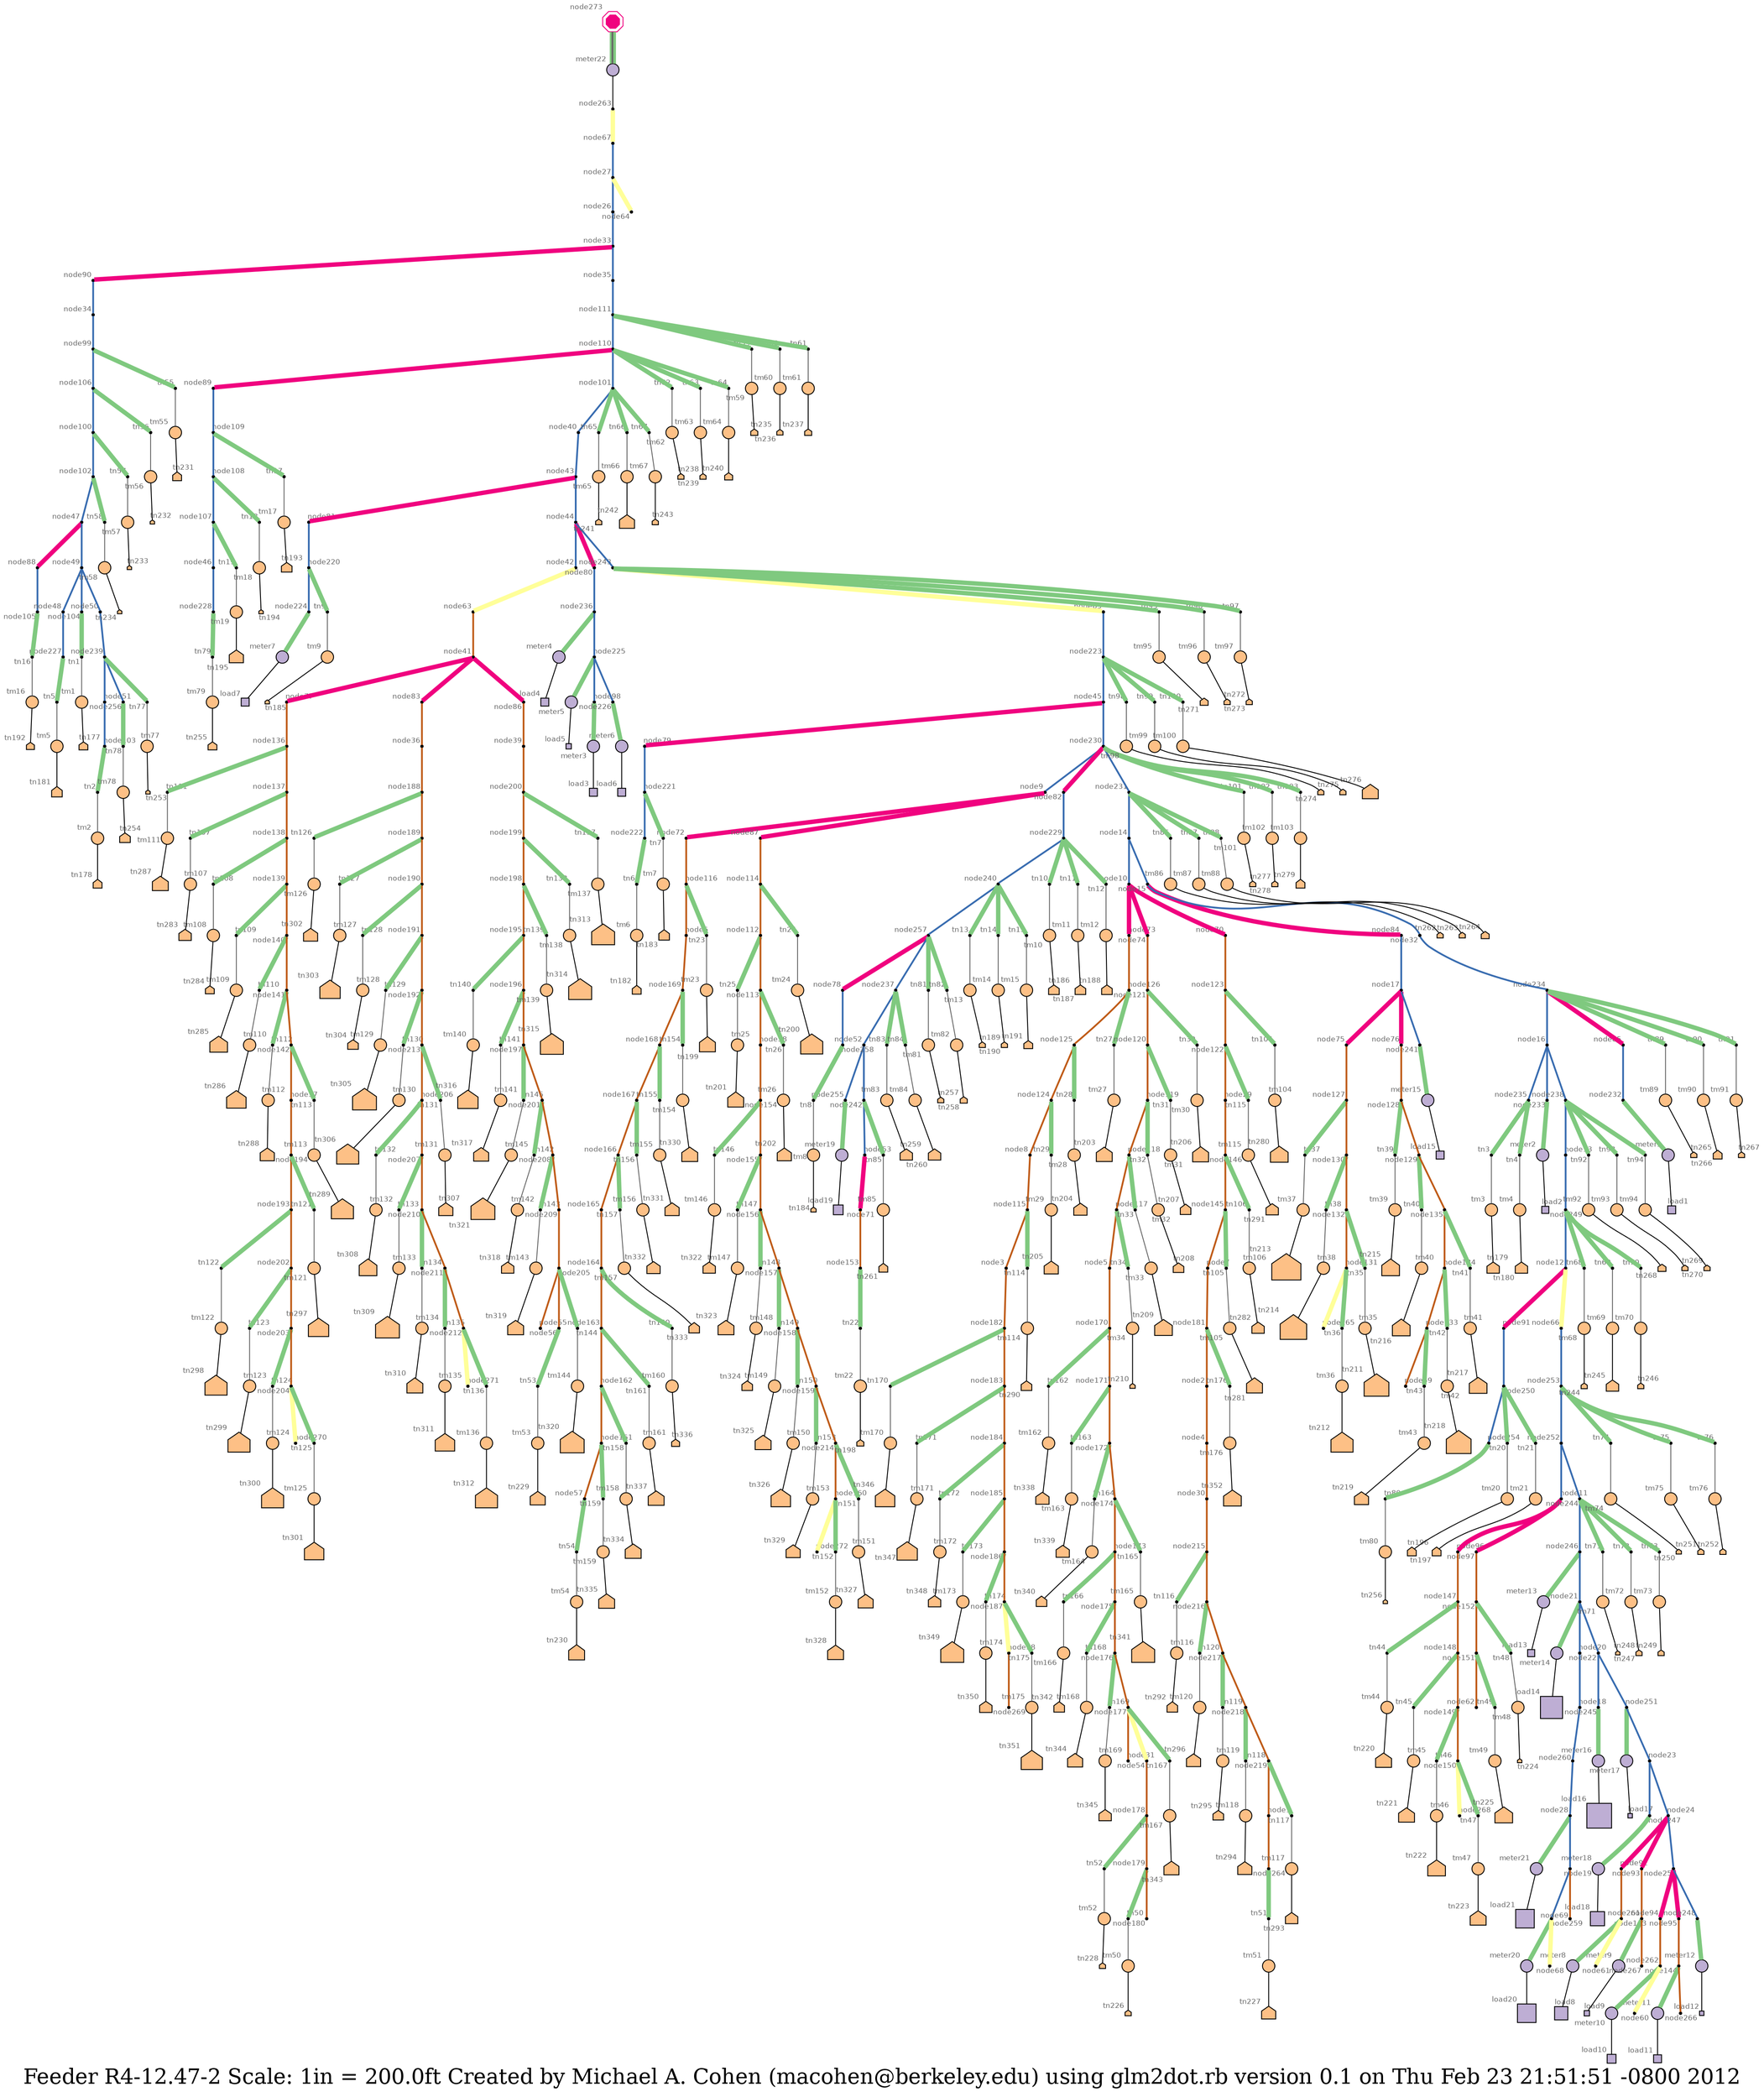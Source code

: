 graph "R4-12.47-2" {
	graph [bb="0,0,4048.3,4032.3",
		fontsize=24,
		label="Feeder R4-12.47-2 Scale: 1in = 200.0ft Created by Michael A. Cohen (macohen@berkeley.edu) using glm2dot.rb version 0.1 on Thu Feb\
 23 21:51:51 -0800 2012",
		lheight=0.40,
		lp="2024.1,18.4",
		lwidth=21.63
	];
	node [colorscheme=accent8,
		fontcolor=8,
		fontname=Helvetica,
		fontsize=8,
		label="\N"
	];
	edge [colorscheme=accent8];
	load1	 [fillcolor=2,
		height=0.125,
		label="",
		pos="2610.3,1836.5",
		shape=square,
		style=filled,
		width=0.11806,
		xlabel=load1,
		xlp="2615.5,1845.8"];
	load2	 [fillcolor=2,
		height=0.11111,
		label="",
		pos="2716.2,1750",
		shape=square,
		style=filled,
		width=0.11111,
		xlabel=load2,
		xlp="2722,1758.8"];
	load3	 [fillcolor=2,
		height=0.125,
		label="",
		pos="1887,1194.2",
		shape=square,
		style=filled,
		width=0.11806,
		xlabel=load3,
		xlp="1872.7,1194.5"];
	load4	 [fillcolor=2,
		height=0.125,
		label="",
		pos="1795.1,1430.9",
		shape=square,
		style=filled,
		width=0.11806,
		xlabel=load4,
		xlp="1780.8,1421.6"];
	load5	 [fillcolor=2,
		height=0.083333,
		label="",
		pos="1840.4,1348.8",
		shape=square,
		style=filled,
		width=0.083333,
		xlabel=load5,
		xlp="1827.6,1341"];
	load6	 [fillcolor=2,
		height=0.125,
		label="",
		pos="1813.8,1250.1",
		shape=square,
		style=filled,
		width=0.11806,
		xlabel=load6,
		xlp="1799.6,1250.4"];
	load7	 [fillcolor=2,
		height=0.125,
		label="",
		pos="1606.7,1431.8",
		shape=square,
		style=filled,
		width=0.11806,
		xlabel=load7,
		xlp="1592.4,1432.1"];
	load8	 [fillcolor=2,
		height=0.20833,
		label="",
		pos="3968,820.29",
		shape=square,
		style=filled,
		width=0.20139,
		xlabel=load8,
		xlp="3950.7,832.59"];
	load9	 [fillcolor=2,
		height=0.083333,
		label="",
		pos="3915.5,836.88",
		shape=square,
		style=filled,
		width=0.083333,
		xlabel=load9,
		xlp="3902.7,844.68"];
	load10	 [fillcolor=2,
		height=0.13889,
		label="",
		pos="4029.2,730.52",
		shape=square,
		style=filled,
		width=0.13889,
		xlabel=load10,
		xlp="4036.2,740.32"];
	load11	 [fillcolor=2,
		height=0.125,
		label="",
		pos="3931.9,651.33",
		shape=square,
		style=filled,
		width=0.11806,
		xlabel=load11,
		xlp="3915.7,651.63"];
	load12	 [fillcolor=2,
		height=0.069444,
		label="",
		pos="3887.9,688.63",
		shape=square,
		style=filled,
		width=0.0625,
		xlabel=load12,
		xlp="3873.4,695.93"];
	load13	 [fillcolor=2,
		height=0.11111,
		label="",
		pos="3556.7,850.28",
		shape=square,
		style=filled,
		width=0.11111,
		xlabel=load13,
		xlp="3540.7,859.08"];
	load14	 [fillcolor=2,
		height=0.34722,
		label="",
		pos="3634.4,789.15",
		shape=square,
		style=filled,
		width=0.34028,
		xlabel=load14,
		xlp="3609.9,806.45"];
	load15	 [fillcolor=2,
		height=0.125,
		label="",
		pos="2500.3,2123.4",
		shape=square,
		style=filled,
		width=0.11806,
		xlabel=load15,
		xlp="2483.8,2132.7"];
	load16	 [fillcolor=2,
		height=0.38889,
		label="",
		pos="3627.3,658.37",
		shape=square,
		style=filled,
		width=0.38889,
		xlabel=load16,
		xlp="3601.3,677.17"];
	load17	 [fillcolor=2,
		height=0.069444,
		label="",
		pos="3756.8,810.45",
		shape=square,
		style=filled,
		width=0.0625,
		xlabel=load17,
		xlp="3742.3,817.75"];
	load18	 [fillcolor=2,
		height=0.22222,
		label="",
		pos="3788.2,701.36",
		shape=square,
		style=filled,
		width=0.22222,
		xlabel=load18,
		xlp="3768.2,714.16"];
	load19	 [fillcolor=2,
		height=0.15278,
		label="",
		pos="1651.3,2501.1",
		shape=square,
		style=filled,
		width=0.14583,
		xlabel=load19,
		xlp="1633.8,2511.4"];
	load20	 [fillcolor=2,
		height=0.29167,
		label="",
		pos="3696.1,97.739",
		shape=square,
		style=filled,
		width=0.28472,
		xlabel=load20,
		xlp="3673.6,113.04"];
	load21	 [fillcolor=2,
		height=0.29167,
		label="",
		pos="3727.1,226.27",
		shape=square,
		style=filled,
		width=0.28472,
		xlabel=load21,
		xlp="3704.6,241.57"];
	meter1	 [fillcolor=2,
		height=0.19444,
		label="",
		pos="2592.6,1835.1",
		shape=circle,
		style=filled,
		width=0.19444,
		xlabel=meter1,
		xlp="2573.2,1846.9"];
	meter1 -- load1	 [len=0.25,
		pos="2599.8,1835.6 2601.8,1835.8 2603.9,1836 2605.7,1836.1"];
	meter2	 [fillcolor=2,
		height=0.19444,
		label="",
		pos="2698.4,1751.2",
		shape=circle,
		style=filled,
		width=0.19444,
		xlabel=meter2,
		xlp="2678.9,1763"];
	meter2 -- load2	 [len=0.25,
		pos="2705.7,1750.7 2707.8,1750.6 2710.1,1750.4 2712,1750.3"];
	meter3	 [fillcolor=2,
		height=0.19444,
		label="",
		pos="1884.1,1212.3",
		shape=circle,
		style=filled,
		width=0.19444,
		xlabel=meter3,
		xlp="1864.6,1224.1"];
	meter3 -- load3	 [len=0.25,
		pos="1885.2,1205.4 1885.5,1203.3 1885.9,1201.1 1886.2,1199.2"];
	meter4	 [fillcolor=2,
		height=0.19444,
		label="",
		pos="1780.1,1438.7",
		shape=circle,
		style=filled,
		width=0.19444,
		xlabel=meter4,
		xlp="1760.6,1436.5"];
	meter4 -- load4	 [len=0.25,
		pos="1786.5,1435.3 1787.8,1434.7 1789.1,1434 1790.3,1433.4"];
	meter5	 [fillcolor=2,
		height=0.19444,
		label="",
		pos="1824.7,1356.6",
		shape=circle,
		style=filled,
		width=0.19444,
		xlabel=meter5,
		xlp="1805.2,1368.4"];
	meter5 -- load5	 [len=0.25,
		pos="1831.1,1353.5 1833.2,1352.4 1835.6,1351.2 1837.4,1350.3"];
	meter6	 [fillcolor=2,
		height=0.19444,
		label="",
		pos="1809.8,1267.6",
		shape=circle,
		style=filled,
		width=0.19444,
		xlabel=meter6,
		xlp="1790.3,1279.4"];
	meter6 -- load6	 [len=0.25,
		pos="1811.4,1260.5 1811.9,1258.5 1812.4,1256.4 1812.8,1254.6"];
	meter7	 [fillcolor=2,
		height=0.19444,
		label="",
		pos="1607.5,1450.4",
		shape=circle,
		style=filled,
		width=0.19444,
		xlabel=meter7,
		xlp="1588.1,1462.2"];
	meter7 -- load7	 [len=0.25,
		pos="1607.2,1443.3 1607.1,1441 1607,1438.5 1606.9,1436.5"];
	meter8	 [fillcolor=2,
		height=0.19444,
		label="",
		pos="3952.5,807.46",
		shape=circle,
		style=filled,
		width=0.19444,
		xlabel=meter8,
		xlp="3933.1,819.26"];
	meter8 -- load8	 [len=0.25,
		pos="3958.1,812.09 3958.8,812.67 3959.5,813.26 3960.2,813.86"];
	meter9	 [fillcolor=2,
		height=0.19444,
		label="",
		pos="3906.7,819.04",
		shape=circle,
		style=filled,
		width=0.19444,
		xlabel=meter9,
		xlp="3887.3,830.84"];
	meter9 -- load9	 [len=0.25,
		pos="3909.9,825.48 3911.2,828.2 3912.7,831.24 3913.8,833.5"];
	meter10	 [fillcolor=2,
		height=0.19444,
		label="",
		pos="4010,730.77",
		shape=circle,
		style=filled,
		width=0.19444,
		xlabel=meter10,
		xlp="3988.3,742.57"];
	meter10 -- load10	 [len=0.25,
		pos="4017.4,730.67 4019.6,730.65 4021.9,730.62 4024,730.59"];
	meter11	 [fillcolor=2,
		height=0.19444,
		label="",
		pos="3928.4,670.71",
		shape=circle,
		style=filled,
		width=0.19444,
		xlabel=meter11,
		xlp="3907,682.51"];
	meter11 -- load11	 [len=0.25,
		pos="3929.7,663.72 3930.1,661.11 3930.7,658.23 3931.1,655.9"];
	meter12	 [fillcolor=2,
		height=0.19444,
		label="",
		pos="3894,707.38",
		shape=circle,
		style=filled,
		width=0.19444,
		xlabel=meter12,
		xlp="3872.4,719.18"];
	meter12 -- load12	 [len=0.25,
		pos="3891.8,700.61 3890.8,697.42 3889.6,693.8 3888.8,691.38"];
	meter13	 [fillcolor=2,
		height=0.19444,
		label="",
		pos="3551,833.52",
		shape=circle,
		style=filled,
		width=0.19444,
		xlabel=meter13,
		xlp="3529.3,845.32"];
	meter13 -- load13	 [len=0.25,
		pos="3553.3,840.34 3553.9,842.22 3554.6,844.22 3555.2,845.92"];
	meter14	 [fillcolor=2,
		height=0.19444,
		label="",
		pos="3630.5,772.17",
		shape=circle,
		style=filled,
		width=0.19444,
		xlabel=meter14,
		xlp="3608.8,769.97"];
	meter14 -- load14	 [len=0.25,
		pos="3632.1,779.07 3632.1,779.22 3632.1,779.37 3632.2,779.52"];
	meter15	 [fillcolor=2,
		height=0.19444,
		label="",
		pos="2508.9,2107.5",
		shape=circle,
		style=filled,
		width=0.19444,
		xlabel=meter15,
		xlp="2487.2,2105.3"];
	meter15 -- load15	 [len=0.25,
		pos="2505.4,2114 2504.5,2115.6 2503.6,2117.4 2502.7,2118.9"];
	meter16	 [fillcolor=2,
		height=0.19444,
		label="",
		pos="3635.6,674.92",
		shape=circle,
		style=filled,
		width=0.19444,
		xlabel=meter16,
		xlp="3613.9,686.72"];
	meter16 -- load16	 [len=0.25,
		pos="3632.4,668.57 3632.3,668.43 3632.2,668.28 3632.2,668.13"];
	meter17	 [fillcolor=2,
		height=0.19444,
		label="",
		pos="3755.5,792.44",
		shape=circle,
		style=filled,
		width=0.19444,
		xlabel=meter17,
		xlp="3733.8,804.24"];
	meter17 -- load17	 [len=0.25,
		pos="3756,799.76 3756.2,802.57 3756.4,805.6 3756.6,807.72"];
	meter18	 [fillcolor=2,
		height=0.19444,
		label="",
		pos="3793.6,719.57",
		shape=circle,
		style=filled,
		width=0.19444,
		xlabel=meter18,
		xlp="3771.9,731.37"];
	meter18 -- load18	 [len=0.25,
		pos="3791.5,712.58 3791.2,711.62 3790.9,710.62 3790.7,709.64"];
	meter19	 [fillcolor=2,
		height=0.19444,
		label="",
		pos="1661.8,2485.8",
		shape=circle,
		style=filled,
		width=0.19444,
		xlabel=meter19,
		xlp="1640.2,2483.6"];
	meter19 -- load19	 [len=0.25,
		pos="1657.8,2491.7 1657,2492.9 1656.1,2494.2 1655.3,2495.4"];
	meter20	 [fillcolor=2,
		height=0.19444,
		label="",
		pos="3701.2,115.68",
		shape=circle,
		style=filled,
		width=0.19444,
		xlabel=meter20,
		xlp="3679.5,127.48"];
	meter20 -- load20	 [len=0.25,
		pos="3699.2,108.79 3699.2,108.64 3699.1,108.48 3699.1,108.32"];
	meter21	 [fillcolor=2,
		height=0.19444,
		label="",
		pos="3708.5,226.16",
		shape=circle,
		style=filled,
		width=0.19444,
		xlabel=meter21,
		xlp="3686.8,214.36"];
	meter21 -- load21	 [len=0.25,
		pos="3715.6,226.2 3715.9,226.21 3716.1,226.21 3716.4,226.21"];
	meter22	 [fillcolor=2,
		height=0.19444,
		label="",
		pos="675.51,970.21",
		shape=circle,
		style=filled,
		width=0.19444,
		xlabel=meter22,
		xlp="653.84,982.01"];
	node263	 [height=0.05,
		label="",
		pos="690.92,980.47",
		shape=point,
		style=filled,
		width=0.038889,
		xlabel=node263,
		xlp="704.69,973.87"];
	meter22 -- node263	 [len=0.25,
		pos="681.42,974.15 684.27,976.04 687.47,978.17 689.33,979.41"];
	node1	 [height=0.05,
		label="",
		pos="3766.2,2712.5",
		shape=point,
		style=filled,
		width=0.038889,
		xlabel=node1,
		xlp="3753.3,2719.1"];
	node264	 [height=0.05,
		label="",
		pos="3784.8,2714.8",
		shape=point,
		style=filled,
		width=0.038889,
		xlabel=node264,
		xlp="3798.6,2708.2"];
	node1 -- node264	 [color=7,
		len=0.25,
		penwidth=2,
		pos="3768.2,2712.7 3771.8,2713.2 3779.3,2714.1 3782.9,2714.5",
		weight=5];
	node2	 [height=0.05,
		label="",
		pos="3213.4,2421.7",
		shape=point,
		style=filled,
		width=0.038889,
		xlabel=node2,
		xlp="3200.5,2428.3"];
	node4	 [height=0.05,
		label="",
		pos="3264.1,2453.6",
		shape=point,
		style=filled,
		width=0.038889,
		xlabel=node4,
		xlp="3251.1,2460.2"];
	node2 -- node4	 [color=7,
		len=0.66704,
		penwidth=2,
		pos="3215.1,2422.7 3222.8,2427.6 3254.5,2447.6 3262.3,2452.5",
		weight=5];
	node3	 [height=0.05,
		label="",
		pos="3043.9,1936.1",
		shape=point,
		style=filled,
		width=0.038889,
		xlabel=node3,
		xlp="3031,1942.7"];
	node182	 [height=0.05,
		label="",
		pos="3065.6,1941.4",
		shape=point,
		style=filled,
		width=0.038889,
		xlabel=node182,
		xlp="3079.4,1948"];
	node3 -- node182	 [color=7,
		len=0.27679,
		penwidth=2,
		pos="3045.9,1936.5 3050.1,1937.6 3059.8,1939.9 3063.8,1940.9",
		weight=5];
	node30	 [height=0.05,
		label="",
		pos="3311.6,2476",
		shape=point,
		style=filled,
		width=0.038889,
		xlabel=node30,
		xlp="3296.5,2482.6"];
	node4 -- node30	 [color=7,
		len=0.61248,
		penwidth=2,
		pos="3266.1,2454.6 3273.9,2458.3 3301.9,2471.5 3309.6,2475.1",
		weight=5];
	node5	 [height=0.05,
		label="",
		pos="2648.3,2774.2",
		shape=point,
		style=filled,
		width=0.038889,
		xlabel=node5,
		xlp="2635.3,2780.8"];
	node170	 [height=0.05,
		label="",
		pos="2660.2,2817.5",
		shape=point,
		style=filled,
		width=0.038889,
		xlabel=node170,
		xlp="2642.8,2820.5"];
	node5 -- node170	 [color=7,
		len=0.50635,
		penwidth=2,
		pos="2648.8,2776.1 2650.7,2783.2 2657.8,2808.6 2659.7,2815.6",
		weight=5];
	node6	 [height=0.05,
		label="",
		pos="2165.5,2338",
		shape=point,
		style=filled,
		width=0.038889,
		xlabel=node6,
		xlp="2152.6,2344.6"];
	node169	 [height=0.05,
		label="",
		pos="2141.7,2403.6",
		shape=point,
		style=filled,
		width=0.038889,
		xlabel=node169,
		xlp="2124.3,2410.2"];
	node6 -- node169	 [color=7,
		len=0.75847,
		penwidth=2,
		pos="2164.8,2339.9 2161.3,2349.5 2145.7,2392.5 2142.3,2401.9",
		weight=5];
	node7	 [height=0.05,
		label="",
		pos="3178.9,2395",
		shape=point,
		style=filled,
		width=0.038889,
		xlabel=node7,
		xlp="3166,2401.6"];
	node181	 [height=0.05,
		label="",
		pos="3204.3,2403.2",
		shape=point,
		style=filled,
		width=0.038889,
		xlabel=node181,
		xlp="3218.1,2409.8"];
	node7 -- node181	 [color=7,
		len=0.31674,
		penwidth=2,
		pos="3180.9,2395.7 3185.7,2397.2 3197.7,2401.1 3202.4,2402.6",
		weight=5];
	node8	 [height=0.05,
		label="",
		pos="2839.6,1939.9",
		shape=point,
		style=filled,
		width=0.038889,
		xlabel=node8,
		xlp="2826.6,1946.5"];
	node115	 [height=0.05,
		label="",
		pos="3004.1,1933",
		shape=point,
		style=filled,
		width=0.038889,
		xlabel=node115,
		xlp="2987,1939.6"];
	node8 -- node115	 [color=7,
		len=1.69706,
		penwidth=2,
		pos="2841.4,1939.8 2858.2,1939.1 2984.4,1933.8 3002,1933.1",
		weight=5];
	node9	 [height=0.05,
		label="",
		pos="2165.1,2126.4",
		shape=point,
		style=filled,
		width=0.038889,
		xlabel=node9,
		xlp="2152.2,2129.4"];
	node72	 [height=0.05,
		label="",
		pos="2151.7,2139.5",
		shape=point,
		style=filled,
		width=0.038889,
		xlabel=node72,
		xlp="2136.6,2146.1"];
	node9 -- node72	 [color=6,
		len=0.25,
		penwidth=5,
		pos="2163.5,2128 2160.8,2130.6 2155.5,2135.8 2153,2138.2"];
	node87	 [height=0.05,
		label="",
		pos="2171.7,2143",
		shape=point,
		style=filled,
		width=0.038889,
		xlabel=node87,
		xlp="2183.3,2149.6"];
	node9 -- node87	 [color=6,
		len=0.25,
		penwidth=5,
		pos="2165.8,2128.2 2167.1,2131.4 2169.8,2138.2 2171,2141.3"];
	node10	 [height=0.05,
		label="",
		pos="2454,1993.7",
		shape=point,
		style=filled,
		width=0.038889,
		xlabel=node10,
		xlp="2438.9,2000.3"];
	node73	 [height=0.05,
		label="",
		pos="2470.9,1987.5",
		shape=point,
		style=filled,
		width=0.038889,
		xlabel=node73,
		xlp="2455.7,1980.9"];
	node10 -- node73	 [color=6,
		len=0.25,
		penwidth=5,
		pos="2455.8,1993 2459.1,1991.8 2465.9,1989.3 2469.1,1988.1"];
	node74	 [height=0.05,
		label="",
		pos="2443.6,2009.4",
		shape=point,
		style=filled,
		width=0.038889,
		xlabel=node74,
		xlp="2428.4,2012.4"];
	node10 -- node74	 [color=6,
		len=0.25,
		penwidth=5,
		pos="2452.8,1995.6 2450.7,1998.7 2446.6,2004.9 2444.6,2007.8"];
	node70	 [height=0.05,
		label="",
		pos="2459.5,2011.6",
		shape=point,
		style=filled,
		width=0.038889,
		xlabel=node70,
		xlp="2444.4,2018.2"];
	node10 -- node70	 [color=6,
		len=0.25,
		penwidth=5,
		pos="2454.6,1995.6 2455.7,1999.1 2457.9,2006.4 2458.9,2009.8"];
	node11	 [height=0.05,
		label="",
		pos="2983.8,1298.2",
		shape=point,
		style=filled,
		width=0.038889,
		xlabel=node11,
		xlp="2969,1301.2"];
	node96	 [height=0.05,
		label="",
		pos="3002.2,1305.4",
		shape=point,
		style=filled,
		width=0.038889,
		xlabel=node96,
		xlp="2987.1,1312"];
	node11 -- node96	 [color=6,
		len=0.25,
		penwidth=5,
		pos="2985.5,1298.9 2989,1300.2 2996.6,1303.3 3000.3,1304.7"];
	node97	 [height=0.05,
		label="",
		pos="2981,1278.6",
		shape=point,
		style=filled,
		width=0.038889,
		xlabel=node97,
		xlp="2965.9,1285.2"];
	node11 -- node97	 [color=6,
		len=0.25,
		penwidth=5,
		pos="2983.6,1296.4 2983.1,1292.8 2981.9,1284.6 2981.3,1280.7"];
	node12	 [height=0.05,
		label="",
		pos="2780,1452.5",
		shape=point,
		style=filled,
		width=0.038889,
		xlabel=node12,
		xlp="2764.8,1459.1"];
	node91	 [height=0.05,
		label="",
		pos="2795.8,1462.4",
		shape=point,
		style=filled,
		width=0.038889,
		xlabel=node91,
		xlp="2780.7,1469"];
	node12 -- node91	 [color=6,
		len=0.25,
		penwidth=5,
		pos="2781.9,1453.7 2785.1,1455.7 2791.3,1459.6 2794.2,1461.4"];
	node66	 [height=0.05,
		label="",
		pos="2786,1433.8",
		shape=point,
		style=filled,
		width=0.038889,
		xlabel=node66,
		xlp="2770.9,1440.4"];
	node12 -- node66	 [color=4,
		len=0.25,
		penwidth=5,
		pos="2780.5,1450.8 2781.6,1447.3 2784.2,1439.5 2785.4,1435.8"];
	node13	 [height=0.05,
		label="",
		pos="2593.8,1605.2",
		shape=point,
		style=filled,
		width=0.038889,
		xlabel=node13,
		xlp="2587.6,1598.6"];
	node249	 [height=0.05,
		label="",
		pos="2725.2,1486.7",
		shape=point,
		style=filled,
		width=0.038889,
		xlabel=node249,
		xlp="2707.8,1493.3"];
	node13 -- node249	 [color=5,
		len=1.820325,
		penwidth=2,
		pos="2595.3,1603.8 2608.7,1591.7 2709.4,1500.9 2723.5,1488.2",
		weight=5];
	node14	 [height=0.05,
		label="",
		pos="2417,1931.9",
		shape=point,
		style=filled,
		width=0.038889,
		xlabel=node14,
		xlp="2401.9,1938.5"];
	node14 -- node10	 [color=5,
		len=0.842615,
		penwidth=2,
		pos="2418.1,1933.6 2423.5,1942.7 2447.8,1983.2 2453,1992",
		weight=5];
	node15	 [height=0.05,
		label="",
		pos="2439.2,1900.7",
		shape=point,
		style=filled,
		width=0.038889,
		xlabel=node15,
		xlp="2424.1,1907.3"];
	node14 -- node15	 [color=5,
		len=0.45535,
		penwidth=2,
		pos="2418.2,1930.2 2422.1,1924.7 2434.4,1907.5 2438.1,1902.3",
		weight=5];
	node84	 [height=0.05,
		label="",
		pos="2451.5,1911.8",
		shape=point,
		style=filled,
		width=0.038889,
		xlabel=node84,
		xlp="2436.4,1918.4"];
	node15 -- node84	 [color=6,
		len=0.25,
		penwidth=5,
		pos="2440.7,1902.1 2443.1,1904.2 2447.6,1908.3 2450,1910.5"];
	node32	 [height=0.05,
		label="",
		pos="2465.2,1853.6",
		shape=point,
		style=filled,
		width=0.038889,
		xlabel=node32,
		xlp="2450,1860.2"];
	node15 -- node32	 [color=5,
		len=0.63257,
		penwidth=2,
		pos="2440.3,1898.7 2444.6,1891 2459.9,1863.2 2464.1,1855.6",
		weight=5];
	node16	 [height=0.05,
		label="",
		pos="2533.2,1707.6",
		shape=point,
		style=filled,
		width=0.038889,
		xlabel=node16,
		xlp="2518.1,1714.2"];
	node235	 [height=0.05,
		label="",
		pos="2560.1,1720",
		shape=point,
		style=filled,
		width=0.038889,
		xlabel=node235,
		xlp="2542.8,1726.6"];
	node16 -- node235	 [color=5,
		len=0.54538,
		penwidth=2,
		pos="2535,1708.4 2539.9,1710.6 2553.4,1716.9 2558.3,1719.1",
		weight=5];
	node233	 [height=0.05,
		label="",
		pos="2680.5,1751.1",
		shape=point,
		style=filled,
		width=0.038889,
		xlabel=node233,
		xlp="2663.2,1744.5"];
	node16 -- node233	 [color=5,
		len=1.59677,
		penwidth=2,
		pos="2535.3,1708.2 2552,1713.1 2663.2,1746 2678.7,1750.6",
		weight=5];
	node238	 [height=0.05,
		label="",
		pos="2588.5,1626.3",
		shape=point,
		style=filled,
		width=0.038889,
		xlabel=node238,
		xlp="2571.1,1632.9"];
	node16 -- node238	 [color=5,
		len=1.006375,
		penwidth=2,
		pos="2534.4,1705.9 2541.6,1695.3 2580.2,1638.5 2587.3,1628",
		weight=5];
	node17	 [height=0.05,
		label="",
		pos="2569.2,2055.7",
		shape=point,
		style=filled,
		width=0.038889,
		xlabel=node17,
		xlp="2554.1,2062.3"];
	node75	 [height=0.05,
		label="",
		pos="2569.3,2073.7",
		shape=point,
		style=filled,
		width=0.038889,
		xlabel=node75,
		xlp="2554.2,2080.3"];
	node17 -- node75	 [color=6,
		len=0.25,
		penwidth=5,
		pos="2569.2,2057.7 2569.3,2061.1 2569.3,2068.4 2569.3,2071.8"];
	node76	 [height=0.05,
		label="",
		pos="2587.3,2050.4",
		shape=point,
		style=filled,
		width=0.038889,
		xlabel=node76,
		xlp="2572.2,2043.8"];
	node17 -- node76	 [color=6,
		len=0.25,
		penwidth=5,
		pos="2571.2,2055.2 2574.7,2054.1 2582,2052 2585.5,2051"];
	node241	 [height=0.05,
		label="",
		pos="2518.7,2092.3",
		shape=point,
		style=filled,
		width=0.038889,
		xlabel=node241,
		xlp="2501.3,2095.3"];
	node17 -- node241	 [color=5,
		len=0.918695,
		penwidth=2,
		pos="2567.5,2057 2559.9,2062.5 2528.2,2085.4 2520.4,2091.1",
		weight=5];
	node18	 [height=0.05,
		label="",
		pos="3591.5,513.13",
		shape=point,
		style=filled,
		width=0.038889,
		xlabel=node18,
		xlp="3576.4,519.73"];
	node260	 [height=0.05,
		label="",
		pos="3651.2,291.89",
		shape=point,
		style=filled,
		width=0.038889,
		xlabel=node260,
		xlp="3633.8,298.49"];
	node18 -- node260	 [color=5,
		len=2.51163,
		penwidth=2,
		pos="3592,511.22 3597.5,490.95 3644.7,315.91 3650.6,294.11",
		weight=5];
	node19	 [height=0.05,
		label="",
		pos="3683.3,201.85",
		shape=point,
		style=filled,
		width=0.038889,
		xlabel=node19,
		xlp="3668.1,204.85"];
	node259	 [height=0.05,
		label="",
		pos="3712.3,131.32",
		shape=point,
		style=filled,
		width=0.038889,
		xlabel=node259,
		xlp="3694.9,137.92"];
	node19 -- node259	 [color=5,
		len=0.882915,
		penwidth=2,
		pos="3684,200.1 3688,190.35 3707.7,142.6 3711.6,133.01",
		weight=5];
	node69	 [height=0.05,
		label="",
		pos="3665.9,195.49",
		shape=point,
		style=filled,
		width=0.038889,
		xlabel=node69,
		xlp="3650.8,188.89"];
	node19 -- node69	 [color=7,
		len=0.25,
		penwidth=2,
		pos="3681.4,201.17 3678.1,199.94 3671,197.36 3667.7,196.15",
		weight=5];
	node20	 [height=0.05,
		label="",
		pos="3599.8,717.2",
		shape=point,
		style=filled,
		width=0.038889,
		xlabel=node20,
		xlp="3584.7,723.8"];
	node20 -- node18	 [color=5,
		len=1.876115,
		penwidth=2,
		pos="3599.7,714.91 3598.9,693.89 3592.4,534.94 3591.6,515.15",
		weight=5];
	node21	 [height=0.05,
		label="",
		pos="3636.6,756.32",
		shape=point,
		style=filled,
		width=0.038889,
		xlabel=node21,
		xlp="3621.4,759.32"];
	node22	 [height=0.05,
		label="",
		pos="3662.2,747.38",
		shape=point,
		style=filled,
		width=0.038889,
		xlabel=node22,
		xlp="3647.1,740.78"];
	node21 -- node22	 [color=5,
		len=0.343025,
		penwidth=2,
		pos="3638.6,755.62 3643.4,753.94 3655.5,749.71 3660.3,748.06",
		weight=5];
	node21 -- node20	 [color=5,
		len=0.64404,
		penwidth=2,
		pos="3635,754.64 3628.9,748.21 3607.3,725.18 3601.4,718.83",
		weight=5];
	node21 -- meter14	 [color=1,
		len=0.25,
		penwidth=5,
		pos="3635.8,758.27 3635.1,760.05 3634.1,762.8 3633.1,765.39"];
	node245	 [height=0.05,
		label="",
		pos="3643.9,691.64",
		shape=point,
		style=filled,
		width=0.038889,
		xlabel=node245,
		xlp="3626.5,698.24"];
	node22 -- node245	 [color=5,
		len=0.695545,
		penwidth=2,
		pos="3661.6,745.53 3658.8,737.07 3647.4,702.16 3644.5,693.56",
		weight=5];
	node251	 [height=0.05,
		label="",
		pos="3757.5,774.66",
		shape=point,
		style=filled,
		width=0.038889,
		xlabel=node251,
		xlp="3740.2,777.66"];
	node22 -- node251	 [color=5,
		len=1.071185,
		penwidth=2,
		pos="3664.2,747.95 3676.6,751.5 3743.2,770.55 3755.5,774.09",
		weight=5];
	node23	 [height=0.05,
		label="",
		pos="3807.2,758.24",
		shape=point,
		style=filled,
		width=0.038889,
		xlabel=node23,
		xlp="3792.1,764.84"];
	node247	 [height=0.05,
		label="",
		pos="3800,737.5",
		shape=point,
		style=filled,
		width=0.038889,
		xlabel=node247,
		xlp="3782.7,744.1"];
	node23 -- node247	 [color=5,
		len=0.290045,
		penwidth=2,
		pos="3806.6,756.32 3805.2,752.31 3802,743.08 3800.6,739.23",
		weight=5];
	node24	 [height=0.05,
		label="",
		pos="3910.5,761.32",
		shape=point,
		style=filled,
		width=0.038889,
		xlabel=node24,
		xlp="3895.4,767.92"];
	node23 -- node24	 [color=5,
		len=1.02791,
		penwidth=2,
		pos="3809.4,758.3 3822.9,758.71 3896.2,760.89 3908.7,761.26",
		weight=5];
	node92	 [height=0.05,
		label="",
		pos="3926.6,774.57",
		shape=point,
		style=filled,
		width=0.038889,
		xlabel=node92,
		xlp="3938.1,767.97"];
	node24 -- node92	 [color=6,
		len=0.25,
		penwidth=5,
		pos="3912,762.54 3915,765 3921.7,770.54 3924.9,773.15"];
	node93	 [height=0.05,
		label="",
		pos="3898.5,776.08",
		shape=point,
		style=filled,
		width=0.038889,
		xlabel=node93,
		xlp="3883.4,782.68"];
	node24 -- node93	 [color=6,
		len=0.25,
		penwidth=5,
		pos="3909.1,763.13 3906.6,766.08 3901.9,771.89 3899.7,774.61"];
	node25	 [height=0.05,
		label="",
		pos="3922.7,731.64",
		shape=point,
		style=filled,
		width=0.038889,
		xlabel=node25,
		xlp="3907.5,738.24"];
	node24 -- node25	 [color=5,
		len=0.354235,
		penwidth=2,
		pos="3911.3,759.37 3913.6,753.9 3919.9,738.47 3922,733.33",
		weight=5];
	node94	 [height=0.05,
		label="",
		pos="3943.4,732.47",
		shape=point,
		style=filled,
		width=0.038889,
		xlabel=node94,
		xlp="3928.3,725.87"];
	node25 -- node94	 [color=6,
		len=0.25,
		penwidth=5,
		pos="3924.6,731.71 3928.5,731.87 3937.1,732.21 3941.2,732.38"];
	node95	 [height=0.05,
		label="",
		pos="3927.9,711.61",
		shape=point,
		style=filled,
		width=0.038889,
		xlabel=node95,
		xlp="3939.5,705.01"];
	node25 -- node95	 [color=6,
		len=0.25,
		penwidth=5,
		pos="3923.2,729.79 3924.2,726.07 3926.3,717.7 3927.4,713.75"];
	node248	 [height=0.05,
		label="",
		pos="3905.6,723.13",
		shape=point,
		style=filled,
		width=0.038889,
		xlabel=node248,
		xlp="3919.4,716.53"];
	node25 -- node248	 [color=5,
		len=0.25,
		penwidth=2,
		pos="3920.9,730.73 3917.6,729.08 3910.7,725.63 3907.4,724.01",
		weight=5];
	node26	 [height=0.05,
		label="",
		pos="738.55,1006.6",
		shape=point,
		style=filled,
		width=0.038889,
		xlabel=node26,
		xlp="723.4,1013.2"];
	node33	 [height=0.05,
		label="",
		pos="956.67,1483.1",
		shape=point,
		style=filled,
		width=0.038889,
		xlabel=node33,
		xlp="941.52,1489.7"];
	node26 -- node33	 [color=5,
		len=5.06188,
		penwidth=2,
		pos="739.34,1008.3 753.06,1038.3 941.09,1449.1 955.76,1481.1",
		weight=5];
	node27	 [height=0.05,
		label="",
		pos="719.02,1006.1",
		shape=point,
		style=filled,
		width=0.038889,
		xlabel=node27,
		xlp="703.87,999.46"];
	node27 -- node26	 [color=5,
		len=0.25,
		penwidth=2,
		pos="720.82,1006.1 724.45,1006.2 732.61,1006.5 736.46,1006.6",
		weight=5];
	node64	 [height=0.05,
		label="",
		pos="712.76,1024.3",
		shape=point,
		style=filled,
		width=0.038889,
		xlabel=node64,
		xlp="697.61,1030.9"];
	node27 -- node64	 [color=4,
		len=0.25,
		penwidth=5,
		pos="718.35,1008 717.14,1011.5 714.6,1018.9 713.41,1022.4"];
	node28	 [height=0.05,
		label="",
		pos="3690.7,219.88",
		shape=point,
		style=filled,
		width=0.038889,
		xlabel=node28,
		xlp="3675.6,226.48"];
	node28 -- node19	 [color=5,
		len=0.25,
		penwidth=2,
		pos="3690,218.21 3688.6,214.87 3685.5,207.33 3684.1,203.78",
		weight=5];
	node28 -- meter21	 [color=1,
		len=0.25,
		penwidth=5,
		pos="3692.6,220.55 3694.8,221.31 3698.4,222.59 3701.6,223.74"];
	node29	 [height=0.05,
		label="",
		pos="2903.1,2246.2",
		shape=point,
		style=filled,
		width=0.038889,
		xlabel=node29,
		xlp="2887.9,2252.8"];
	node146	 [height=0.05,
		label="",
		pos="2948.6,2265.3",
		shape=point,
		style=filled,
		width=0.038889,
		xlabel=node146,
		xlp="2931.2,2271.9"];
	node29 -- node146	 [color=7,
		len=0.56869,
		penwidth=2,
		pos="2905,2247 2912.5,2250.2 2939.3,2261.4 2946.7,2264.5",
		weight=5];
	node215	 [height=0.05,
		label="",
		pos="3342.7,2500.3",
		shape=point,
		style=filled,
		width=0.038889,
		xlabel=node215,
		xlp="3325.4,2506.9"];
	node30 -- node215	 [color=7,
		len=0.468395,
		penwidth=2,
		pos="3313.3,2477.3 3318.8,2481.6 3336,2495 3341.2,2499.1",
		weight=5];
	node31	 [height=0.05,
		label="",
		pos="2824.4,3792.8",
		shape=point,
		style=filled,
		width=0.038889,
		xlabel=node31,
		xlp="2809.2,3799.4"];
	node234	 [height=0.05,
		label="",
		pos="2483.9,1812.6",
		shape=point,
		style=filled,
		width=0.038889,
		xlabel=node234,
		xlp="2466.5,1819.2"];
	node32 -- node234	 [color=5,
		len=0.509045,
		penwidth=2,
		pos="2466,1851.8 2469.1,1845.1 2480.1,1820.9 2483.1,1814.3",
		weight=5];
	node90	 [height=0.05,
		label="",
		pos="938.14,1483.7",
		shape=point,
		style=filled,
		width=0.038889,
		xlabel=node90,
		xlp="922.99,1477.1"];
	node33 -- node90	 [color=6,
		len=0.25,
		penwidth=5,
		pos="954.69,1483.2 951.1,1483.3 943.59,1483.5 940.05,1483.6"];
	node35	 [height=0.05,
		label="",
		pos="1080.8,1522",
		shape=point,
		style=filled,
		width=0.038889,
		xlabel=node35,
		xlp="1065.7,1528.6"];
	node33 -- node35	 [color=5,
		len=1.55422,
		penwidth=2,
		pos="958.42,1483.6 972.34,1488 1064.6,1516.9 1079,1521.4",
		weight=5];
	node34	 [height=0.05,
		label="",
		pos="919.48,1484.1",
		shape=point,
		style=filled,
		width=0.038889,
		xlabel=node34,
		xlp="904.33,1490.7"];
	node99	 [height=0.05,
		label="",
		pos="887.47,1489.2",
		shape=point,
		style=filled,
		width=0.038889,
		xlabel=node99,
		xlp="872.32,1495.8"];
	node34 -- node99	 [color=5,
		len=0.413655,
		penwidth=2,
		pos="917.38,1484.5 911.48,1485.4 894.84,1488 889.29,1488.9",
		weight=5];
	node111	 [height=0.05,
		label="",
		pos="1186.6,1546.7",
		shape=point,
		style=filled,
		width=0.038889,
		xlabel=node111,
		xlp="1169.9,1540.1"];
	node35 -- node111	 [color=5,
		len=1.16205,
		penwidth=2,
		pos="1082.7,1522.4 1095.5,1525.4 1171.7,1543.2 1184.8,1546.3",
		weight=5];
	node36	 [height=0.05,
		label="",
		pos="1658.1,1329.8",
		shape=point,
		style=filled,
		width=0.038889,
		xlabel=node36,
		xlp="1642.9,1336.4"];
	node188	 [height=0.05,
		label="",
		pos="1655.3,1282.3",
		shape=point,
		style=filled,
		width=0.038889,
		xlabel=node188,
		xlp="1637.9,1288.9"];
	node36 -- node188	 [color=7,
		len=0.6055,
		penwidth=2,
		pos="1657.9,1327.8 1657.5,1320 1655.8,1292 1655.4,1284.3",
		weight=5];
	node37	 [height=0.05,
		label="",
		pos="804.47,2115.4",
		shape=point,
		style=filled,
		width=0.038889,
		xlabel=node37,
		xlp="789.32,2122"];
	node194	 [height=0.05,
		label="",
		pos="689.44,2153.1",
		shape=point,
		style=filled,
		width=0.038889,
		xlabel=node194,
		xlp="672.06,2156.1"];
	node37 -- node194	 [color=7,
		len=1.44912,
		penwidth=2,
		pos="802.47,2116 788.51,2120.6 705.63,2147.8 691.49,2152.4",
		weight=5];
	node38	 [height=0.05,
		label="",
		pos="1797.6,2660.4",
		shape=point,
		style=filled,
		width=0.038889,
		xlabel=node38,
		xlp="1782.4,2667"];
	node154	 [height=0.05,
		label="",
		pos="1782.9,2673.9",
		shape=point,
		style=filled,
		width=0.038889,
		xlabel=node154,
		xlp="1765.5,2680.5"];
	node38 -- node154	 [color=7,
		len=0.25,
		penwidth=2,
		pos="1796.2,2661.7 1793.5,2664.2 1787.3,2669.8 1784.4,2672.5",
		weight=5];
	node39	 [height=0.05,
		label="",
		pos="1734.1,1320.9",
		shape=point,
		style=filled,
		width=0.038889,
		xlabel=node39,
		xlp="1718.9,1327.5"];
	node200	 [height=0.05,
		label="",
		pos="1791.5,1035.2",
		shape=point,
		style=filled,
		width=0.038889,
		xlabel=node200,
		xlp="1774.2,1041.8"];
	node39 -- node200	 [color=7,
		len=2.71802,
		penwidth=2,
		pos="1734.5,1319.1 1739.1,1296 1786.4,1061 1791.2,1037.2",
		weight=5];
	node40	 [height=0.05,
		label="",
		pos="1453.3,1542.8",
		shape=point,
		style=filled,
		width=0.038889,
		xlabel=node40,
		xlp="1438.1,1549.4"];
	node43	 [height=0.05,
		label="",
		pos="1641.3,1554.7",
		shape=point,
		style=filled,
		width=0.038889,
		xlabel=node43,
		xlp="1626.2,1548.1"];
	node40 -- node43	 [color=5,
		len=1.84967,
		penwidth=2,
		pos="1455.4,1543 1474.8,1544.2 1621.2,1553.4 1639.4,1554.6",
		weight=5];
	node41	 [height=0.05,
		label="",
		pos="1685.4,1491.3",
		shape=point,
		style=filled,
		width=0.038889,
		xlabel=node41,
		xlp="1670.2,1484.7"];
	node77	 [height=0.05,
		label="",
		pos="1667.3,1500.6",
		shape=point,
		style=filled,
		width=0.038889,
		xlabel=node77,
		xlp="1652.1,1507.2"];
	node41 -- node77	 [color=6,
		len=0.25,
		penwidth=5,
		pos="1683.7,1492.2 1680.3,1493.9 1672.8,1497.8 1669.2,1499.6"];
	node83	 [height=0.05,
		label="",
		pos="1678.3,1473.2",
		shape=point,
		style=filled,
		width=0.038889,
		xlabel=node83,
		xlp="1663.2,1466.6"];
	node41 -- node83	 [color=6,
		len=0.25,
		penwidth=5,
		pos="1684.6,1489.4 1683.2,1485.9 1680.4,1478.5 1679,1475.1"];
	node86	 [height=0.05,
		label="",
		pos="1696.5,1474.7",
		shape=point,
		style=filled,
		width=0.038889,
		xlabel=node86,
		xlp="1708,1481.3"];
	node41 -- node86	 [color=6,
		len=0.25,
		penwidth=5,
		pos="1686.4,1489.8 1688.4,1486.7 1693.1,1479.8 1695.3,1476.5"];
	node42	 [height=0.05,
		label="",
		pos="1709.2,1520",
		shape=point,
		style=filled,
		width=0.038889,
		xlabel=node42,
		xlp="1694.1,1526.6"];
	node63	 [height=0.05,
		label="",
		pos="1698.9,1505.2",
		shape=point,
		style=filled,
		width=0.038889,
		xlabel=node63,
		xlp="1683.7,1511.8"];
	node42 -- node63	 [color=4,
		len=0.25,
		penwidth=5,
		pos="1708,1518.2 1706,1515.3 1702.2,1509.9 1700.2,1507"];
	node81	 [height=0.05,
		label="",
		pos="1626.9,1560.6",
		shape=point,
		style=filled,
		width=0.038889,
		xlabel=node81,
		xlp="1611.7,1567.2"];
	node43 -- node81	 [color=6,
		len=0.25,
		penwidth=5,
		pos="1639.5,1555.4 1636.8,1556.6 1631.4,1558.8 1628.7,1559.9"];
	node44	 [height=0.05,
		label="",
		pos="1723.8,1549.2",
		shape=point,
		style=filled,
		width=0.038889,
		xlabel=node44,
		xlp="1708.6,1555.8"];
	node43 -- node44	 [color=5,
		len=1.0401,
		penwidth=2,
		pos="1643.3,1554.6 1654.8,1553.8 1710.6,1550.1 1721.8,1549.3",
		weight=5];
	node80	 [height=0.05,
		label="",
		pos="1736.9,1536.9",
		shape=point,
		style=filled,
		width=0.038889,
		xlabel=node80,
		xlp="1721.8,1539.9"];
	node44 -- node80	 [color=6,
		len=0.25,
		penwidth=5,
		pos="1725.4,1547.7 1727.9,1545.3 1732.8,1540.8 1735.3,1538.4"];
	node44 -- node42	 [color=5,
		len=0.467475,
		penwidth=2,
		pos="1722.8,1547.3 1720.2,1541.9 1712.6,1526.7 1710.1,1521.6",
		weight=5];
	node243	 [height=0.05,
		label="",
		pos="1805.7,1617.4",
		shape=point,
		style=filled,
		width=0.038889,
		xlabel=node243,
		xlp="1819.5,1610.8"];
	node44 -- node243	 [color=5,
		len=1.147525,
		penwidth=2,
		pos="1725.2,1550.4 1735.2,1558.6 1794.2,1607.8 1804.2,1616.2",
		weight=5];
	node45	 [height=0.05,
		label="",
		pos="1966.6,1736.5",
		shape=point,
		style=filled,
		width=0.038889,
		xlabel=node45,
		xlp="1951.4,1743.1"];
	node79	 [height=0.05,
		label="",
		pos="1981.2,1727.2",
		shape=point,
		style=filled,
		width=0.038889,
		xlabel=node79,
		xlp="1966,1720.6"];
	node45 -- node79	 [color=6,
		len=0.25,
		penwidth=5,
		pos="1968.4,1735.4 1971.2,1733.6 1976.6,1730.1 1979.4,1728.3"];
	node230	 [height=0.05,
		label="",
		pos="2202.4,1940.3",
		shape=point,
		style=filled,
		width=0.038889,
		xlabel=node230,
		xlp="2216.2,1946.9"];
	node45 -- node230	 [color=5,
		len=3.25325,
		penwidth=2,
		pos="1968.1,1737.8 1987.2,1754.4 2182.7,1923.3 2201,1939.1",
		weight=5];
	node46	 [height=0.05,
		label="",
		pos="1148.8,1218.5",
		shape=point,
		style=filled,
		width=0.038889,
		xlabel=node46,
		xlp="1133.7,1225.1"];
	node228	 [height=0.05,
		label="",
		pos="1129.1,1205.5",
		shape=point,
		style=filled,
		width=0.038889,
		xlabel=node228,
		xlp="1111.8,1212.1"];
	node46 -- node228	 [color=5,
		len=0.307305,
		penwidth=2,
		pos="1147.3,1217.5 1143.6,1215.1 1134.6,1209.1 1130.8,1206.7",
		weight=5];
	node47	 [height=0.05,
		label="",
		pos="429.71,1421.6",
		shape=point,
		style=filled,
		width=0.038889,
		xlabel=node47,
		xlp="414.56,1428.2"];
	node88	 [height=0.05,
		label="",
		pos="428.64,1402.8",
		shape=point,
		style=filled,
		width=0.038889,
		xlabel=node88,
		xlp="413.49,1409.4"];
	node47 -- node88	 [color=6,
		len=0.25,
		penwidth=5,
		pos="429.59,1419.6 429.38,1416 428.95,1408.4 428.75,1404.8"];
	node49	 [height=0.05,
		label="",
		pos="300.98,1469.3",
		shape=point,
		style=filled,
		width=0.038889,
		xlabel=node49,
		xlp="285.83,1462.7"];
	node47 -- node49	 [color=5,
		len=1.455585,
		penwidth=2,
		pos="427.89,1422.3 413.46,1427.7 317.78,1463.1 302.91,1468.6",
		weight=5];
	node48	 [height=0.05,
		label="",
		pos="291.28,1431",
		shape=point,
		style=filled,
		width=0.038889,
		xlabel=node48,
		xlp="276.13,1437.6"];
	node227	 [height=0.05,
		label="",
		pos="275.44,1401.9",
		shape=point,
		style=filled,
		width=0.038889,
		xlabel=node227,
		xlp="258.07,1408.5"];
	node48 -- node227	 [color=5,
		len=0.415795,
		penwidth=2,
		pos="290.24,1429.1 287.32,1423.7 279.09,1408.6 276.34,1403.6",
		weight=5];
	node104	 [height=0.05,
		label="",
		pos="297.17,1531",
		shape=point,
		style=filled,
		width=0.038889,
		xlabel=node104,
		xlp="279.8,1537.6"];
	node49 -- node104	 [color=5,
		len=0.756945,
		penwidth=2,
		pos="300.85,1471.4 300.27,1480.8 297.89,1519.4 297.3,1528.9",
		weight=5];
	node49 -- node48	 [color=5,
		len=0.49454,
		penwidth=2,
		pos="300.45,1467.3 298.76,1460.6 293.39,1439.4 291.76,1432.9",
		weight=5];
	node50	 [height=0.05,
		label="",
		pos="278.55,1476",
		shape=point,
		style=filled,
		width=0.038889,
		xlabel=node50,
		xlp="263.41,1482.6"];
	node49 -- node50	 [color=5,
		len=0.3087,
		penwidth=2,
		pos="299.22,1469.9 295.09,1471.1 284.8,1474.2 280.49,1475.4",
		weight=5];
	node239	 [height=0.05,
		label="",
		pos="187.52,1481.8",
		shape=point,
		style=filled,
		width=0.038889,
		xlabel=node239,
		xlp="170.15,1488.4"];
	node50 -- node239	 [color=5,
		len=1.00456,
		penwidth=2,
		pos="276.65,1476.1 264.8,1476.9 201.23,1480.9 189.41,1481.6",
		weight=5];
	node51	 [height=0.05,
		label="",
		pos="115.9,1419.9",
		shape=point,
		style=filled,
		width=0.038889,
		xlabel=node51,
		xlp="100.75,1426.5"];
	node103	 [height=0.05,
		label="",
		pos="79.31,1391.1",
		shape=point,
		style=filled,
		width=0.038889,
		xlabel=node103,
		xlp="61.938,1397.7"];
	node51 -- node103	 [color=5,
		len=0.589365,
		penwidth=2,
		pos="114.32,1418.6 108.31,1413.9 86.773,1396.9 80.835,1392.3",
		weight=5];
	node52	 [height=0.05,
		label="",
		pos="1683,2349.3",
		shape=point,
		style=filled,
		width=0.038889,
		xlabel=node52,
		xlp="1667.9,2355.9"];
	node255	 [height=0.05,
		label="",
		pos="1671.4,2469.8",
		shape=point,
		style=filled,
		width=0.038889,
		xlabel=node255,
		xlp="1654.1,2472.8"];
	node52 -- node255	 [color=5,
		len=1.438505,
		penwidth=2,
		pos="1682.8,2351.4 1681.4,2366 1673.1,2452.9 1671.7,2467.7",
		weight=5];
	node242	 [height=0.05,
		label="",
		pos="1573.9,2406.9",
		shape=point,
		style=filled,
		width=0.038889,
		xlabel=node242,
		xlp="1556.6,2413.5"];
	node52 -- node242	 [color=5,
		len=1.337465,
		penwidth=2,
		pos="1681.1,2350.3 1667.8,2357.3 1588,2399.5 1575.6,2406.1",
		weight=5];
	node53	 [height=0.05,
		label="",
		pos="1513.2,2476",
		shape=point,
		style=filled,
		width=0.038889,
		xlabel=node53,
		xlp="1498.1,2479"];
	node71	 [height=0.05,
		label="",
		pos="1497.4,2486.5",
		shape=point,
		style=filled,
		width=0.038889,
		xlabel=node71,
		xlp="1482.3,2493.1"];
	node53 -- node71	 [color=6,
		len=0.25,
		penwidth=5,
		pos="1511.3,2477.3 1508.1,2479.4 1501.9,2483.5 1499,2485.4"];
	node54	 [height=0.05,
		label="",
		pos="2902.3,3780.3",
		shape=point,
		style=filled,
		width=0.038889,
		xlabel=node54,
		xlp="2887.2,3786.9"];
	node178	 [height=0.05,
		label="",
		pos="2910.4,3797.7",
		shape=point,
		style=filled,
		width=0.038889,
		xlabel=node178,
		xlp="2893,3804.3"];
	node54 -- node178	 [color=7,
		len=0.25,
		penwidth=2,
		pos="2903.2,3782.2 2904.7,3785.6 2908,3792.6 2909.5,3795.9",
		weight=5];
	node55	 [height=0.05,
		label="",
		pos="1760.8,120.3",
		shape=point,
		style=filled,
		width=0.038889,
		xlabel=node55,
		xlp="1745.7,126.9"];
	node56	 [height=0.05,
		label="",
		pos="1775.9,92.326",
		shape=point,
		style=filled,
		width=0.038889,
		xlabel=node56,
		xlp="1760.7,95.326"];
	tn53	 [height=0.05,
		label="",
		pos="1789.2,78.653",
		shape=point,
		style=filled,
		width=0.038889,
		xlabel=tn53,
		xlp="1779.6,85.253"];
	node56 -- tn53	 [color=1,
		len=0.25,
		penwidth=5,
		pos="1777.5,90.649 1780.2,87.911 1785.4,82.532 1787.9,80.014"];
	node57	 [height=0.05,
		label="",
		pos="2058.9,3068.7",
		shape=point,
		style=filled,
		width=0.038889,
		xlabel=node57,
		xlp="2043.7,3075.3"];
	tn54	 [height=0.05,
		label="",
		pos="2045.2,3082.8",
		shape=point,
		style=filled,
		width=0.038889,
		xlabel=tn54,
		xlp="2035.6,3085.8"];
	node57 -- tn54	 [color=1,
		len=0.25,
		penwidth=5,
		pos="2057.6,3070 2055.1,3072.6 2049.3,3078.5 2046.6,3081.3"];
	node58	 [height=0.05,
		label="",
		pos="3453.5,1968.7",
		shape=point,
		style=filled,
		width=0.038889,
		xlabel=node58,
		xlp="3438.3,1975.3"];
	node269	 [height=0.05,
		label="",
		pos="3561.2,1958.5",
		shape=point,
		style=filled,
		width=0.038889,
		xlabel=node269,
		xlp="3543.8,1965.1"];
	node58 -- node269	 [color=7,
		len=1.24676,
		penwidth=2,
		pos="3455.3,1968.5 3468.4,1967.3 3546,1959.9 3559.3,1958.6",
		weight=5];
	node59	 [height=0.05,
		label="",
		pos="3144.6,2619.4",
		shape=point,
		style=filled,
		width=0.038889,
		xlabel=node59,
		xlp="3129.5,2626"];
	node60	 [height=0.05,
		label="",
		pos="3999.3,704.7",
		shape=point,
		style=filled,
		width=0.038889,
		xlabel=node60,
		xlp="3984.2,711.3"];
	node61	 [height=0.05,
		label="",
		pos="3961.3,786.08",
		shape=point,
		style=filled,
		width=0.038889,
		xlabel=node61,
		xlp="3946.2,779.48"];
	node62	 [height=0.05,
		label="",
		pos="2909.2,963.48",
		shape=point,
		style=filled,
		width=0.038889,
		xlabel=node62,
		xlp="2894.1,970.08"];
	node63 -- node41	 [color=7,
		len=0.25,
		penwidth=2,
		pos="1697.2,1503.5 1694.5,1500.7 1689.2,1495.3 1686.7,1492.7",
		weight=5];
	node65	 [height=0.05,
		label="",
		pos="1823.4,1627.8",
		shape=point,
		style=filled,
		width=0.038889,
		xlabel=node65,
		xlp="1834.9,1634.4"];
	node223	 [height=0.05,
		label="",
		pos="1882.8,1684.8",
		shape=point,
		style=filled,
		width=0.038889,
		xlabel=node223,
		xlp="1865.5,1687.8"];
	node65 -- node223	 [color=5,
		len=0.969705,
		penwidth=2,
		pos="1824.8,1629.2 1833,1637 1872.6,1675 1881.2,1683.2",
		weight=5];
	node253	 [height=0.05,
		label="",
		pos="2887.8,1348.1",
		shape=point,
		style=filled,
		width=0.038889,
		xlabel=node253,
		xlp="2870.4,1354.7"];
	node66 -- node253	 [color=5,
		len=1.44995,
		penwidth=2,
		pos="2787.5,1432.6 2798.9,1423 2874.5,1359.3 2886.2,1349.4",
		weight=5];
	node67	 [height=0.05,
		label="",
		pos="705.6,992.03",
		shape=point,
		style=filled,
		width=0.038889,
		xlabel=node67,
		xlp="717.15,985.43"];
	node67 -- node27	 [color=5,
		len=0.25,
		penwidth=2,
		pos="707.25,993.75 709.93,996.56 715.21,1002.1 717.69,1004.7",
		weight=5];
	node68	 [height=0.05,
		label="",
		pos="3731.4,127.9",
		shape=point,
		style=filled,
		width=0.038889,
		xlabel=node68,
		xlp="3743,134.5"];
	node123	 [height=0.05,
		label="",
		pos="2832,2203.5",
		shape=point,
		style=filled,
		width=0.038889,
		xlabel=node123,
		xlp="2814.6,2206.5"];
	node70 -- node123	 [color=7,
		len=4.02596,
		penwidth=2,
		pos="2461.2,2012.5 2486.9,2025.7 2803,2188.6 2830.1,2202.6",
		weight=5];
	node153	 [height=0.05,
		label="",
		pos="1364.8,2630.4",
		shape=point,
		style=filled,
		width=0.038889,
		xlabel=node153,
		xlp="1347.5,2633.4"];
	node71 -- node153	 [color=7,
		len=1.9964,
		penwidth=2,
		pos="1495.9,2488.1 1482.3,2502.9 1379,2615 1366.1,2629",
		weight=5];
	node116	 [height=0.05,
		label="",
		pos="2166.4,2318.5",
		shape=point,
		style=filled,
		width=0.038889,
		xlabel=node116,
		xlp="2149.3,2325.1"];
	node72 -- node116	 [color=7,
		len=1.992335,
		penwidth=2,
		pos="2151.9,2141.5 2153.4,2159.8 2164.7,2298.2 2166.2,2316.5",
		weight=5];
	node126	 [height=0.05,
		label="",
		pos="2491.7,1998.3",
		shape=point,
		style=filled,
		width=0.038889,
		xlabel=node126,
		xlp="2474.3,2004.9"];
	node73 -- node126	 [color=7,
		len=0.34132,
		penwidth=2,
		pos="2472.5,1988.4 2476.3,1990.4 2485.9,1995.3 2489.9,1997.4",
		weight=5];
	node121	 [height=0.05,
		label="",
		pos="2478.4,2211",
		shape=point,
		style=filled,
		width=0.038889,
		xlabel=node121,
		xlp="2461,2217.6"];
	node74 -- node121	 [color=7,
		len=2.147195,
		penwidth=2,
		pos="2444,2011.6 2447.6,2032.4 2474.6,2189.5 2478,2209",
		weight=5];
	node127	 [height=0.05,
		label="",
		pos="2587,2133.4",
		shape=point,
		style=filled,
		width=0.038889,
		xlabel=node127,
		xlp="2569.7,2136.4"];
	node75 -- node127	 [color=7,
		len=0.82492,
		penwidth=2,
		pos="2569.9,2075.7 2572.6,2084.7 2583.7,2122.2 2586.4,2131.4",
		weight=5];
	node128	 [height=0.05,
		label="",
		pos="2700,2081.1",
		shape=point,
		style=filled,
		width=0.038889,
		xlabel=node128,
		xlp="2682.6,2087.7"];
	node76 -- node128	 [color=7,
		len=1.390995,
		penwidth=2,
		pos="2589.3,2051 2603,2054.7 2684.1,2076.8 2698,2080.5",
		weight=5];
	node136	 [height=0.05,
		label="",
		pos="1589.6,1568",
		shape=point,
		style=filled,
		width=0.038889,
		xlabel=node136,
		xlp="1572.2,1574.6"];
	node77 -- node136	 [color=7,
		len=0.977065,
		penwidth=2,
		pos="1665.7,1502 1655.6,1510.7 1601.3,1557.8 1591.2,1566.6",
		weight=5];
	node78	 [height=0.05,
		label="",
		pos="1875,2193",
		shape=point,
		style=filled,
		width=0.038889,
		xlabel=node78,
		xlp="1859.8,2199.6"];
	node258	 [height=0.05,
		label="",
		pos="1477.5,2704.7",
		shape=point,
		style=filled,
		width=0.038889,
		xlabel=node258,
		xlp="1460.1,2707.7"];
	node78 -- node258	 [color=5,
		len=6.22888,
		penwidth=2,
		pos="1873.8,2194.5 1851.3,2223.4 1503.3,2671.5 1478.9,2703",
		weight=5];
	node221	 [height=0.05,
		label="",
		pos="2012,1686.7",
		shape=point,
		style=filled,
		width=0.038889,
		xlabel=node221,
		xlp="1994.6,1693.3"];
	node79 -- node221	 [color=5,
		len=0.76703,
		penwidth=2,
		pos="1982.5,1725.4 1987.6,1718.8 2005.7,1694.9 2010.7,1688.4",
		weight=5];
	node236	 [height=0.05,
		label="",
		pos="1773.1,1453.3",
		shape=point,
		style=filled,
		width=0.038889,
		xlabel=node236,
		xlp="1755.8,1459.9"];
	node80 -- node236	 [color=5,
		len=1.14907,
		penwidth=2,
		pos="1737.7,1535.2 1742.4,1524.3 1767.7,1465.9 1772.4,1455.1",
		weight=5];
	node220	 [height=0.05,
		label="",
		pos="1618.4,1574.5",
		shape=point,
		style=filled,
		width=0.038889,
		xlabel=node220,
		xlp="1632.1,1581.1"];
	node81 -- node220	 [color=5,
		len=0.25,
		penwidth=2,
		pos="1625.8,1562.3 1624.2,1565 1621.1,1570.1 1619.4,1572.8",
		weight=5];
	node82	 [height=0.05,
		label="",
		pos="2182.8,1937.5",
		shape=point,
		style=filled,
		width=0.038889,
		xlabel=node82,
		xlp="2167.7,1944.1"];
	node229	 [height=0.05,
		label="",
		pos="2104.9,1999.7",
		shape=point,
		style=filled,
		width=0.038889,
		xlabel=node229,
		xlp="2087.5,1993.1"];
	node82 -- node229	 [color=5,
		len=1.51464,
		penwidth=2,
		pos="2181.2,1938.8 2171,1946.9 2116.6,1990.3 2106.5,1998.4",
		weight=5];
	node83 -- node36	 [color=7,
		len=1.684685,
		penwidth=2,
		pos="1678,1471.2 1675.7,1455.1 1660.7,1348.6 1658.4,1332",
		weight=5];
	node84 -- node17	 [color=5,
		len=2.130755,
		penwidth=2,
		pos="2452.8,1913.5 2465,1928.3 2556.6,2040.4 2568.1,2054.3",
		weight=5];
	node85	 [height=0.05,
		label="",
		pos="2498.8,1805.2",
		shape=point,
		style=filled,
		width=0.038889,
		xlabel=node85,
		xlp="2510.4,1811.8"];
	node232	 [height=0.05,
		label="",
		pos="2575.2,1833.2",
		shape=point,
		style=filled,
		width=0.038889,
		xlabel=node232,
		xlp="2557.8,1836.2"];
	node85 -- node232	 [color=5,
		len=1.26269,
		penwidth=2,
		pos="2500.7,1805.8 2511.3,1809.7 2563,1828.7 2573.4,1832.5",
		weight=5];
	node86 -- node39	 [color=7,
		len=1.688055,
		penwidth=2,
		pos="1697,1472.5 1701.2,1455.2 1729.7,1339.1 1733.6,1322.8",
		weight=5];
	node114	 [height=0.05,
		label="",
		pos="2014.4,2282.9",
		shape=point,
		style=filled,
		width=0.038889,
		xlabel=node114,
		xlp="1997.4,2276.3"];
	node87 -- node114	 [color=7,
		len=2.125715,
		penwidth=2,
		pos="2170.4,2144.3 2156,2157.1 2031.5,2267.7 2016,2281.5",
		weight=5];
	node105	 [height=0.05,
		label="",
		pos="413.1,1323.7",
		shape=point,
		style=filled,
		width=0.038889,
		xlabel=node105,
		xlp="395.72,1330.3"];
	node88 -- node105	 [color=5,
		len=0.89809,
		penwidth=2,
		pos="428.25,1400.9 426.1,1389.9 415.58,1336.4 413.47,1325.6",
		weight=5];
	node89	 [height=0.05,
		label="",
		pos="1312.9,1478.7",
		shape=point,
		style=filled,
		width=0.038889,
		xlabel=node89,
		xlp="1324.4,1485.3"];
	node109	 [height=0.05,
		label="",
		pos="1293.5,1419",
		shape=point,
		style=filled,
		width=0.038889,
		xlabel=node109,
		xlp="1276.2,1425.6"];
	node89 -- node109	 [color=5,
		len=0.69195,
		penwidth=2,
		pos="1312.3,1477 1309.5,1468.4 1297.2,1430.5 1294.2,1421.1",
		weight=5];
	node90 -- node34	 [color=5,
		len=0.25,
		penwidth=2,
		pos="936.15,1483.7 932.53,1483.8 924.97,1484 921.41,1484.1",
		weight=5];
	node250	 [height=0.05,
		label="",
		pos="2867.5,1494",
		shape=point,
		style=filled,
		width=0.038889,
		xlabel=node250,
		xlp="2850.1,1500.6"];
	node91 -- node250	 [color=5,
		len=1.020245,
		penwidth=2,
		pos="2797.6,1463.1 2807.5,1467.5 2856,1489 2865.8,1493.3",
		weight=5];
	node143	 [height=0.05,
		label="",
		pos="3942.3,788.97",
		shape=point,
		style=filled,
		width=0.038889,
		xlabel=node143,
		xlp="3924.9,795.57"];
	node92 -- node143	 [color=7,
		len=0.25,
		penwidth=2,
		pos="3928,775.9 3930.9,778.57 3937.5,784.59 3940.6,787.43",
		weight=5];
	node261	 [height=0.05,
		label="",
		pos="3898.7,799.53",
		shape=point,
		style=filled,
		width=0.038889,
		xlabel=node261,
		xlp="3881.4,792.93"];
	node93 -- node261	 [color=7,
		len=0.280515,
		penwidth=2,
		pos="3898.5,777.92 3898.6,782.24 3898.7,793 3898.7,797.5",
		weight=5];
	node262	 [height=0.05,
		label="",
		pos="3991.4,723.17",
		shape=point,
		style=filled,
		width=0.038889,
		xlabel=node262,
		xlp="3974,729.77"];
	node94 -- node262	 [color=7,
		len=0.525515,
		penwidth=2,
		pos="3945.5,732.07 3953.4,730.54 3981.6,725.07 3989.4,723.56",
		weight=5];
	node144	 [height=0.05,
		label="",
		pos="3932.4,691.09",
		shape=point,
		style=filled,
		width=0.038889,
		xlabel=node144,
		xlp="3915.1,694.09"];
	node95 -- node144	 [color=7,
		len=0.25,
		penwidth=2,
		pos="3928.4,709.72 3929.2,705.91 3931.1,697.33 3932,693.29",
		weight=5];
	node147	 [height=0.05,
		label="",
		pos="3043.8,1320.6",
		shape=point,
		style=filled,
		width=0.038889,
		xlabel=node147,
		xlp="3026.5,1327.2"];
	node96 -- node147	 [color=7,
		len=0.56507,
		penwidth=2,
		pos="3004,1306.1 3010.9,1308.6 3035.4,1317.5 3042.1,1320",
		weight=5];
	node152	 [height=0.05,
		label="",
		pos="2953.6,1167.9",
		shape=point,
		style=filled,
		width=0.038889,
		xlabel=node152,
		xlp="2936.2,1174.5"];
	node97 -- node152	 [color=7,
		len=1.35079,
		penwidth=2,
		pos="2980.5,1276.7 2977.2,1263.2 2957.4,1183.5 2954.1,1169.8",
		weight=5];
	node98	 [height=0.05,
		label="",
		pos="1880.9,1230.3",
		shape=point,
		style=filled,
		width=0.038889,
		xlabel=node98,
		xlp="1865.8,1236.9"];
	node98 -- meter3	 [color=1,
		len=0.25,
		penwidth=5,
		pos="1881.3,1228.4 1881.7,1226.2 1882.3,1222.5 1882.9,1219.3"];
	node106	 [height=0.05,
		label="",
		pos="772.22,1487",
		shape=point,
		style=filled,
		width=0.038889,
		xlabel=node106,
		xlp="754.85,1493.6"];
	node99 -- node106	 [color=5,
		len=1.33113,
		penwidth=2,
		pos="885.47,1489.2 871.48,1488.9 788.44,1487.3 774.28,1487",
		weight=5];
	tn55	 [height=0.05,
		label="",
		pos="878.3,1504.7",
		shape=point,
		style=filled,
		width=0.038889,
		xlabel=tn55,
		xlp="868.72,1507.7"];
	node99 -- tn55	 [color=1,
		len=0.25,
		penwidth=5,
		pos="886.34,1491.1 884.58,1494.1 881.2,1499.8 879.44,1502.8"];
	node100	 [height=0.05,
		label="",
		pos="681.96,1476.9",
		shape=point,
		style=filled,
		width=0.038889,
		xlabel=node100,
		xlp="664.59,1483.5"];
	node102	 [height=0.05,
		label="",
		pos="552.71,1467.1",
		shape=point,
		style=filled,
		width=0.038889,
		xlabel=node102,
		xlp="535.34,1473.7"];
	node100 -- node102	 [color=5,
		len=1.51315,
		penwidth=2,
		pos="680.14,1476.7 665.65,1475.6 569.58,1468.4 554.66,1467.2",
		weight=5];
	tn57	 [height=0.05,
		label="",
		pos="673.12,1492.5",
		shape=point,
		style=filled,
		width=0.038889,
		xlabel=tn57,
		xlp="663.53,1495.5"];
	node100 -- tn57	 [color=1,
		len=0.25,
		penwidth=5,
		pos="680.88,1478.8 679.18,1481.8 675.91,1487.6 674.21,1490.6"];
	node101	 [height=0.05,
		label="",
		pos="1413.8,1529.7",
		shape=point,
		style=filled,
		width=0.038889,
		xlabel=node101,
		xlp="1396.4,1536.3"];
	node101 -- node40	 [color=5,
		len=0.459045,
		penwidth=2,
		pos="1415.9,1530.4 1422.8,1532.7 1444.7,1540 1451.3,1542.2",
		weight=5];
	tn65	 [height=0.05,
		label="",
		pos="1427.7,1518.7",
		shape=point,
		style=filled,
		width=0.038889,
		xlabel=tn65,
		xlp="1418.1,1521.7"];
	node101 -- tn65	 [color=1,
		len=0.25,
		penwidth=5,
		pos="1415.5,1528.3 1418.1,1526.2 1423.3,1522.2 1425.9,1520.1"];
	tn66	 [height=0.05,
		label="",
		pos="1409,1547.1",
		shape=point,
		style=filled,
		width=0.038889,
		xlabel=tn66,
		xlp="1399.4,1553.7"];
	node101 -- tn66	 [color=1,
		len=0.25,
		penwidth=5,
		pos="1413.3,1531.5 1412.3,1534.9 1410.4,1542 1409.5,1545.3"];
	tn67	 [height=0.05,
		label="",
		pos="1405.7,1513.8",
		shape=point,
		style=filled,
		width=0.038889,
		xlabel=tn67,
		xlp="1396.2,1520.4"];
	node101 -- tn67	 [color=1,
		len=0.25,
		penwidth=5,
		pos="1412.8,1527.7 1411.2,1524.7 1408.3,1518.8 1406.7,1515.8"];
	node102 -- node47	 [color=5,
		len=1.492235,
		penwidth=2,
		pos="550.97,1466.4 537.19,1461.3 445.76,1427.6 431.56,1422.3",
		weight=5];
	tn58	 [height=0.05,
		label="",
		pos="545.91,1483.9",
		shape=point,
		style=filled,
		width=0.038889,
		xlabel=tn58,
		xlp="536.33,1486.9"];
	node102 -- tn58	 [color=1,
		len=0.25,
		penwidth=5,
		pos="551.98,1468.9 550.67,1472.1 547.91,1478.9 546.61,1482.1"];
	tn2	 [height=0.05,
		label="",
		pos="61.858,1384.9",
		shape=point,
		style=filled,
		width=0.038889,
		xlabel=tn2,
		xlp="65.618,1378.3"];
	node103 -- tn2	 [color=1,
		len=0.25,
		penwidth=5,
		pos="77.442,1390.4 74.066,1389.2 66.988,1386.7 63.66,1385.6"];
	tn1	 [height=0.05,
		label="",
		pos="290.4,1548.5",
		shape=point,
		style=filled,
		width=0.038889,
		xlabel=tn1,
		xlp="283.04,1551.5"];
	node104 -- tn1	 [color=1,
		len=0.25,
		penwidth=5,
		pos="296.45,1532.9 295.14,1536.3 292.39,1543.4 291.1,1546.7"];
	tn16	 [height=0.05,
		label="",
		pos="405.76,1306.1",
		shape=point,
		style=filled,
		width=0.038889,
		xlabel=tn16,
		xlp="396.18,1312.7"];
	node105 -- tn16	 [color=1,
		len=0.25,
		penwidth=5,
		pos="412.31,1321.8 410.89,1318.4 407.92,1311.3 406.52,1308"];
	node106 -- node100	 [color=5,
		len=1.06812,
		penwidth=2,
		pos="770.34,1486.8 758.59,1485.5 695.56,1478.4 683.84,1477.1",
		weight=5];
	tn56	 [height=0.05,
		label="",
		pos="767.62,1504.5",
		shape=point,
		style=filled,
		width=0.038889,
		xlabel=tn56,
		xlp="758.03,1507.5"];
	node106 -- tn56	 [color=1,
		len=0.25,
		penwidth=5,
		pos="771.73,1488.9 770.84,1492.3 768.97,1499.3 768.09,1502.7"];
	node107	 [height=0.05,
		label="",
		pos="1186.3,1225.5",
		shape=point,
		style=filled,
		width=0.038889,
		xlabel=node107,
		xlp="1169,1232.1"];
	node107 -- node46	 [color=5,
		len=0.45977,
		penwidth=2,
		pos="1184.3,1225.1 1177.7,1223.9 1157,1220.1 1150.7,1218.9",
		weight=5];
	tn19	 [height=0.05,
		label="",
		pos="1197.8,1210.1",
		shape=point,
		style=filled,
		width=0.038889,
		xlabel=tn19,
		xlp="1188.2,1216.7"];
	node107 -- tn19	 [color=1,
		len=0.25,
		penwidth=5,
		pos="1187.7,1223.6 1190,1220.5 1194.5,1214.5 1196.6,1211.7"];
	node108	 [height=0.05,
		label="",
		pos="1255.7,1325.1",
		shape=point,
		style=filled,
		width=0.038889,
		xlabel=node108,
		xlp="1269.5,1331.7"];
	node108 -- node107	 [color=5,
		len=1.38918,
		penwidth=2,
		pos="1254.5,1323.4 1246.1,1311.3 1196.1,1239.5 1187.6,1227.3",
		weight=5];
	tn18	 [height=0.05,
		label="",
		pos="1238.7,1322.2",
		shape=point,
		style=filled,
		width=0.038889,
		xlabel=tn18,
		xlp="1244.7,1328.8"];
	node108 -- tn18	 [color=1,
		len=0.25,
		penwidth=5,
		pos="1253.9,1324.8 1250.7,1324.3 1244.3,1323.1 1240.9,1322.6"];
	node109 -- node108	 [color=5,
		len=1.105595,
		penwidth=2,
		pos="1292.8,1417.1 1287.8,1404.9 1261.4,1339.3 1256.5,1327.1",
		weight=5];
	tn17	 [height=0.05,
		label="",
		pos="1294,1402",
		shape=point,
		style=filled,
		width=0.038889,
		xlabel=tn17,
		xlp="1284.4,1408.6"];
	node109 -- tn17	 [color=1,
		len=0.25,
		penwidth=5,
		pos="1293.6,1417.2 1293.7,1414 1293.9,1407.5 1294,1404.1"];
	node110	 [height=0.05,
		label="",
		pos="1306.1,1497.9",
		shape=point,
		style=filled,
		width=0.038889,
		xlabel=node110,
		xlp="1289.1,1500.9"];
	node110 -- node89	 [color=6,
		len=0.25,
		penwidth=5,
		pos="1306.8,1496.1 1308,1492.5 1310.8,1484.5 1312.1,1480.8"];
	node110 -- node101	 [color=5,
		len=1.22852,
		penwidth=2,
		pos="1308,1498.4 1321.1,1502.3 1398.6,1525.2 1411.9,1529.1",
		weight=5];
	tn62	 [height=0.05,
		label="",
		pos="1312.5,1514.3",
		shape=point,
		style=filled,
		width=0.038889,
		xlabel=tn62,
		xlp="1318.4,1507.7"];
	node110 -- tn62	 [color=1,
		len=0.25,
		penwidth=5,
		pos="1306.9,1499.9 1308.1,1503 1310.5,1509.1 1311.7,1512.2"];
	tn63	 [height=0.05,
		label="",
		pos="1290.4,1507.9",
		shape=point,
		style=filled,
		width=0.038889,
		xlabel=tn63,
		xlp="1280.8,1510.9"];
	node110 -- tn63	 [color=1,
		len=0.25,
		penwidth=5,
		pos="1304.2,1499.1 1301.1,1501.1 1294.9,1505 1292,1506.9"];
	tn64	 [height=0.05,
		label="",
		pos="1295,1485.7",
		shape=point,
		style=filled,
		width=0.038889,
		xlabel=tn64,
		xlp="1304.6,1488.7"];
	node110 -- tn64	 [color=1,
		len=0.25,
		penwidth=5,
		pos="1304.8,1496.4 1302.7,1494 1298.6,1489.5 1296.4,1487.2"];
	node111 -- node110	 [color=5,
		len=1.34547,
		penwidth=2,
		pos="1188.3,1546 1201.7,1540.5 1290.5,1504.2 1304.3,1498.6",
		weight=5];
	tn59	 [height=0.05,
		label="",
		pos="1189.5,1566.6",
		shape=point,
		style=filled,
		width=0.038889,
		xlabel=tn59,
		xlp="1179.9,1573.2"];
	node111 -- tn59	 [color=1,
		len=0.25,
		penwidth=5,
		pos="1186.9,1548.5 1187.4,1552.2 1188.6,1560.5 1189.2,1564.5"];
	tn60	 [height=0.05,
		label="",
		pos="1169.1,1552",
		shape=point,
		style=filled,
		width=0.038889,
		xlabel=tn60,
		xlp="1175.1,1558.6"];
	node111 -- tn60	 [color=1,
		len=0.25,
		penwidth=5,
		pos="1184.8,1547.3 1181.4,1548.3 1174.3,1550.5 1170.9,1551.5"];
	tn61	 [height=0.05,
		label="",
		pos="1180.5,1528.4",
		shape=point,
		style=filled,
		width=0.038889,
		xlabel=tn61,
		xlp="1186.5,1521.8"];
	node111 -- tn61	 [color=1,
		len=0.25,
		penwidth=5,
		pos="1186,1544.7 1184.8,1541.2 1182.3,1533.8 1181.1,1530.3"];
	node112	 [height=0.05,
		label="",
		pos="1893.6,2485.9",
		shape=point,
		style=filled,
		width=0.038889,
		xlabel=node112,
		xlp="1876.5,2492.5"];
	tn25	 [height=0.05,
		label="",
		pos="1882.5,2472.6",
		shape=point,
		style=filled,
		width=0.038889,
		xlabel=tn25,
		xlp="1872.9,2479.2"];
	node112 -- tn25	 [color=1,
		len=0.25,
		penwidth=5,
		pos="1892.2,2484.2 1890.1,2481.7 1886,2476.8 1883.8,2474.2"];
	node113	 [height=0.05,
		label="",
		pos="1849.6,2563.5",
		shape=point,
		style=filled,
		width=0.038889,
		xlabel=node113,
		xlp="1832.5,2570.1"];
	node112 -- node113	 [color=7,
		len=0.937065,
		penwidth=2,
		pos="1892.7,2487.5 1887,2497.6 1856.2,2551.8 1850.5,2561.9",
		weight=5];
	tn26	 [height=0.05,
		label="",
		pos="1833.1,2558.2",
		shape=point,
		style=filled,
		width=0.038889,
		xlabel=tn26,
		xlp="1839.1,2551.6"];
	node113 -- tn26	 [color=1,
		len=0.25,
		penwidth=5,
		pos="1847.5,2562.8 1844.4,2561.8 1838.3,2559.9 1835.2,2558.8"];
	node113 -- node38	 [color=7,
		len=1.136425,
		penwidth=2,
		pos="1848.7,2565.2 1842.4,2576.9 1804.9,2646.8 1798.5,2658.7",
		weight=5];
	tn24	 [height=0.05,
		label="",
		pos="1999.5,2291.5",
		shape=point,
		style=filled,
		width=0.038889,
		xlabel=tn24,
		xlp="1989.9,2294.5"];
	node114 -- tn24	 [color=1,
		len=0.25,
		penwidth=5,
		pos="2012.6,2283.9 2009.7,2285.6 2004.2,2288.8 2001.3,2290.5"];
	node114 -- node112	 [color=7,
		len=2.069375,
		penwidth=2,
		pos="2013.4,2284.6 2002.2,2303.4 1905.1,2466.5 1894.5,2484.3",
		weight=5];
	tn114	 [height=0.05,
		label="",
		pos="2997.5,1916",
		shape=point,
		style=filled,
		width=0.038889,
		xlabel=tn114,
		xlp="2985.9,1922.6"];
	node115 -- tn114	 [color=1,
		len=0.25,
		penwidth=5,
		pos="3003.4,1931.2 3002.1,1927.9 2999.4,1921 2998.1,1917.7"];
	node115 -- node3	 [color=7,
		len=0.465875,
		penwidth=2,
		pos="3006.2,1933.1 3013.2,1933.7 3035.2,1935.4 3042,1935.9",
		weight=5];
	tn23	 [height=0.05,
		label="",
		pos="2153.1,2307.2",
		shape=point,
		style=filled,
		width=0.038889,
		xlabel=tn23,
		xlp="2159.1,2300.6"];
	node116 -- tn23	 [color=1,
		len=0.25,
		penwidth=5,
		pos="2164.8,2317.1 2162.2,2315 2157.3,2310.8 2154.7,2308.6"];
	node116 -- node6	 [color=7,
		len=0.25,
		penwidth=2,
		pos="2166.3,2320.6 2166.1,2324.4 2165.8,2332.3 2165.6,2336",
		weight=5];
	node117	 [height=0.05,
		label="",
		pos="2652.8,2750.3",
		shape=point,
		style=filled,
		width=0.038889,
		xlabel=node117,
		xlp="2635.7,2756.9"];
	tn34	 [height=0.05,
		label="",
		pos="2671.7,2746.7",
		shape=point,
		style=filled,
		width=0.038889,
		xlabel=tn34,
		xlp="2662.1,2749.7"];
	node117 -- tn34	 [color=1,
		len=0.25,
		penwidth=5,
		pos="2654.8,2749.9 2658.5,2749.2 2666.1,2747.7 2669.7,2747.1"];
	node117 -- node5	 [color=7,
		len=0.295555,
		penwidth=2,
		pos="2652.4,2752.2 2651.6,2756.7 2649.4,2768 2648.6,2772.4",
		weight=5];
	node118	 [height=0.05,
		label="",
		pos="2620.1,2687.7",
		shape=point,
		style=filled,
		width=0.038889,
		xlabel=node118,
		xlp="2603,2694.3"];
	tn33	 [height=0.05,
		label="",
		pos="2634.6,2678.3",
		shape=point,
		style=filled,
		width=0.038889,
		xlabel=tn33,
		xlp="2625,2671.7"];
	node118 -- tn33	 [color=1,
		len=0.25,
		penwidth=5,
		pos="2621.9,2686.5 2624.6,2684.7 2630,2681.3 2632.8,2679.5"];
	node118 -- node117	 [color=7,
		len=0.748275,
		penwidth=2,
		pos="2621,2689.5 2625.8,2698.6 2647.3,2739.7 2651.9,2748.6",
		weight=5];
	node119	 [height=0.05,
		label="",
		pos="2577.1,2595.9",
		shape=point,
		style=filled,
		width=0.038889,
		xlabel=node119,
		xlp="2560,2602.5"];
	tn32	 [height=0.05,
		label="",
		pos="2589.9,2585.1",
		shape=point,
		style=filled,
		width=0.038889,
		xlabel=tn32,
		xlp="2580.3,2578.5"];
	node119 -- tn32	 [color=1,
		len=0.25,
		penwidth=5,
		pos="2578.6,2594.6 2581.1,2592.5 2585.8,2588.5 2588.3,2586.4"];
	node119 -- node118	 [color=7,
		len=1.040255,
		penwidth=2,
		pos="2578,2597.9 2583.6,2609.8 2613.6,2673.9 2619.2,2685.8",
		weight=5];
	node120	 [height=0.05,
		label="",
		pos="2539.4,2417",
		shape=point,
		style=filled,
		width=0.038889,
		xlabel=node120,
		xlp="2553.2,2423.6"];
	tn31	 [height=0.05,
		label="",
		pos="2540.8,2401.8",
		shape=point,
		style=filled,
		width=0.038889,
		xlabel=tn31,
		xlp="2546.8,2408.4"];
	node120 -- tn31	 [color=1,
		len=0.25,
		penwidth=5,
		pos="2539.6,2415.2 2539.8,2412.2 2540.3,2406.6 2540.6,2403.7"];
	node120 -- node119	 [color=7,
		len=1.87143,
		penwidth=2,
		pos="2539.8,2419 2543.7,2437.5 2573,2576.8 2576.7,2594.2",
		weight=5];
	tn30	 [height=0.05,
		label="",
		pos="2477.9,2227.6",
		shape=point,
		style=filled,
		width=0.038889,
		xlabel=tn30,
		xlp="2483.9,2221"];
	node121 -- tn30	 [color=1,
		len=0.25,
		penwidth=5,
		pos="2478.3,2213.1 2478.2,2216.2 2478.1,2222.4 2478,2225.5"];
	node121 -- node120	 [color=7,
		len=1.727635,
		penwidth=2,
		pos="2478.9,2212.8 2484.5,2231.7 2532.8,2394.7 2538.8,2415",
		weight=5];
	node122	 [height=0.05,
		label="",
		pos="2885.3,2225.3",
		shape=point,
		style=filled,
		width=0.038889,
		xlabel=node122,
		xlp="2868,2231.9"];
	tn115	 [height=0.05,
		label="",
		pos="2894,2208.6",
		shape=point,
		style=filled,
		width=0.038889,
		xlabel=tn115,
		xlp="2882.5,2215.2"];
	node122 -- tn115	 [color=1,
		len=0.25,
		penwidth=5,
		pos="2886.3,2223.5 2887.9,2220.3 2891.4,2213.5 2893.1,2210.3"];
	node122 -- node29	 [color=7,
		len=0.326765,
		penwidth=2,
		pos="2886.7,2227 2890,2230.8 2898.1,2240.4 2901.5,2244.4",
		weight=5];
	tn104	 [height=0.05,
		label="",
		pos="2817.3,2213.7",
		shape=point,
		style=filled,
		width=0.038889,
		xlabel=tn104,
		xlp="2805.5,2216.7"];
	node123 -- tn104	 [color=1,
		len=0.25,
		penwidth=5,
		pos="2830.2,2204.8 2827.4,2206.7 2821.9,2210.5 2819.1,2212.4"];
	node123 -- node122	 [color=7,
		len=0.637295,
		penwidth=2,
		pos="2833.8,2204.2 2841.9,2207.5 2875.3,2221.2 2883.5,2224.6",
		weight=5];
	node124	 [height=0.05,
		label="",
		pos="2714.6,1945.5",
		shape=point,
		style=filled,
		width=0.038889,
		xlabel=node124,
		xlp="2697.2,1952.1"];
	tn29	 [height=0.05,
		label="",
		pos="2729.5,1951.8",
		shape=point,
		style=filled,
		width=0.038889,
		xlabel=tn29,
		xlp="2719.9,1958.4"];
	node124 -- tn29	 [color=1,
		len=0.25,
		penwidth=5,
		pos="2716.4,1946.3 2719.3,1947.5 2724.8,1949.8 2727.6,1951"];
	node124 -- node8	 [color=7,
		len=1.17926,
		penwidth=2,
		pos="2716.8,1945.4 2732.1,1944.7 2823.5,1940.6 2837.7,1940",
		weight=5];
	node125	 [height=0.05,
		label="",
		pos="2568.1,1987.4",
		shape=point,
		style=filled,
		width=0.038889,
		xlabel=node125,
		xlp="2550.7,1994"];
	tn28	 [height=0.05,
		label="",
		pos="2583.9,1990.7",
		shape=point,
		style=filled,
		width=0.038889,
		xlabel=tn28,
		xlp="2574.3,1997.3"];
	node125 -- tn28	 [color=1,
		len=0.25,
		penwidth=5,
		pos="2570,1987.8 2573.1,1988.4 2578.9,1989.7 2582,1990.3"];
	node125 -- node124	 [color=7,
		len=1.548345,
		penwidth=2,
		pos="2570.2,1986.8 2586.7,1982 2697.3,1950.4 2712.8,1946",
		weight=5];
	tn27	 [height=0.05,
		label="",
		pos="2502.1,2012",
		shape=point,
		style=filled,
		width=0.038889,
		xlabel=tn27,
		xlp="2492.5,2018.6"];
	node126 -- tn27	 [color=1,
		len=0.25,
		penwidth=5,
		pos="2493,2000 2495,2002.6 2498.8,2007.7 2500.8,2010.3"];
	node126 -- node125	 [color=7,
		len=0.92503,
		penwidth=2,
		pos="2493.6,1998.1 2504.1,1996.6 2555.9,1989.1 2566.3,1987.6",
		weight=5];
	tn37	 [height=0.05,
		label="",
		pos="2575.7,2146.4",
		shape=point,
		style=filled,
		width=0.038889,
		xlabel=tn37,
		xlp="2581.7,2153"];
	node127 -- tn37	 [color=1,
		len=0.25,
		penwidth=5,
		pos="2585.6,2135 2583.5,2137.5 2579.3,2142.3 2577.1,2144.8"];
	node130	 [height=0.05,
		label="",
		pos="2612.8,2242.9",
		shape=point,
		style=filled,
		width=0.038889,
		xlabel=node130,
		xlp="2595.5,2249.5"];
	node127 -- node130	 [color=7,
		len=1.2792,
		penwidth=2,
		pos="2587.5,2135.3 2590.6,2148.6 2609.2,2227.5 2612.4,2241",
		weight=5];
	tn39	 [height=0.05,
		label="",
		pos="2709.5,2065.8",
		shape=point,
		style=filled,
		width=0.038889,
		xlabel=tn39,
		xlp="2699.9,2072.4"];
	node128 -- tn39	 [color=1,
		len=0.25,
		penwidth=5,
		pos="2701.2,2079.2 2703,2076.3 2706.5,2070.6 2708.3,2067.7"];
	node129	 [height=0.05,
		label="",
		pos="2757.3,2122.4",
		shape=point,
		style=filled,
		width=0.038889,
		xlabel=node129,
		xlp="2739.9,2129"];
	node128 -- node129	 [color=7,
		len=0.82203,
		penwidth=2,
		pos="2701.9,2082.5 2710.7,2088.9 2747.8,2115.6 2755.7,2121.3",
		weight=5];
	tn40	 [height=0.05,
		label="",
		pos="2775.5,2123",
		shape=point,
		style=filled,
		width=0.038889,
		xlabel=tn40,
		xlp="2776.4,2116.4"];
	node129 -- tn40	 [color=1,
		len=0.25,
		penwidth=5,
		pos="2759.2,2122.5 2762.8,2122.6 2770.2,2122.8 2773.6,2122.9"];
	node135	 [height=0.05,
		label="",
		pos="2972.3,2446.7",
		shape=point,
		style=filled,
		width=0.038889,
		xlabel=node135,
		xlp="2954.9,2449.7"];
	node129 -- node135	 [color=7,
		len=3.49134,
		penwidth=2,
		pos="2758.4,2124.2 2774.6,2148.6 2955.7,2421.7 2971.2,2445.1",
		weight=5];
	tn38	 [height=0.05,
		label="",
		pos="2630.2,2238.3",
		shape=point,
		style=filled,
		width=0.038889,
		xlabel=tn38,
		xlp="2620.6,2231.7"];
	node130 -- tn38	 [color=1,
		len=0.25,
		penwidth=5,
		pos="2614.7,2242.4 2618,2241.5 2625.1,2239.7 2628.4,2238.8"];
	node132	 [height=0.05,
		label="",
		pos="2637.7,2312.5",
		shape=point,
		style=filled,
		width=0.038889,
		xlabel=node132,
		xlp="2620.3,2319.1"];
	node130 -- node132	 [color=7,
		len=0.888005,
		penwidth=2,
		pos="2613.4,2244.6 2616.9,2254.2 2633.4,2300.6 2637,2310.6",
		weight=5];
	node131	 [height=0.05,
		label="",
		pos="2721.1,2419.9",
		shape=point,
		style=filled,
		width=0.038889,
		xlabel=node131,
		xlp="2703.7,2426.5"];
	node265	 [height=0.05,
		label="",
		pos="2707.9,2434",
		shape=point,
		style=filled,
		width=0.038889,
		xlabel=node265,
		xlp="2690.6,2440.6"];
	node131 -- node265	 [color=4,
		len=0.25,
		penwidth=5,
		pos="2719.5,2421.6 2716.8,2424.4 2711.7,2430 2709.3,2432.6"];
	tn36	 [height=0.05,
		label="",
		pos="2739.6,2425.4",
		shape=point,
		style=filled,
		width=0.038889,
		xlabel=tn36,
		xlp="2730,2432"];
	node131 -- tn36	 [color=1,
		len=0.25,
		penwidth=5,
		pos="2723.1,2420.5 2726.7,2421.6 2734.2,2423.8 2737.7,2424.8"];
	tn35	 [height=0.05,
		label="",
		pos="2629.8,2328.4",
		shape=point,
		style=filled,
		width=0.038889,
		xlabel=tn35,
		xlp="2620.2,2331.4"];
	node132 -- tn35	 [color=1,
		len=0.25,
		penwidth=5,
		pos="2636.7,2314.5 2635.2,2317.5 2632.3,2323.4 2630.8,2326.4"];
	node132 -- node131	 [color=7,
		len=1.509155,
		penwidth=2,
		pos="2638.9,2314.1 2648.2,2326.1 2710.2,2405.9 2719.8,2418.3",
		weight=5];
	node133	 [height=0.05,
		label="",
		pos="3098.9,2622.5",
		shape=point,
		style=filled,
		width=0.038889,
		xlabel=node133,
		xlp="3081.6,2629.1"];
	tn43	 [height=0.05,
		label="",
		pos="3096.2,2641.5",
		shape=point,
		style=filled,
		width=0.038889,
		xlabel=tn43,
		xlp="3086.6,2648.1"];
	node133 -- tn43	 [color=1,
		len=0.25,
		penwidth=5,
		pos="3098.6,2624.5 3098.1,2628.2 3097,2635.9 3096.5,2639.5"];
	node133 -- node59	 [color=7,
		len=0.53346,
		penwidth=2,
		pos="3100.9,2622.4 3108.4,2621.9 3135.3,2620.1 3142.7,2619.6",
		weight=5];
	node134	 [height=0.05,
		label="",
		pos="3020.8,2479.3",
		shape=point,
		style=filled,
		width=0.038889,
		xlabel=node134,
		xlp="3003.4,2485.9"];
	tn42	 [height=0.05,
		label="",
		pos="3037.2,2485.9",
		shape=point,
		style=filled,
		width=0.038889,
		xlabel=tn42,
		xlp="3027.6,2488.9"];
	node134 -- tn42	 [color=1,
		len=0.25,
		penwidth=5,
		pos="3022.8,2480.1 3025.9,2481.4 3032,2483.8 3035.1,2485.1"];
	node134 -- node133	 [color=7,
		len=1.59718,
		penwidth=2,
		pos="3021.6,2480.9 3029.6,2495.5 3089.6,2605.4 3098,2620.7",
		weight=5];
	tn41	 [height=0.05,
		label="",
		pos="2957.9,2458.1",
		shape=point,
		style=filled,
		width=0.038889,
		xlabel=tn41,
		xlp="2948.3,2461.1"];
	node135 -- tn41	 [color=1,
		len=0.25,
		penwidth=5,
		pos="2970.5,2448.1 2967.7,2450.4 2962,2454.9 2959.3,2457"];
	node135 -- node134	 [color=7,
		len=0.697795,
		penwidth=2,
		pos="2973.9,2447.8 2981.3,2452.8 3011.6,2473.1 3019.1,2478.2",
		weight=5];
	tn111	 [height=0.05,
		label="",
		pos="1583.6,1551.3",
		shape=point,
		style=filled,
		width=0.038889,
		xlabel=tn111,
		xlp="1572.4,1557.9"];
	node136 -- tn111	 [color=1,
		len=0.25,
		penwidth=5,
		pos="1588.9,1566.2 1587.8,1563 1585.4,1556.2 1584.2,1553"];
	node137	 [height=0.05,
		label="",
		pos="1567.2,1601",
		shape=point,
		style=filled,
		width=0.038889,
		xlabel=node137,
		xlp="1549.9,1607.6"];
	node136 -- node137	 [color=7,
		len=0.443745,
		penwidth=2,
		pos="1588.4,1569.8 1584.5,1575.6 1572.1,1593.8 1568.3,1599.4",
		weight=5];
	tn107	 [height=0.05,
		label="",
		pos="1557.5,1615.9",
		shape=point,
		style=filled,
		width=0.038889,
		xlabel=tn107,
		xlp="1565.7,1622.5"];
	node137 -- tn107	 [color=1,
		len=0.25,
		penwidth=5,
		pos="1566,1602.8 1564.2,1605.7 1560.6,1611.2 1558.7,1614.1"];
	node138	 [height=0.05,
		label="",
		pos="1469.5,1700.5",
		shape=point,
		style=filled,
		width=0.038889,
		xlabel=node138,
		xlp="1452.1,1707.1"];
	node137 -- node138	 [color=7,
		len=1.28457,
		penwidth=2,
		pos="1565.8,1602.4 1554.9,1613.6 1482.2,1687.5 1471,1699",
		weight=5];
	tn108	 [height=0.05,
		label="",
		pos="1459.1,1714.4",
		shape=point,
		style=filled,
		width=0.038889,
		xlabel=tn108,
		xlp="1447.3,1717.4"];
	node138 -- tn108	 [color=1,
		len=0.25,
		penwidth=5,
		pos="1468.2,1702.2 1466.2,1704.9 1462.4,1710 1460.4,1712.6"];
	node139	 [height=0.05,
		label="",
		pos="1308.1,1824",
		shape=point,
		style=filled,
		width=0.038889,
		xlabel=node139,
		xlp="1321.9,1830.6"];
	node138 -- node139	 [color=7,
		len=1.88669,
		penwidth=2,
		pos="1467.7,1701.9 1451.1,1714.6 1325.4,1810.8 1309.7,1822.7",
		weight=5];
	tn109	 [height=0.05,
		label="",
		pos="1292.2,1828.7",
		shape=point,
		style=filled,
		width=0.038889,
		xlabel=tn109,
		xlp="1293.1,1822.1"];
	node139 -- tn109	 [color=1,
		len=0.25,
		penwidth=5,
		pos="1306.2,1824.6 1303.1,1825.5 1297.2,1827.2 1294.1,1828.2"];
	node140	 [height=0.05,
		label="",
		pos="1172.4,1903.2",
		shape=point,
		style=filled,
		width=0.038889,
		xlabel=node140,
		xlp="1155,1909.8"];
	node139 -- node140	 [color=7,
		len=1.499075,
		penwidth=2,
		pos="1306.2,1825.1 1290.9,1834 1188.4,1893.9 1174,1902.2",
		weight=5];
	tn110	 [height=0.05,
		label="",
		pos="1155.7,1899.7",
		shape=point,
		style=filled,
		width=0.038889,
		xlabel=tn110,
		xlp="1167.2,1902.7"];
	node140 -- tn110	 [color=1,
		len=0.25,
		penwidth=5,
		pos="1170.6,1902.8 1167.5,1902.2 1161.1,1900.8 1157.8,1900.1"];
	node141	 [height=0.05,
		label="",
		pos="1027.1,1982.6",
		shape=point,
		style=filled,
		width=0.038889,
		xlabel=node141,
		xlp="1009.7,1989.2"];
	node140 -- node141	 [color=7,
		len=1.66752,
		penwidth=2,
		pos="1170.7,1904.1 1155.9,1912.2 1044.5,1973.1 1028.9,1981.6",
		weight=5];
	tn112	 [height=0.05,
		label="",
		pos="1011,1976.1",
		shape=point,
		style=filled,
		width=0.038889,
		xlabel=tn112,
		xlp="1018.9,1969.5"];
	node141 -- tn112	 [color=1,
		len=0.25,
		penwidth=5,
		pos="1025.1,1981.8 1022,1980.6 1016.1,1978.2 1013,1976.9"];
	node142	 [height=0.05,
		label="",
		pos="867.03,2067.5",
		shape=point,
		style=filled,
		width=0.038889,
		xlabel=node142,
		xlp="849.66,2074.1"];
	node141 -- node142	 [color=7,
		len=1.83211,
		penwidth=2,
		pos="1025.3,1983.5 1008.9,1992.2 886.21,2057.3 869.03,2066.4",
		weight=5];
	tn113	 [height=0.05,
		label="",
		pos="854.91,2054.2",
		shape=point,
		style=filled,
		width=0.038889,
		xlabel=tn113,
		xlp="843.39,2060.8"];
	node142 -- tn113	 [color=1,
		len=0.25,
		penwidth=5,
		pos="865.55,2065.9 863.22,2063.3 858.74,2058.4 856.41,2055.9"];
	node142 -- node37	 [color=7,
		len=0.86587,
		penwidth=2,
		pos="865.49,2068.7 856.91,2075.2 815.21,2107.2 806.19,2114.1",
		weight=5];
	node143 -- node61	 [color=4,
		len=0.25,
		penwidth=5,
		pos="3944.3,788.66 3948,788.1 3955.7,786.93 3959.3,786.38"];
	node143 -- meter8	 [color=1,
		len=0.25,
		penwidth=5,
		pos="3943.2,790.68 3944.5,793.04 3947,797.43 3949,801.12"];
	node144 -- meter11	 [color=1,
		len=0.25,
		penwidth=5,
		pos="3932.1,689.21 3931.6,686.61 3930.6,681.77 3929.8,677.7"];
	node266	 [height=0.05,
		label="",
		pos="3950.2,682.84",
		shape=point,
		style=filled,
		width=0.038889,
		xlabel=node266,
		xlp="3964,689.44"];
	node144 -- node266	 [color=7,
		len=0.25,
		penwidth=2,
		pos="3934.1,690.33 3937.4,688.8 3944.8,685.35 3948.3,683.72",
		weight=5];
	node145	 [height=0.05,
		label="",
		pos="3114,2355.7",
		shape=point,
		style=filled,
		width=0.038889,
		xlabel=node145,
		xlp="3096.6,2362.3"];
	tn105	 [height=0.05,
		label="",
		pos="3119.6,2338.8",
		shape=point,
		style=filled,
		width=0.038889,
		xlabel=tn105,
		xlp="3107.7,2345.4"];
	node145 -- tn105	 [color=1,
		len=0.25,
		penwidth=5,
		pos="3114.6,2353.9 3115.7,2350.6 3117.9,2343.8 3119,2340.6"];
	node145 -- node7	 [color=7,
		len=0.824335,
		penwidth=2,
		pos="3115.6,2356.7 3124.5,2362.1 3167.8,2388.3 3177.1,2394",
		weight=5];
	tn106	 [height=0.05,
		label="",
		pos="2954.6,2281.7",
		shape=point,
		style=filled,
		width=0.038889,
		xlabel=tn106,
		xlp="2942.8,2284.7"];
	node146 -- tn106	 [color=1,
		len=0.25,
		penwidth=5,
		pos="2949.3,2267.4 2950.5,2270.5 2952.7,2276.6 2953.9,2279.7"];
	node146 -- node145	 [color=7,
		len=1.87543,
		penwidth=2,
		pos="2950.5,2266.4 2967.5,2275.7 3096.3,2346 3112.3,2354.8",
		weight=5];
	tn44	 [height=0.05,
		label="",
		pos="3060.7,1323.3",
		shape=point,
		style=filled,
		width=0.038889,
		xlabel=tn44,
		xlp="3051.1,1329.9"];
	node147 -- tn44	 [color=1,
		len=0.25,
		penwidth=5,
		pos="3045.6,1320.9 3048.8,1321.4 3055.2,1322.4 3058.5,1322.9"];
	node148	 [height=0.05,
		label="",
		pos="3171.7,1336.1",
		shape=point,
		style=filled,
		width=0.038889,
		xlabel=node148,
		xlp="3154.3,1342.7"];
	node147 -- node148	 [color=7,
		len=1.420535,
		penwidth=2,
		pos="3045.6,1320.9 3060,1322.6 3155,1334 3169.8,1335.8",
		weight=5];
	tn45	 [height=0.05,
		label="",
		pos="3184.4,1347.3",
		shape=point,
		style=filled,
		width=0.038889,
		xlabel=tn45,
		xlp="3174.8,1353.9"];
	node148 -- tn45	 [color=1,
		len=0.25,
		penwidth=5,
		pos="3173.2,1337.4 3175.7,1339.6 3180.4,1343.8 3182.8,1345.9"];
	node149	 [height=0.05,
		label="",
		pos="3319.4,1347.4",
		shape=point,
		style=filled,
		width=0.038889,
		xlabel=node149,
		xlp="3302,1354"];
	node148 -- node149	 [color=7,
		len=1.56753,
		penwidth=2,
		pos="3173.8,1336.2 3190.5,1337.5 3302,1346 3317.6,1347.2",
		weight=5];
	tn46	 [height=0.05,
		label="",
		pos="3322.9,1329.2",
		shape=point,
		style=filled,
		width=0.038889,
		xlabel=tn46,
		xlp="3313.3,1335.8"];
	node149 -- tn46	 [color=1,
		len=0.25,
		penwidth=5,
		pos="3319.8,1345.4 3320.4,1341.9 3321.9,1334.6 3322.5,1331.1"];
	node150	 [height=0.05,
		label="",
		pos="3401.7,1375.1",
		shape=point,
		style=filled,
		width=0.038889,
		xlabel=node150,
		xlp="3384.3,1381.7"];
	node149 -- node150	 [color=7,
		len=0.935615,
		penwidth=2,
		pos="3321.1,1347.9 3331.8,1351.6 3389.3,1370.9 3399.9,1374.5",
		weight=5];
	node268	 [height=0.05,
		label="",
		pos="3392.2,1361.6",
		shape=point,
		style=filled,
		width=0.038889,
		xlabel=node268,
		xlp="3374.8,1368.2"];
	node150 -- node268	 [color=4,
		len=0.25,
		penwidth=5,
		pos="3400.5,1373.4 3398.7,1370.9 3395.2,1365.9 3393.3,1363.3"];
	tn47	 [height=0.05,
		label="",
		pos="3419.9,1370.1",
		shape=point,
		style=filled,
		width=0.038889,
		xlabel=tn47,
		xlp="3425.9,1376.7"];
	node150 -- tn47	 [color=1,
		len=0.25,
		penwidth=5,
		pos="3403.6,1374.5 3407.1,1373.6 3414.5,1371.5 3418,1370.6"];
	node151	 [height=0.05,
		label="",
		pos="2931.7,1043.7",
		shape=point,
		style=filled,
		width=0.038889,
		xlabel=node151,
		xlp="2914.4,1050.3"];
	tn49	 [height=0.05,
		label="",
		pos="2941.4,1028.5",
		shape=point,
		style=filled,
		width=0.038889,
		xlabel=tn49,
		xlp="2931.8,1035.1"];
	node151 -- tn49	 [color=1,
		len=0.25,
		penwidth=5,
		pos="2932.9,1041.9 2934.8,1039 2938.3,1033.3 2940.2,1030.4"];
	node151 -- node62	 [color=7,
		len=0.90529,
		penwidth=2,
		pos="2931.2,1041.8 2928.1,1030.7 2912.8,976.32 2909.8,965.4",
		weight=5];
	tn48	 [height=0.05,
		label="",
		pos="2950.1,1151",
		shape=point,
		style=filled,
		width=0.038889,
		xlabel=tn48,
		xlp="2940.5,1157.6"];
	node152 -- tn48	 [color=1,
		len=0.25,
		penwidth=5,
		pos="2953.2,1166.1 2952.6,1162.9 2951.2,1156.5 2950.5,1153.2"];
	node152 -- node151	 [color=7,
		len=1.29566,
		penwidth=2,
		pos="2953.2,1165.7 2950.5,1150.5 2934.5,1059.7 2932.1,1045.6",
		weight=5];
	tn22	 [height=0.05,
		label="",
		pos="1349.2,2640.9",
		shape=point,
		style=filled,
		width=0.038889,
		xlabel=tn22,
		xlp="1355.2,2647.5"];
	node153 -- tn22	 [color=1,
		len=0.25,
		penwidth=5,
		pos="1362.9,2631.7 1359.8,2633.8 1353.7,2637.9 1350.8,2639.8"];
	tn146	 [height=0.05,
		label="",
		pos="1765.6,2668",
		shape=point,
		style=filled,
		width=0.038889,
		xlabel=tn146,
		xlp="1753.8,2671"];
	node154 -- tn146	 [color=1,
		len=0.25,
		penwidth=5,
		pos="1781,2673.3 1777.7,2672.1 1770.7,2669.7 1767.4,2668.6"];
	node155	 [height=0.05,
		label="",
		pos="1743.2,2755.1",
		shape=point,
		style=filled,
		width=0.038889,
		xlabel=node155,
		xlp="1725.9,2761.7"];
	node154 -- node155	 [color=7,
		len=0.941855,
		penwidth=2,
		pos="1782,2675.6 1776.9,2686.2 1749.2,2742.8 1744.1,2753.4",
		weight=5];
	tn147	 [height=0.05,
		label="",
		pos="1727.4,2747.1",
		shape=point,
		style=filled,
		width=0.038889,
		xlabel=tn147,
		xlp="1735.7,2740.5"];
	node155 -- tn147	 [color=1,
		len=0.25,
		penwidth=5,
		pos="1741.3,2754.1 1738.3,2752.6 1732.4,2749.6 1729.4,2748.1"];
	node156	 [height=0.05,
		label="",
		pos="1709.5,2809.5",
		shape=point,
		style=filled,
		width=0.038889,
		xlabel=node156,
		xlp="1723.3,2816.1"];
	node155 -- node156	 [color=7,
		len=0.69395,
		penwidth=2,
		pos="1742.1,2756.9 1737,2765.1 1715.9,2799.3 1710.7,2807.7",
		weight=5];
	tn148	 [height=0.05,
		label="",
		pos="1690.6,2808.3",
		shape=point,
		style=filled,
		width=0.038889,
		xlabel=tn148,
		xlp="1698.9,2801.7"];
	node156 -- tn148	 [color=1,
		len=0.25,
		penwidth=5,
		pos="1707.5,2809.4 1703.9,2809.2 1696.2,2808.7 1692.6,2808.4"];
	node157	 [height=0.05,
		label="",
		pos="1705.3,2874",
		shape=point,
		style=filled,
		width=0.038889,
		xlabel=node157,
		xlp="1688,2880.6"];
	node156 -- node157	 [color=7,
		len=0.774225,
		penwidth=2,
		pos="1709.4,2811.4 1708.8,2820.6 1706.1,2861.7 1705.5,2871.8",
		weight=5];
	tn149	 [height=0.05,
		label="",
		pos="1710.2,2891",
		shape=point,
		style=filled,
		width=0.038889,
		xlabel=tn149,
		xlp="1718.4,2897.6"];
	node157 -- tn149	 [color=1,
		len=0.25,
		penwidth=5,
		pos="1705.8,2875.8 1706.8,2879.1 1708.8,2886 1709.7,2889.2"];
	node158	 [height=0.05,
		label="",
		pos="1614,2978.3",
		shape=point,
		style=filled,
		width=0.038889,
		xlabel=node158,
		xlp="1596.6,2984.9"];
	node157 -- node158	 [color=7,
		len=1.381065,
		penwidth=2,
		pos="1704,2875.5 1693.8,2887.2 1625.9,2964.7 1615.4,2976.8",
		weight=5];
	tn150	 [height=0.05,
		label="",
		pos="1597.1,2970.3",
		shape=point,
		style=filled,
		width=0.038889,
		xlabel=tn150,
		xlp="1605.3,2963.7"];
	node158 -- tn150	 [color=1,
		len=0.25,
		penwidth=5,
		pos="1612.2,2977.5 1608.9,2975.9 1602.1,2972.7 1598.9,2971.1"];
	node159	 [height=0.05,
		label="",
		pos="1592.5,3049.9",
		shape=point,
		style=filled,
		width=0.038889,
		xlabel=node159,
		xlp="1606.3,3056.5"];
	node158 -- node159	 [color=7,
		len=0.826615,
		penwidth=2,
		pos="1613.4,2980.1 1610.5,2989.9 1596.2,3037.6 1593.1,3047.9",
		weight=5];
	tn153	 [height=0.05,
		label="",
		pos="1573.6,3049.5",
		shape=point,
		style=filled,
		width=0.038889,
		xlabel=tn153,
		xlp="1581.8,3042.9"];
	node159 -- tn153	 [color=1,
		len=0.25,
		penwidth=5,
		pos="1590.5,3049.8 1586.8,3049.8 1579.1,3049.6 1575.5,3049.6"];
	node214	 [height=0.05,
		label="",
		pos="1594.5,3114.2",
		shape=point,
		style=filled,
		width=0.038889,
		xlabel=node214,
		xlp="1577.2,3120.8"];
	node159 -- node214	 [color=7,
		len=0.725875,
		penwidth=2,
		pos="1592.6,3051.7 1592.9,3060.9 1594.2,3101.9 1594.5,3112",
		weight=5];
	node160	 [height=0.05,
		label="",
		pos="1535,3173.5",
		shape=point,
		style=filled,
		width=0.038889,
		xlabel=node160,
		xlp="1517.6,3180.1"];
	node272	 [height=0.05,
		label="",
		pos="1516,3168.9",
		shape=point,
		style=filled,
		width=0.038889,
		xlabel=node272,
		xlp="1498.6,3162.3"];
	node160 -- node272	 [color=4,
		len=0.25,
		penwidth=5,
		pos="1532.9,3173 1529.3,3172.1 1521.6,3170.2 1518,3169.4"];
	tn152	 [height=0.05,
		label="",
		pos="1537.6,3192.7",
		shape=point,
		style=filled,
		width=0.038889,
		xlabel=tn152,
		xlp="1525.8,3199.3"];
	node160 -- tn152	 [color=1,
		len=0.25,
		penwidth=5,
		pos="1535.2,3175.5 1535.8,3179.3 1536.9,3187.1 1537.4,3190.8"];
	node161	 [height=0.05,
		label="",
		pos="2077.2,3060.6",
		shape=point,
		style=filled,
		width=0.038889,
		xlabel=node161,
		xlp="2059.9,3054"];
	tn159	 [height=0.05,
		label="",
		pos="2094.7,3070.5",
		shape=point,
		style=filled,
		width=0.038889,
		xlabel=tn159,
		xlp="2082.9,3077.1"];
	node161 -- tn159	 [color=1,
		len=0.25,
		penwidth=5,
		pos="2078.9,3061.5 2082.1,3063.4 2089.4,3067.5 2092.9,3069.5"];
	node161 -- node57	 [color=7,
		len=0.25,
		penwidth=2,
		pos="2075.5,3061.3 2072.1,3062.8 2064.5,3066.2 2060.8,3067.8",
		weight=5];
	node162	 [height=0.05,
		label="",
		pos="2087.5,2933.4",
		shape=point,
		style=filled,
		width=0.038889,
		xlabel=node162,
		xlp="2070.2,2940"];
	tn158	 [height=0.05,
		label="",
		pos="2099.1,2946.4",
		shape=point,
		style=filled,
		width=0.038889,
		xlabel=tn158,
		xlp="2087.2,2953"];
	node162 -- tn158	 [color=1,
		len=0.25,
		penwidth=5,
		pos="2089,2935 2091.2,2937.5 2095.4,2942.3 2097.6,2944.8"];
	node162 -- node161	 [color=7,
		len=1.324455,
		penwidth=2,
		pos="2087.4,2935.2 2086.2,2949.4 2078.6,3044 2077.4,3058.7",
		weight=5];
	node163	 [height=0.05,
		label="",
		pos="2120.4,2856.4",
		shape=point,
		style=filled,
		width=0.038889,
		xlabel=node163,
		xlp="2103,2863"];
	tn161	 [height=0.05,
		label="",
		pos="2137.8,2861.9",
		shape=point,
		style=filled,
		width=0.038889,
		xlabel=tn161,
		xlp="2146.1,2855.3"];
	node163 -- tn161	 [color=1,
		len=0.25,
		penwidth=5,
		pos="2122.3,2857 2125.6,2858.1 2132.7,2860.3 2136,2861.3"];
	node163 -- node162	 [color=7,
		len=0.903495,
		penwidth=2,
		pos="2119.6,2858.3 2115,2869 2092.8,2921.1 2088.3,2931.6",
		weight=5];
	node164	 [height=0.05,
		label="",
		pos="2117.6,2780.6",
		shape=point,
		style=filled,
		width=0.038889,
		xlabel=node164,
		xlp="2100.3,2774"];
	tn160	 [height=0.05,
		label="",
		pos="2099.5,2782.9",
		shape=point,
		style=filled,
		width=0.038889,
		xlabel=tn160,
		xlp="2107.7,2789.5"];
	node164 -- tn160	 [color=1,
		len=0.25,
		penwidth=5,
		pos="2115.7,2780.9 2112.2,2781.3 2104.8,2782.2 2101.4,2782.6"];
	node164 -- node163	 [color=7,
		len=0.81936,
		penwidth=2,
		pos="2117.7,2782.5 2118.1,2793 2120,2844.3 2120.3,2854.6",
		weight=5];
	node165	 [height=0.05,
		label="",
		pos="2137.7,2708.1",
		shape=point,
		style=filled,
		width=0.038889,
		xlabel=node165,
		xlp="2120.3,2714.7"];
	node165 -- node164	 [color=7,
		len=0.832435,
		penwidth=2,
		pos="2137.2,2709.9 2134.4,2719.8 2121.1,2768.2 2118.2,2778.6",
		weight=5];
	node166	 [height=0.05,
		label="",
		pos="2146.5,2629.9",
		shape=point,
		style=filled,
		width=0.038889,
		xlabel=node166,
		xlp="2129.1,2632.9"];
	tn157	 [height=0.05,
		label="",
		pos="2134,2640.8",
		shape=point,
		style=filled,
		width=0.038889,
		xlabel=tn157,
		xlp="2142.2,2647.4"];
	node166 -- tn157	 [color=1,
		len=0.25,
		penwidth=5,
		pos="2145,2631.3 2142.6,2633.4 2137.9,2637.4 2135.5,2639.4"];
	node166 -- node165	 [color=7,
		len=0.79314,
		penwidth=2,
		pos="2146.3,2631.9 2145.1,2642.7 2139.1,2695.6 2137.9,2706.2",
		weight=5];
	node167	 [height=0.05,
		label="",
		pos="2131.7,2565.6",
		shape=point,
		style=filled,
		width=0.038889,
		xlabel=node167,
		xlp="2145.5,2572.2"];
	tn156	 [height=0.05,
		label="",
		pos="2113.6,2565",
		shape=point,
		style=filled,
		width=0.038889,
		xlabel=tn156,
		xlp="2121.8,2558.4"];
	node167 -- tn156	 [color=1,
		len=0.25,
		penwidth=5,
		pos="2129.8,2565.5 2126.3,2565.4 2118.9,2565.1 2115.4,2565"];
	node167 -- node166	 [color=7,
		len=0.72345,
		penwidth=2,
		pos="2132.1,2567.4 2134.3,2576.7 2143.7,2617.6 2146,2627.7",
		weight=5];
	node168	 [height=0.05,
		label="",
		pos="2136.5,2481.8",
		shape=point,
		style=filled,
		width=0.038889,
		xlabel=node168,
		xlp="2119.1,2488.4"];
	tn155	 [height=0.05,
		label="",
		pos="2152.8,2488.4",
		shape=point,
		style=filled,
		width=0.038889,
		xlabel=tn155,
		xlp="2161,2481.8"];
	node168 -- tn155	 [color=1,
		len=0.25,
		penwidth=5,
		pos="2138.5,2482.6 2141.6,2483.9 2147.6,2486.3 2150.8,2487.6"];
	node168 -- node167	 [color=7,
		len=0.88792,
		penwidth=2,
		pos="2136.4,2483.8 2135.7,2495.4 2132.5,2552.2 2131.8,2563.6",
		weight=5];
	tn154	 [height=0.05,
		label="",
		pos="2158,2407.3",
		shape=point,
		style=filled,
		width=0.038889,
		xlabel=tn154,
		xlp="2153.4,2400.7"];
	node169 -- tn154	 [color=1,
		len=0.25,
		penwidth=5,
		pos="2143.7,2404.1 2146.8,2404.8 2152.8,2406.1 2156,2406.8"];
	node169 -- node168	 [color=7,
		len=0.83926,
		penwidth=2,
		pos="2141.5,2405.6 2140.8,2416.4 2137.3,2469.3 2136.6,2479.9",
		weight=5];
	tn162	 [height=0.05,
		label="",
		pos="2646.5,2829.8",
		shape=point,
		style=filled,
		width=0.038889,
		xlabel=tn162,
		xlp="2654.7,2836.4"];
	node170 -- tn162	 [color=1,
		len=0.25,
		penwidth=5,
		pos="2658.5,2819 2655.8,2821.5 2650.4,2826.3 2647.9,2828.6"];
	node171	 [height=0.05,
		label="",
		pos="2704.9,2885.7",
		shape=point,
		style=filled,
		width=0.038889,
		xlabel=node171,
		xlp="2687.5,2892.3"];
	node170 -- node171	 [color=7,
		len=0.889455,
		penwidth=2,
		pos="2661.3,2819.1 2667.4,2828.5 2697.2,2874 2703.6,2883.9",
		weight=5];
	tn163	 [height=0.05,
		label="",
		pos="2722.7,2889",
		shape=point,
		style=filled,
		width=0.038889,
		xlabel=tn163,
		xlp="2723.6,2882.4"];
	node171 -- tn163	 [color=1,
		len=0.25,
		penwidth=5,
		pos="2706.8,2886.1 2710.2,2886.7 2717.5,2888 2720.9,2888.6"];
	node172	 [height=0.05,
		label="",
		pos="2715,2985.5",
		shape=point,
		style=filled,
		width=0.038889,
		xlabel=node172,
		xlp="2697.6,2992.1"];
	node171 -- node172	 [color=7,
		len=1.15305,
		penwidth=2,
		pos="2705.1,2887.8 2706.4,2900.8 2713.5,2970.5 2714.8,2983.4",
		weight=5];
	tn164	 [height=0.05,
		label="",
		pos="2721.9,3001.3",
		shape=point,
		style=filled,
		width=0.038889,
		xlabel=tn164,
		xlp="2710.1,3007.9"];
	node172 -- tn164	 [color=1,
		len=0.25,
		penwidth=5,
		pos="2715.8,2987.4 2717.1,2990.5 2719.7,2996.3 2721,2999.3"];
	node174	 [height=0.05,
		label="",
		pos="2784.5,3121.3",
		shape=point,
		style=filled,
		width=0.038889,
		xlabel=node174,
		xlp="2767.1,3127.9"];
	node172 -- node174	 [color=7,
		len=1.68908,
		penwidth=2,
		pos="2716,2987.4 2723.8,3002.8 2776.3,3105.3 2783.7,3119.7",
		weight=5];
	node173	 [height=0.05,
		label="",
		pos="2879,3402.9",
		shape=point,
		style=filled,
		width=0.038889,
		xlabel=node173,
		xlp="2861.6,3409.5"];
	tn166	 [height=0.05,
		label="",
		pos="2897.2,3400",
		shape=point,
		style=filled,
		width=0.038889,
		xlabel=tn166,
		xlp="2885.4,3393.4"];
	node173 -- tn166	 [color=1,
		len=0.25,
		penwidth=5,
		pos="2880.9,3402.6 2884.4,3402.1 2891.8,3400.8 2895.3,3400.3"];
	node175	 [height=0.05,
		label="",
		pos="2872.7,3502.4",
		shape=point,
		style=filled,
		width=0.038889,
		xlabel=node175,
		xlp="2855.3,3495.8"];
	node173 -- node175	 [color=7,
		len=1.15015,
		penwidth=2,
		pos="2878.8,3405 2878,3418 2873.6,3487.5 2872.8,3500.4",
		weight=5];
	tn165	 [height=0.05,
		label="",
		pos="2781.3,3138.6",
		shape=point,
		style=filled,
		width=0.038889,
		xlabel=tn165,
		xlp="2769.5,3141.6"];
	node174 -- tn165	 [color=1,
		len=0.25,
		penwidth=5,
		pos="2784.2,3123.2 2783.6,3126.5 2782.3,3133.5 2781.7,3136.8"];
	node174 -- node173	 [color=7,
		len=3.34633,
		penwidth=2,
		pos="2785.1,3123.1 2792.7,3145.9 2870.5,3377.6 2878.3,3401",
		weight=5];
	tn168	 [height=0.05,
		label="",
		pos="2855.7,3508.5",
		shape=point,
		style=filled,
		width=0.038889,
		xlabel=tn168,
		xlp="2863.9,3515.1"];
	node175 -- tn168	 [color=1,
		len=0.25,
		penwidth=5,
		pos="2870.9,3503.1 2867.6,3504.2 2860.7,3506.7 2857.4,3507.8"];
	node176	 [height=0.05,
		label="",
		pos="2921.2,3648.1",
		shape=point,
		style=filled,
		width=0.038889,
		xlabel=node176,
		xlp="2903.9,3654.7"];
	node175 -- node176	 [color=7,
		len=1.791295,
		penwidth=2,
		pos="2873.4,3504.5 2878.9,3520.9 2915.5,3630.9 2920.6,3646.3",
		weight=5];
	tn169	 [height=0.05,
		label="",
		pos="2939.9,3646.4",
		shape=point,
		style=filled,
		width=0.038889,
		xlabel=tn169,
		xlp="2928.1,3639.8"];
	node176 -- tn169	 [color=1,
		len=0.25,
		penwidth=5,
		pos="2923.2,3647.9 2926.8,3647.6 2934.4,3646.9 2938,3646.6"];
	node177	 [height=0.05,
		label="",
		pos="2891.9,3764.5",
		shape=point,
		style=filled,
		width=0.038889,
		xlabel=node177,
		xlp="2874.6,3771.1"];
	node176 -- node177	 [color=7,
		len=1.332445,
		penwidth=2,
		pos="2920.7,3650.1 2917.2,3664.2 2896.1,3748.1 2892.5,3762.4",
		weight=5];
	node177 -- node54	 [color=4,
		len=0.25,
		penwidth=5,
		pos="2893.2,3766.4 2895.3,3769.6 2899.4,3775.8 2901.3,3778.8"];
	tn167	 [height=0.05,
		label="",
		pos="2876.3,3756.2",
		shape=point,
		style=filled,
		width=0.038889,
		xlabel=tn167,
		xlp="2884.6,3749.6"];
	node177 -- tn167	 [color=1,
		len=0.25,
		penwidth=5,
		pos="2890,3763.5 2887,3761.9 2881.3,3758.8 2878.3,3757.3"];
	node177 -- node31	 [color=7,
		len=0.73558,
		penwidth=2,
		pos="2890.3,3765.2 2881,3769.1 2836,3788 2826.2,3792.1",
		weight=5];
	tn52	 [height=0.05,
		label="",
		pos="2926.9,3806.8",
		shape=point,
		style=filled,
		width=0.038889,
		xlabel=tn52,
		xlp="2917.3,3813.4"];
	node178 -- tn52	 [color=1,
		len=0.25,
		penwidth=5,
		pos="2912.4,3798.8 2915.7,3800.6 2922.2,3804.2 2925.2,3805.9"];
	node179	 [height=0.05,
		label="",
		pos="2876.8,3899.6",
		shape=point,
		style=filled,
		width=0.038889,
		xlabel=node179,
		xlp="2859.4,3906.2"];
	node178 -- node179	 [color=7,
		len=1.23297,
		penwidth=2,
		pos="2909.8,3799.5 2905.7,3811.8 2881.5,3885.3 2877.4,3897.8",
		weight=5];
	tn50	 [height=0.05,
		label="",
		pos="2865.4,3914",
		shape=point,
		style=filled,
		width=0.038889,
		xlabel=tn50,
		xlp="2871.4,3920.6"];
	node179 -- tn50	 [color=1,
		len=0.25,
		penwidth=5,
		pos="2875.4,3901.4 2873.1,3904.3 2868.6,3909.9 2866.6,3912.6"];
	node180	 [height=0.05,
		label="",
		pos="2908.7,4020.9",
		shape=point,
		style=filled,
		width=0.038889,
		xlabel=node180,
		xlp="2891.3,4027.5"];
	node179 -- node180	 [color=7,
		len=1.53169,
		penwidth=2,
		pos="2877.3,3901.7 2881.2,3916.6 2904.6,4005.3 2908.2,4019.1",
		weight=5];
	tn176	 [height=0.05,
		label="",
		pos="3217.8,2389.1",
		shape=point,
		style=filled,
		width=0.038889,
		xlabel=tn176,
		xlp="3206,2395.7"];
	node181 -- tn176	 [color=1,
		len=0.25,
		penwidth=5,
		pos="3205.6,2401.9 3208.1,2399.3 3213.7,2393.4 3216.4,2390.6"];
	node181 -- node2	 [color=7,
		len=0.25,
		penwidth=2,
		pos="3205.2,2404.9 3206.8,2408.3 3210.6,2416 3212.4,2419.7",
		weight=5];
	tn170	 [height=0.05,
		label="",
		pos="3069.6,1959.1",
		shape=point,
		style=filled,
		width=0.038889,
		xlabel=tn170,
		xlp="3057.8,1965.7"];
	node182 -- tn170	 [color=1,
		len=0.25,
		penwidth=5,
		pos="3066,1943.3 3066.8,1946.7 3068.4,1953.9 3069.2,1957.3"];
	node183	 [height=0.05,
		label="",
		pos="3159.3,1943",
		shape=point,
		style=filled,
		width=0.038889,
		xlabel=node183,
		xlp="3141.9,1949.6"];
	node182 -- node183	 [color=7,
		len=0.992935,
		penwidth=2,
		pos="3067.6,1941.4 3079.8,1941.6 3145.2,1942.8 3157.3,1943",
		weight=5];
	tn171	 [height=0.05,
		label="",
		pos="3162.7,1961.5",
		shape=point,
		style=filled,
		width=0.038889,
		xlabel=tn171,
		xlp="3150.9,1968.1"];
	node183 -- tn171	 [color=1,
		len=0.25,
		penwidth=5,
		pos="3159.6,1945 3160.3,1948.6 3161.7,1956.1 3162.3,1959.6"];
	node184	 [height=0.05,
		label="",
		pos="3199,1926.6",
		shape=point,
		style=filled,
		width=0.038889,
		xlabel=node184,
		xlp="3181.6,1933.2"];
	node183 -- node184	 [color=7,
		len=0.49268,
		penwidth=2,
		pos="3161,1942.3 3167.4,1939.7 3190,1930.3 3196.9,1927.4",
		weight=5];
	tn172	 [height=0.05,
		label="",
		pos="3202.1,1908.5",
		shape=point,
		style=filled,
		width=0.038889,
		xlabel=tn172,
		xlp="3190.3,1915.1"];
	node184 -- tn172	 [color=1,
		len=0.25,
		penwidth=5,
		pos="3199.3,1924.6 3199.9,1921.1 3201.2,1913.8 3201.8,1910.4"];
	node185	 [height=0.05,
		label="",
		pos="3283.7,1938.1",
		shape=point,
		style=filled,
		width=0.038889,
		xlabel=node185,
		xlp="3266.4,1944.7"];
	node184 -- node185	 [color=7,
		len=0.917785,
		penwidth=2,
		pos="3201.1,1926.8 3212.8,1928.5 3270.2,1936.3 3281.7,1937.9",
		weight=5];
	tn173	 [height=0.05,
		label="",
		pos="3291.1,1920.6",
		shape=point,
		style=filled,
		width=0.038889,
		xlabel=tn173,
		xlp="3279.3,1927.2"];
	node185 -- tn173	 [color=1,
		len=0.25,
		penwidth=5,
		pos="3284.5,1936.3 3286,1932.9 3288.9,1925.7 3290.4,1922.4"];
	node186	 [height=0.05,
		label="",
		pos="3335.6,1970.6",
		shape=point,
		style=filled,
		width=0.038889,
		xlabel=node186,
		xlp="3318.3,1977.2"];
	node185 -- node186	 [color=7,
		len=0.69003,
		penwidth=2,
		pos="3285.5,1939.2 3293.3,1944.1 3325.8,1964.5 3333.8,1969.5",
		weight=5];
	tn174	 [height=0.05,
		label="",
		pos="3352.1,1964.8",
		shape=point,
		style=filled,
		width=0.038889,
		xlabel=tn174,
		xlp="3360.3,1971.4"];
	node186 -- tn174	 [color=1,
		len=0.25,
		penwidth=5,
		pos="3337.6,1969.9 3340.8,1968.8 3346.9,1966.6 3350,1965.5"];
	node187	 [height=0.05,
		label="",
		pos="3441.6,1984.6",
		shape=point,
		style=filled,
		width=0.038889,
		xlabel=node187,
		xlp="3424.2,1991.2"];
	node186 -- node187	 [color=7,
		len=1.1211,
		penwidth=2,
		pos="3337.5,1970.9 3350.3,1972.6 3426.7,1982.6 3439.7,1984.3",
		weight=5];
	node187 -- node58	 [color=4,
		len=0.25,
		penwidth=5,
		pos="3442.7,1983.1 3444.9,1980.1 3449.8,1973.5 3452.2,1970.4"];
	tn175	 [height=0.05,
		label="",
		pos="3450.2,2001.9",
		shape=point,
		style=filled,
		width=0.038889,
		xlabel=tn175,
		xlp="3438.4,2008.5"];
	node187 -- tn175	 [color=1,
		len=0.25,
		penwidth=5,
		pos="3442.5,1986.4 3444.2,1989.8 3447.7,1996.8 3449.3,2000.1"];
	tn126	 [height=0.05,
		label="",
		pos="1648.9,1266.9",
		shape=point,
		style=filled,
		width=0.038889,
		xlabel=tn126,
		xlp="1637.1,1273.5"];
	node188 -- tn126	 [color=1,
		len=0.25,
		penwidth=5,
		pos="1654.5,1280.4 1653.3,1277.5 1650.9,1271.8 1649.7,1268.8"];
	node189	 [height=0.05,
		label="",
		pos="1615.2,1159",
		shape=point,
		style=filled,
		width=0.038889,
		xlabel=node189,
		xlp="1597.8,1165.6"];
	node188 -- node189	 [color=7,
		len=1.351475,
		penwidth=2,
		pos="1654.7,1280.5 1650.2,1266.7 1620.4,1175.1 1615.8,1160.9",
		weight=5];
	tn127	 [height=0.05,
		label="",
		pos="1599.5,1153.3",
		shape=point,
		style=filled,
		width=0.038889,
		xlabel=tn127,
		xlp="1611.4,1156.3"];
	node189 -- tn127	 [color=1,
		len=0.25,
		penwidth=5,
		pos="1613.3,1158.3 1610.3,1157.2 1604.5,1155.1 1601.5,1154"];
	node190	 [height=0.05,
		label="",
		pos="1528,1051.2",
		shape=point,
		style=filled,
		width=0.038889,
		xlabel=node190,
		xlp="1510.6,1057.8"];
	node189 -- node190	 [color=7,
		len=1.41141,
		penwidth=2,
		pos="1614,1157.5 1604.2,1145.4 1539.4,1065.2 1529.3,1052.8",
		weight=5];
	tn128	 [height=0.05,
		label="",
		pos="1538.2,1036.9",
		shape=point,
		style=filled,
		width=0.038889,
		xlabel=tn128,
		xlp="1526.4,1043.5"];
	node190 -- tn128	 [color=1,
		len=0.25,
		penwidth=5,
		pos="1529.3,1049.4 1531.2,1046.7 1535,1041.4 1536.9,1038.6"];
	node191	 [height=0.05,
		label="",
		pos="1449,919.6",
		shape=point,
		style=filled,
		width=0.038889,
		xlabel=node191,
		xlp="1431.6,926.2"];
	node190 -- node191	 [color=7,
		len=1.66118,
		penwidth=2,
		pos="1526.9,1049.3 1518,1034.4 1458.3,935.11 1450,921.21",
		weight=5];
	tn129	 [height=0.05,
		label="",
		pos="1457.4,904.15",
		shape=point,
		style=filled,
		width=0.038889,
		xlabel=tn129,
		xlp="1445.6,910.75"];
	node191 -- tn129	 [color=1,
		len=0.25,
		penwidth=5,
		pos="1450,917.71 1451.7,914.74 1454.8,909.03 1456.4,906.06"];
	node192	 [height=0.05,
		label="",
		pos="1369.8,753.11",
		shape=point,
		style=filled,
		width=0.038889,
		xlabel=node192,
		xlp="1352.4,746.51"];
	node191 -- node192	 [color=7,
		len=1.985465,
		penwidth=2,
		pos="1448.1,917.73 1440,900.58 1378.3,770.9 1370.6,754.76",
		weight=5];
	tn130	 [height=0.05,
		label="",
		pos="1353.1,759.6",
		shape=point,
		style=filled,
		width=0.038889,
		xlabel=tn130,
		xlp="1364.9,762.6"];
	node192 -- tn130	 [color=1,
		len=0.25,
		penwidth=5,
		pos="1368,753.81 1364.8,755.06 1358,757.69 1354.8,758.93"];
	node213	 [height=0.05,
		label="",
		pos="1322.2,646.47",
		shape=point,
		style=filled,
		width=0.038889,
		xlabel=node213,
		xlp="1304.9,653.07"];
	node192 -- node213	 [color=7,
		len=1.32295,
		penwidth=2,
		pos="1369,751.26 1363.2,738.32 1328.9,661.48 1323.1,648.37",
		weight=5];
	node193	 [height=0.05,
		label="",
		pos="518.36,2237.7",
		shape=point,
		style=filled,
		width=0.038889,
		xlabel=node193,
		xlp="500.99,2244.3"];
	tn122	 [height=0.05,
		label="",
		pos="521.12,2255.3",
		shape=point,
		style=filled,
		width=0.038889,
		xlabel=tn122,
		xlp="509.31,2261.9"];
	node193 -- tn122	 [color=1,
		len=0.25,
		penwidth=5,
		pos="518.66,2239.6 519.19,2243 520.31,2250.1 520.84,2253.5"];
	node202	 [height=0.05,
		label="",
		pos="369.3,2323.7",
		shape=point,
		style=filled,
		width=0.038889,
		xlabel=node202,
		xlp="351.93,2330.3"];
	node193 -- node202	 [color=7,
		len=1.95543,
		penwidth=2,
		pos="516.69,2238.7 501.46,2247.4 387.16,2313.4 371.16,2322.6",
		weight=5];
	tn121	 [height=0.05,
		label="",
		pos="677.07,2164.5",
		shape=point,
		style=filled,
		width=0.038889,
		xlabel=tn121,
		xlp="685.28,2171.1"];
	node194 -- tn121	 [color=1,
		len=0.25,
		penwidth=5,
		pos="687.92,2154.5 685.55,2156.7 680.98,2160.9 678.6,2163.1"];
	node194 -- node193	 [color=7,
		len=1.97583,
		penwidth=2,
		pos="687.51,2154.1 669.89,2162.8 536.64,2228.7 520.06,2236.9",
		weight=5];
	node195	 [height=0.05,
		label="",
		pos="1824.9,792.64",
		shape=point,
		style=filled,
		width=0.038889,
		xlabel=node195,
		xlp="1807.5,799.24"];
	tn140	 [height=0.05,
		label="",
		pos="1841.6,786.34",
		shape=point,
		style=filled,
		width=0.038889,
		xlabel=tn140,
		xlp="1849.8,792.94"];
	node195 -- tn140	 [color=1,
		len=0.25,
		penwidth=5,
		pos="1826.7,791.96 1829.9,790.75 1836.7,788.19 1839.8,786.99"];
	node196	 [height=0.05,
		label="",
		pos="1810.9,660.67",
		shape=point,
		style=filled,
		width=0.038889,
		xlabel=node196,
		xlp="1793.5,667.27"];
	node195 -- node196	 [color=7,
		len=1.48452,
		penwidth=2,
		pos="1824.7,790.77 1823.1,775.99 1812.7,677.89 1811.1,662.65",
		weight=5];
	tn141	 [height=0.05,
		label="",
		pos="1827.8,654.22",
		shape=point,
		style=filled,
		width=0.038889,
		xlabel=tn141,
		xlp="1836,660.82"];
	node196 -- tn141	 [color=1,
		len=0.25,
		penwidth=5,
		pos="1812.7,659.98 1816,658.73 1822.8,656.11 1826.1,654.88"];
	node197	 [height=0.05,
		label="",
		pos="1797.9,565.74",
		shape=point,
		style=filled,
		width=0.038889,
		xlabel=node197,
		xlp="1780.5,572.34"];
	node196 -- node197	 [color=7,
		len=1.131495,
		penwidth=2,
		pos="1810.6,658.68 1808.9,646.33 1799.8,580.04 1798.1,567.71",
		weight=5];
	tn145	 [height=0.05,
		label="",
		pos="1787.4,551.68",
		shape=point,
		style=filled,
		width=0.038889,
		xlabel=tn145,
		xlp="1775.6,558.28"];
	node197 -- tn145	 [color=1,
		len=0.25,
		penwidth=5,
		pos="1796.6,564.02 1794.6,561.32 1790.7,556.13 1788.7,553.42"];
	node201	 [height=0.05,
		label="",
		pos="1805.8,391.17",
		shape=point,
		style=filled,
		width=0.038889,
		xlabel=node201,
		xlp="1788.5,397.77"];
	node197 -- node201	 [color=7,
		len=1.92188,
		penwidth=2,
		pos="1798,563.78 1798.8,545.95 1804.9,412.08 1805.7,393.34",
		weight=5];
	node198	 [height=0.05,
		label="",
		pos="1816.8,878.93",
		shape=point,
		style=filled,
		width=0.038889,
		xlabel=node198,
		xlp="1799.4,885.53"];
	tn139	 [height=0.05,
		label="",
		pos="1801.5,869.49",
		shape=point,
		style=filled,
		width=0.038889,
		xlabel=tn139,
		xlp="1789.7,872.49"];
	node198 -- tn139	 [color=1,
		len=0.25,
		penwidth=5,
		pos="1814.9,877.77 1812,875.96 1806.4,872.48 1803.4,870.66"];
	node198 -- node195	 [color=7,
		len=0.96467,
		penwidth=2,
		pos="1817,877.12 1818,865.89 1823.7,805.63 1824.7,794.43",
		weight=5];
	node199	 [height=0.05,
		label="",
		pos="1804.9,946.87",
		shape=point,
		style=filled,
		width=0.038889,
		xlabel=node199,
		xlp="1818.7,953.47"];
	tn138	 [height=0.05,
		label="",
		pos="1787,946.82",
		shape=point,
		style=filled,
		width=0.038889,
		xlabel=tn138,
		xlp="1795.2,940.22"];
	node199 -- tn138	 [color=1,
		len=0.25,
		penwidth=5,
		pos="1803,946.86 1799.5,946.85 1792.3,946.83 1788.9,946.82"];
	node199 -- node198	 [color=7,
		len=0.77714,
		penwidth=2,
		pos="1805.3,944.91 1807,934.99 1814.8,890.4 1816.5,880.76",
		weight=5];
	tn137	 [height=0.05,
		label="",
		pos="1808.7,1039.3",
		shape=point,
		style=filled,
		width=0.038889,
		xlabel=tn137,
		xlp="1809.6,1032.7"];
	node200 -- tn137	 [color=1,
		len=0.25,
		penwidth=5,
		pos="1793.4,1035.7 1796.7,1036.5 1803.6,1038.1 1806.9,1038.9"];
	node200 -- node199	 [color=7,
		len=0.958875,
		penwidth=2,
		pos="1791.8,1033.4 1793.6,1021.9 1802.9,960.17 1804.6,948.71",
		weight=5];
	tn142	 [height=0.05,
		label="",
		pos="1823.6,386.46",
		shape=point,
		style=filled,
		width=0.038889,
		xlabel=tn142,
		xlp="1831.8,393.06"];
	node201 -- tn142	 [color=1,
		len=0.25,
		penwidth=5,
		pos="1807.7,390.66 1811.2,389.75 1818.4,387.85 1821.8,386.95"];
	node208	 [height=0.05,
		label="",
		pos="1770.6,296.65",
		shape=point,
		style=filled,
		width=0.038889,
		xlabel=node208,
		xlp="1753.2,303.25"];
	node201 -- node208	 [color=7,
		len=1.1548,
		penwidth=2,
		pos="1805.1,389.19 1800.5,376.89 1775.9,310.88 1771.3,298.61",
		weight=5];
	tn123	 [height=0.05,
		label="",
		pos="371.77,2341.5",
		shape=point,
		style=filled,
		width=0.038889,
		xlabel=tn123,
		xlp="359.96,2344.5"];
	node202 -- tn123	 [color=1,
		len=0.25,
		penwidth=5,
		pos="369.57,2325.6 370.04,2329 371.04,2336.3 371.51,2339.7"];
	node203	 [height=0.05,
		label="",
		pos="232.3,2405.7",
		shape=point,
		style=filled,
		width=0.038889,
		xlabel=node203,
		xlp="214.93,2412.3"];
	node202 -- node203	 [color=7,
		len=1.83841,
		penwidth=2,
		pos="367.37,2324.8 351.88,2334.1 248.45,2396 233.98,2404.7",
		weight=5];
	tn124	 [height=0.05,
		label="",
		pos="215.98,2397.6",
		shape=point,
		style=filled,
		width=0.038889,
		xlabel=tn124,
		xlp="204.17,2400.6"];
	node203 -- tn124	 [color=1,
		len=0.25,
		penwidth=5,
		pos="230.3,2404.7 227.03,2403.1 220.61,2399.9 217.61,2398.4"];
	node204	 [height=0.05,
		label="",
		pos="101.01,2513.2",
		shape=point,
		style=filled,
		width=0.038889,
		xlabel=node204,
		xlp="83.636,2519.8"];
	node203 -- node204	 [color=7,
		len=1.96953,
		penwidth=2,
		pos="230.83,2406.9 217.42,2417.9 116.74,2500.3 102.64,2511.9",
		weight=5];
	node270	 [height=0.05,
		label="",
		pos="85.208,2502.6",
		shape=point,
		style=filled,
		width=0.038889,
		xlabel=node270,
		xlp="67.835,2509.2"];
	node204 -- node270	 [color=4,
		len=0.25,
		penwidth=5,
		pos="99.071,2511.9 95.906,2509.8 89.691,2505.6 86.78,2503.7"];
	tn125	 [height=0.05,
		label="",
		pos="102.74,2532.1",
		shape=point,
		style=filled,
		width=0.038889,
		xlabel=tn125,
		xlp="90.927,2538.7"];
	node204 -- tn125	 [color=1,
		len=0.25,
		penwidth=5,
		pos="101.19,2515.2 101.53,2518.9 102.23,2526.6 102.56,2530.2"];
	node205	 [height=0.05,
		label="",
		pos="1758.8,102.61",
		shape=point,
		style=filled,
		width=0.038889,
		xlabel=node205,
		xlp="1741.4,109.21"];
	tn144	 [height=0.05,
		label="",
		pos="1739.6,96.715",
		shape=point,
		style=filled,
		width=0.038889,
		xlabel=tn144,
		xlp="1727.8,99.715"];
	node205 -- tn144	 [color=1,
		len=0.25,
		penwidth=5,
		pos="1757,102.07 1753.5,100.97 1745.5,98.51 1741.7,97.346"];
	node205 -- node56	 [color=7,
		len=0.25,
		penwidth=2,
		pos="1760.4,101.67 1763.6,99.755 1770.7,95.457 1774.1,93.427",
		weight=5];
	node205 -- node55	 [color=7,
		len=0.25,
		penwidth=2,
		pos="1759,104.51 1759.4,107.93 1760.2,115.1 1760.6,118.48",
		weight=5];
	node206	 [height=0.05,
		label="",
		pos="1247.5,591.08",
		shape=point,
		style=filled,
		width=0.038889,
		xlabel=node206,
		xlp="1230.1,597.68"];
	tn132	 [height=0.05,
		label="",
		pos="1231.3,583.54",
		shape=point,
		style=filled,
		width=0.038889,
		xlabel=tn132,
		xlp="1239.5,576.94"];
	node206 -- tn132	 [color=1,
		len=0.25,
		penwidth=5,
		pos="1245.5,590.15 1242.4,588.71 1236.4,585.92 1233.3,584.47"];
	node207	 [height=0.05,
		label="",
		pos="1190.4,431.89",
		shape=point,
		style=filled,
		width=0.038889,
		xlabel=node207,
		xlp="1173,438.49"];
	node206 -- node207	 [color=7,
		len=1.75769,
		penwidth=2,
		pos="1246.9,589.29 1241,573.03 1197.2,450.96 1191.1,433.88",
		weight=5];
	tn133	 [height=0.05,
		label="",
		pos="1205.1,420.39",
		shape=point,
		style=filled,
		width=0.038889,
		xlabel=tn133,
		xlp="1193.3,423.39"];
	node207 -- tn133	 [color=1,
		len=0.25,
		penwidth=5,
		pos="1192.2,430.48 1195.1,428.18 1200.9,423.65 1203.7,421.53"];
	node210	 [height=0.05,
		label="",
		pos="1113.9,377.7",
		shape=point,
		style=filled,
		width=0.038889,
		xlabel=node210,
		xlp="1096.6,380.7"];
	node207 -- node210	 [color=7,
		len=1.044755,
		penwidth=2,
		pos="1188.8,430.76 1178.8,423.71 1125.4,385.86 1115.5,378.83",
		weight=5];
	tn143	 [height=0.05,
		label="",
		pos="1752.6,294.18",
		shape=point,
		style=filled,
		width=0.038889,
		xlabel=tn143,
		xlp="1760.8,287.58"];
	node208 -- tn143	 [color=1,
		len=0.25,
		penwidth=5,
		pos="1768.7,296.38 1765.2,295.91 1757.9,294.9 1754.4,294.43"];
	node209	 [height=0.05,
		label="",
		pos="1780.7,201.56",
		shape=point,
		style=filled,
		width=0.038889,
		xlabel=node209,
		xlp="1763.3,208.16"];
	node208 -- node209	 [color=7,
		len=1.10622,
		penwidth=2,
		pos="1770.8,294.66 1772.1,282.29 1779.2,215.88 1780.5,203.53",
		weight=5];
	node209 -- node205	 [color=7,
		len=1.134925,
		penwidth=2,
		pos="1780.3,199.49 1777.4,186.61 1762.1,117.51 1759.3,104.67",
		weight=5];
	tn134	 [height=0.05,
		label="",
		pos="1100.3,390.44",
		shape=point,
		style=filled,
		width=0.038889,
		xlabel=tn134,
		xlp="1108.6,397.04"];
	node210 -- tn134	 [color=1,
		len=0.25,
		penwidth=5,
		pos="1112.3,379.26 1109.5,381.81 1104.2,386.83 1101.7,389.17"];
	node211	 [height=0.05,
		label="",
		pos="1093.8,322.27",
		shape=point,
		style=filled,
		width=0.038889,
		xlabel=node211,
		xlp="1076.8,328.87"];
	node210 -- node211	 [color=7,
		len=0.67013,
		penwidth=2,
		pos="1113.3,375.86 1110.2,367.44 1097.6,332.72 1094.5,324.17",
		weight=5];
	tn135	 [height=0.05,
		label="",
		pos="1105.2,306.61",
		shape=point,
		style=filled,
		width=0.038889,
		xlabel=tn135,
		xlp="1093.4,313.21"];
	node211 -- tn135	 [color=1,
		len=0.25,
		penwidth=5,
		pos="1095.2,320.35 1097.5,317.21 1102,311.05 1104,308.17"];
	node212	 [height=0.05,
		label="",
		pos="1033.9,296.88",
		shape=point,
		style=filled,
		width=0.038889,
		xlabel=node212,
		xlp="1047.7,303.48"];
	node211 -- node212	 [color=7,
		len=0.72703,
		penwidth=2,
		pos="1092.1,321.53 1083.5,317.89 1045.4,301.75 1036,297.77",
		weight=5];
	node271	 [height=0.05,
		label="",
		pos="1037.3,277.62",
		shape=point,
		style=filled,
		width=0.038889,
		xlabel=node271,
		xlp="1019.9,284.22"];
	node212 -- node271	 [color=4,
		len=0.25,
		penwidth=5,
		pos="1034.2,295.1 1034.9,291.53 1036.3,283.48 1037,279.68"];
	tn136	 [height=0.05,
		label="",
		pos="1014.6,299.73",
		shape=point,
		style=filled,
		width=0.038889,
		xlabel=tn136,
		xlp="1002.8,306.33"];
	node212 -- tn136	 [color=1,
		len=0.25,
		penwidth=5,
		pos="1032.1,297.15 1028.6,297.67 1020.5,298.87 1016.7,299.43"];
	tn131	 [height=0.05,
		label="",
		pos="1336.3,634.51",
		shape=point,
		style=filled,
		width=0.038889,
		xlabel=tn131,
		xlp="1324.5,637.51"];
	node213 -- tn131	 [color=1,
		len=0.25,
		penwidth=5,
		pos="1324,645.01 1326.8,642.61 1332.3,637.9 1334.9,635.7"];
	node213 -- node206	 [color=7,
		len=1.12432,
		penwidth=2,
		pos="1320.7,645.32 1311,638.11 1258.8,599.42 1249.1,592.23",
		weight=5];
	tn151	 [height=0.05,
		label="",
		pos="1609,3126.2",
		shape=point,
		style=filled,
		width=0.038889,
		xlabel=tn151,
		xlp="1597.2,3132.8"];
	node214 -- tn151	 [color=1,
		len=0.25,
		penwidth=5,
		pos="1596.3,3115.7 1599.2,3118.1 1604.9,3122.8 1607.5,3125"];
	node214 -- node160	 [color=7,
		len=0.916925,
		penwidth=2,
		pos="1593.1,3115.7 1584.9,3123.8 1545.2,3163.3 1536.6,3171.8",
		weight=5];
	tn116	 [height=0.05,
		label="",
		pos="3341.2,2518.9",
		shape=point,
		style=filled,
		width=0.038889,
		xlabel=tn116,
		xlp="3329.7,2525.5"];
	node215 -- tn116	 [color=1,
		len=0.25,
		penwidth=5,
		pos="3342.6,2502.3 3342.3,2505.9 3341.7,2513.4 3341.4,2517"];
	node216	 [height=0.05,
		label="",
		pos="3430.9,2519.9",
		shape=point,
		style=filled,
		width=0.038889,
		xlabel=node216,
		xlp="3413.5,2526.5"];
	node215 -- node216	 [color=7,
		len=1.00333,
		penwidth=2,
		pos="3344.6,2500.7 3356,2503.2 3417.6,2516.9 3429.1,2519.5",
		weight=5];
	tn120	 [height=0.05,
		label="",
		pos="3445.1,2508.3",
		shape=point,
		style=filled,
		width=0.038889,
		xlabel=tn120,
		xlp="3433.3,2511.3"];
	node216 -- tn120	 [color=1,
		len=0.25,
		penwidth=5,
		pos="3432.6,2518.5 3435.5,2516.1 3441,2511.6 3443.7,2509.4"];
	node217	 [height=0.05,
		label="",
		pos="3515.2,2597.6",
		shape=point,
		style=filled,
		width=0.038889,
		xlabel=node217,
		xlp="3497.8,2604.2"];
	node216 -- node217	 [color=7,
		len=1.294065,
		penwidth=2,
		pos="3432.3,2521.2 3442.6,2530.7 3503.3,2586.7 3513.7,2596.2",
		weight=5];
	tn119	 [height=0.05,
		label="",
		pos="3532.1,2591",
		shape=point,
		style=filled,
		width=0.038889,
		xlabel=tn119,
		xlp="3540,2597.6"];
	node217 -- tn119	 [color=1,
		len=0.25,
		penwidth=5,
		pos="3517,2596.9 3520.3,2595.6 3527.1,2592.9 3530.3,2591.6"];
	node218	 [height=0.05,
		label="",
		pos="3634.1,2707.9",
		shape=point,
		style=filled,
		width=0.038889,
		xlabel=node218,
		xlp="3616.8,2714.5"];
	node217 -- node218	 [color=7,
		len=1.84585,
		penwidth=2,
		pos="3516.5,2598.9 3528.7,2610.1 3619.9,2694.7 3632.7,2706.6",
		weight=5];
	tn118	 [height=0.05,
		label="",
		pos="3623.3,2723.3",
		shape=point,
		style=filled,
		width=0.038889,
		xlabel=tn118,
		xlp="3611.8,2729.9"];
	node218 -- tn118	 [color=1,
		len=0.25,
		penwidth=5,
		pos="3632.8,2709.8 3630.7,2712.9 3626.4,2718.9 3624.4,2721.7"];
	node219	 [height=0.05,
		label="",
		pos="3704.4,2730.3",
		shape=point,
		style=filled,
		width=0.038889,
		xlabel=node219,
		xlp="3687,2736.9"];
	node218 -- node219	 [color=7,
		len=0.83964,
		penwidth=2,
		pos="3635.9,2708.5 3645.5,2711.6 3692.4,2726.4 3702.5,2729.6",
		weight=5];
	tn117	 [height=0.05,
		label="",
		pos="3705.3,2749.5",
		shape=point,
		style=filled,
		width=0.038889,
		xlabel=tn117,
		xlp="3693.8,2756.1"];
	node219 -- tn117	 [color=1,
		len=0.25,
		penwidth=5,
		pos="3704.5,2732.3 3704.7,2736 3705,2743.8 3705.2,2747.5"];
	node219 -- node1	 [color=7,
		len=0.756035,
		penwidth=2,
		pos="3706.2,2729.7 3715.1,2727.2 3754.4,2715.9 3764.1,2713.1",
		weight=5];
	node224	 [height=0.05,
		label="",
		pos="1608.7,1469.2",
		shape=point,
		style=filled,
		width=0.038889,
		xlabel=node224,
		xlp="1591.3,1475.8"];
	node220 -- node224	 [color=5,
		len=1.0933,
		penwidth=2,
		pos="1618.2,1572.7 1617,1559.9 1610,1484 1608.8,1471.1",
		weight=5];
	tn9	 [height=0.05,
		label="",
		pos="1615.5,1592.2",
		shape=point,
		style=filled,
		width=0.038889,
		xlabel=tn9,
		xlp="1608.2,1595.2"];
	node220 -- tn9	 [color=1,
		len=0.25,
		penwidth=5,
		pos="1618.1,1576.4 1617.5,1579.8 1616.4,1587 1615.8,1590.4"];
	node222	 [height=0.05,
		label="",
		pos="2041.2,1616.8",
		shape=point,
		style=filled,
		width=0.038889,
		xlabel=node222,
		xlp="2023.9,1623.4"];
	node221 -- node222	 [color=5,
		len=0.75985,
		penwidth=2,
		pos="2012.7,1684.9 2016.7,1675.4 2036.2,1628.8 2040.4,1618.8",
		weight=5];
	tn7	 [height=0.05,
		label="",
		pos="2018.4,1672.8",
		shape=point,
		style=filled,
		width=0.038889,
		xlabel=tn7,
		xlp="2011,1666.2"];
	node221 -- tn7	 [color=1,
		len=0.25,
		penwidth=5,
		pos="2012.8,1685 2014,1682.3 2016.4,1677.2 2017.6,1674.5"];
	tn6	 [height=0.05,
		label="",
		pos="2049.5,1600.5",
		shape=point,
		style=filled,
		width=0.038889,
		xlabel=tn6,
		xlp="2042.1,1607.1"];
	node222 -- tn6	 [color=1,
		len=0.25,
		penwidth=5,
		pos="2042.2,1614.8 2043.9,1611.6 2047.2,1605.2 2048.7,1602.2"];
	node223 -- node45	 [color=5,
		len=1.03511,
		penwidth=2,
		pos="1884.6,1685.9 1895.5,1692.6 1954,1728.7 1964.9,1735.5",
		weight=5];
	tn98	 [height=0.05,
		label="",
		pos="1893.5,1698.4",
		shape=point,
		style=filled,
		width=0.038889,
		xlabel=tn98,
		xlp="1883.9,1701.4"];
	node223 -- tn98	 [color=1,
		len=0.25,
		penwidth=5,
		pos="1884.1,1686.5 1886.2,1689.1 1890.1,1694.1 1892.2,1696.8"];
	tn99	 [height=0.05,
		label="",
		pos="1869.4,1697.3",
		shape=point,
		style=filled,
		width=0.038889,
		xlabel=tn99,
		xlp="1859.8,1700.3"];
	node223 -- tn99	 [color=1,
		len=0.25,
		penwidth=5,
		pos="1881.2,1686.3 1878.5,1688.8 1873.2,1693.8 1870.7,1696.1"];
	tn100	 [height=0.05,
		label="",
		pos="1894.7,1671.8",
		shape=point,
		style=filled,
		width=0.038889,
		xlabel=tn100,
		xlp="1882.8,1678.4"];
	node223 -- tn100	 [color=1,
		len=0.25,
		penwidth=5,
		pos="1884.3,1683.2 1886.5,1680.7 1890.9,1675.9 1893.2,1673.4"];
	node224 -- meter7	 [color=1,
		len=0.25,
		penwidth=5,
		pos="1608.5,1467.2 1608.4,1464.9 1608.2,1461.1 1607.9,1457.7"];
	node225	 [height=0.05,
		label="",
		pos="1807.8,1360.7",
		shape=point,
		style=filled,
		width=0.038889,
		xlabel=node225,
		xlp="1790.4,1354.1"];
	node225 -- node98	 [color=5,
		len=1.724725,
		penwidth=2,
		pos="1808.8,1358.8 1817.1,1344.1 1872.3,1245.7 1880,1231.9",
		weight=5];
	node226	 [height=0.05,
		label="",
		pos="1808,1285.5",
		shape=point,
		style=filled,
		width=0.038889,
		xlabel=node226,
		xlp="1790.6,1292.1"];
	node225 -- node226	 [color=5,
		len=1.06302,
		penwidth=2,
		pos="1807.8,1358.8 1807.8,1348.5 1807.9,1298.4 1808,1287.6",
		weight=5];
	node225 -- meter5	 [color=1,
		len=0.25,
		penwidth=5,
		pos="1809.6,1360.3 1811.6,1359.8 1814.8,1359 1817.8,1358.3"];
	node226 -- meter6	 [color=1,
		len=0.25,
		penwidth=5,
		pos="1808.2,1283.6 1808.4,1281.5 1808.7,1278 1809,1274.9"];
	tn5	 [height=0.05,
		label="",
		pos="265.24,1385.8",
		shape=point,
		style=filled,
		width=0.038889,
		xlabel=tn5,
		xlp="257.88,1392.4"];
	node227 -- tn5	 [color=1,
		len=0.25,
		penwidth=5,
		pos="274.19,1399.9 272.14,1396.7 268.13,1390.4 266.25,1387.4"];
	tn79	 [height=0.05,
		label="",
		pos="1115.9,1192.2",
		shape=point,
		style=filled,
		width=0.038889,
		xlabel=tn79,
		xlp="1106.3,1198.8"];
	node228 -- tn79	 [color=1,
		len=0.25,
		penwidth=5,
		pos="1127.5,1203.9 1124.9,1201.2 1119.7,1196 1117.2,1193.5"];
	node240	 [height=0.05,
		label="",
		pos="2008.2,2088.3",
		shape=point,
		style=filled,
		width=0.038889,
		xlabel=node240,
		xlp="1990.8,2081.7"];
	node229 -- node240	 [color=5,
		len=1.576575,
		penwidth=2,
		pos="2103.5,2000.9 2092.7,2010.9 2020.8,2076.7 2009.6,2087",
		weight=5];
	tn10	 [height=0.05,
		label="",
		pos="2099.1,1981.6",
		shape=point,
		style=filled,
		width=0.038889,
		xlabel=tn10,
		xlp="2105.1,1975"];
	node229 -- tn10	 [color=1,
		len=0.25,
		penwidth=5,
		pos="2104.2,1997.8 2103.1,1994.3 2100.8,1986.9 2099.7,1983.5"];
	tn11	 [height=0.05,
		label="",
		pos="2114.4,2015",
		shape=point,
		style=filled,
		width=0.038889,
		xlabel=tn11,
		xlp="2105.1,2021.6"];
	node229 -- tn11	 [color=1,
		len=0.25,
		penwidth=5,
		pos="2106,2001.6 2107.9,2004.5 2111.4,2010.2 2113.2,2013.1"];
	tn12	 [height=0.05,
		label="",
		pos="2088.9,2003.3",
		shape=point,
		style=filled,
		width=0.038889,
		xlabel=tn12,
		xlp="2094.9,2009.9"];
	node229 -- tn12	 [color=1,
		len=0.25,
		penwidth=5,
		pos="2102.9,2000.1 2099.8,2000.8 2093.9,2002.2 2090.9,2002.9"];
	node230 -- node82	 [color=6,
		len=0.25,
		penwidth=5,
		pos="2200.6,1940 2196.9,1939.5 2188.8,1938.4 2184.9,1937.8"];
	node230 -- node9	 [color=5,
		len=1.81547,
		penwidth=2,
		pos="2202,1942.4 2198.1,1961.5 2169.1,2106.5 2165.5,2124.6",
		weight=5];
	node231	 [height=0.05,
		label="",
		pos="2303,1933.4",
		shape=point,
		style=filled,
		width=0.038889,
		xlabel=node231,
		xlp="2285.6,1940"];
	node230 -- node231	 [color=5,
		len=1.128755,
		penwidth=2,
		pos="2204.5,1940.1 2217.6,1939.2 2287.9,1934.4 2300.9,1933.5",
		weight=5];
	tn101	 [height=0.05,
		label="",
		pos="2202.1,1923.2",
		shape=point,
		style=filled,
		width=0.038889,
		xlabel=tn101,
		xlp="2190.3,1929.8"];
	node230 -- tn101	 [color=1,
		len=0.25,
		penwidth=5,
		pos="2202.4,1938.5 2202.3,1935.3 2202.2,1928.8 2202.2,1925.4"];
	tn102	 [height=0.05,
		label="",
		pos="2213.6,1952.6",
		shape=point,
		style=filled,
		width=0.038889,
		xlabel=tn102,
		xlp="2225.4,1955.6"];
	node230 -- tn102	 [color=1,
		len=0.25,
		penwidth=5,
		pos="2203.8,1941.8 2205.9,1944.2 2210.1,1948.7 2212.2,1951.1"];
	tn103	 [height=0.05,
		label="",
		pos="2192.2,1952.3",
		shape=point,
		style=filled,
		width=0.038889,
		xlabel=tn103,
		xlp="2200.4,1958.9"];
	node230 -- tn103	 [color=1,
		len=0.25,
		penwidth=5,
		pos="2201.1,1941.7 2199.2,1944.1 2195.4,1948.5 2193.5,1950.8"];
	node231 -- node14	 [color=5,
		len=1.196725,
		penwidth=2,
		pos="2305,1933.4 2318.8,1933.2 2401,1932.1 2415,1931.9",
		weight=5];
	tn86	 [height=0.05,
		label="",
		pos="2296.3,1948.1",
		shape=point,
		style=filled,
		width=0.038889,
		xlabel=tn86,
		xlp="2286.7,1951.1"];
	node231 -- tn86	 [color=1,
		len=0.25,
		penwidth=5,
		pos="2302.2,1935.2 2300.9,1938 2298.4,1943.4 2297.2,1946.3"];
	tn87	 [height=0.05,
		label="",
		pos="2318.7,1937.9",
		shape=point,
		style=filled,
		width=0.038889,
		xlabel=tn87,
		xlp="2309.1,1940.9"];
	node231 -- tn87	 [color=1,
		len=0.25,
		penwidth=5,
		pos="2304.9,1933.9 2308,1934.8 2313.8,1936.5 2316.8,1937.4"];
	tn88	 [height=0.05,
		label="",
		pos="2302.3,1917.3",
		shape=point,
		style=filled,
		width=0.038889,
		xlabel=tn88,
		xlp="2292.7,1923.9"];
	node231 -- tn88	 [color=1,
		len=0.25,
		penwidth=5,
		pos="2302.9,1931.4 2302.8,1928.3 2302.5,1922.4 2302.4,1919.3"];
	node232 -- meter1	 [color=1,
		len=0.25,
		penwidth=5,
		pos="2577.1,1833.4 2579.1,1833.6 2582.5,1834 2585.6,1834.3"];
	node233 -- meter2	 [color=1,
		len=0.25,
		penwidth=5,
		pos="2682.4,1751.1 2684.5,1751.1 2688,1751.1 2691.2,1751.2"];
	node234 -- node85	 [color=6,
		len=0.25,
		penwidth=5,
		pos="2485.7,1811.7 2488.6,1810.2 2494.1,1807.5 2497,1806.1"];
	node234 -- node16	 [color=5,
		len=1.15393,
		penwidth=2,
		pos="2484.7,1810.7 2490.7,1798 2526.3,1722.4 2532.4,1709.5",
		weight=5];
	tn89	 [height=0.05,
		label="",
		pos="2467.6,1808.6",
		shape=point,
		style=filled,
		width=0.038889,
		xlabel=tn89,
		xlp="2473.5,1802"];
	node234 -- tn89	 [color=1,
		len=0.25,
		penwidth=5,
		pos="2481.9,1812.1 2478.8,1811.3 2472.7,1809.9 2469.6,1809.1"];
	tn90	 [height=0.05,
		label="",
		pos="2496.9,1823.1",
		shape=point,
		style=filled,
		width=0.038889,
		xlabel=tn90,
		xlp="2487.3,1826.1"];
	node234 -- tn90	 [color=1,
		len=0.25,
		penwidth=5,
		pos="2485.5,1813.9 2488,1815.9 2492.8,1819.8 2495.3,1821.8"];
	tn91	 [height=0.05,
		label="",
		pos="2486.3,1793.3",
		shape=point,
		style=filled,
		width=0.038889,
		xlabel=tn91,
		xlp="2492.3,1786.7"];
	node234 -- tn91	 [color=1,
		len=0.25,
		penwidth=5,
		pos="2484.1,1810.5 2484.6,1806.8 2485.6,1799 2486,1795.3"];
	tn3	 [height=0.05,
		label="",
		pos="2564.9,1703.2",
		shape=point,
		style=filled,
		width=0.038889,
		xlabel=tn3,
		xlp="2557.5,1696.6"];
	node235 -- tn3	 [color=1,
		len=0.25,
		penwidth=5,
		pos="2560.6,1718.2 2561.6,1714.9 2563.5,1708.1 2564.4,1704.9"];
	tn4	 [height=0.05,
		label="",
		pos="2574.1,1732.8",
		shape=point,
		style=filled,
		width=0.038889,
		xlabel=tn4,
		xlp="2566.7,1739.4"];
	node235 -- tn4	 [color=1,
		len=0.25,
		penwidth=5,
		pos="2561.8,1721.5 2564.6,1724.1 2570.1,1729.1 2572.7,1731.5"];
	node236 -- node225	 [color=5,
		len=1.19705,
		penwidth=2,
		pos="1773.9,1451.4 1778.4,1439.4 1802.6,1374.6 1807.1,1362.6",
		weight=5];
	node236 -- meter4	 [color=1,
		len=0.25,
		penwidth=5,
		pos="1774,1451.5 1774.7,1450 1775.9,1447.5 1777,1445.2"];
	node237	 [height=0.05,
		label="",
		pos="1809.9,2239.7",
		shape=point,
		style=filled,
		width=0.038889,
		xlabel=node237,
		xlp="1792.5,2246.3"];
	node237 -- node52	 [color=5,
		len=1.830065,
		penwidth=2,
		pos="1808.4,2240.9 1795.5,2252.1 1698.2,2336.2 1684.6,2347.9",
		weight=5];
	tn83	 [height=0.05,
		label="",
		pos="1792.8,2231.3",
		shape=point,
		style=filled,
		width=0.038889,
		xlabel=tn83,
		xlp="1798.8,2224.7"];
	node237 -- tn83	 [color=1,
		len=0.25,
		penwidth=5,
		pos="1808,2238.8 1804.7,2237.2 1797.8,2233.8 1794.6,2232.2"];
	tn84	 [height=0.05,
		label="",
		pos="1813.2,2258.2",
		shape=point,
		style=filled,
		width=0.038889,
		xlabel=tn84,
		xlp="1803.6,2264.8"];
	node237 -- tn84	 [color=1,
		len=0.25,
		penwidth=5,
		pos="1810.2,2241.6 1810.9,2245.2 1812.2,2252.8 1812.8,2256.3"];
	node238 -- node13	 [color=5,
		len=0.25,
		penwidth=2,
		pos="2589,1624.3 2590,1620.3 2592.4,1610.9 2593.4,1606.9",
		weight=5];
	tn92	 [height=0.05,
		label="",
		pos="2571.6,1617.9",
		shape=point,
		style=filled,
		width=0.038889,
		xlabel=tn92,
		xlp="2562,1620.9"];
	node238 -- tn92	 [color=1,
		len=0.25,
		penwidth=5,
		pos="2586.7,1625.4 2583.4,1623.8 2576.6,1620.3 2573.3,1618.7"];
	tn93	 [height=0.05,
		label="",
		pos="2603.4,1620",
		shape=point,
		style=filled,
		width=0.038889,
		xlabel=tn93,
		xlp="2593.9,1613.4"];
	node238 -- tn93	 [color=1,
		len=0.25,
		penwidth=5,
		pos="2590.3,1625.5 2593.2,1624.3 2598.7,1622 2601.6,1620.7"];
	tn94	 [height=0.05,
		label="",
		pos="2602.5,1639.8",
		shape=point,
		style=filled,
		width=0.038889,
		xlabel=tn94,
		xlp="2592.9,1642.8"];
	node238 -- tn94	 [color=1,
		len=0.25,
		penwidth=5,
		pos="2590.2,1627.9 2593,1630.7 2598.5,1636 2601.1,1638.5"];
	node239 -- node51	 [color=5,
		len=1.04028,
		penwidth=2,
		pos="186.03,1480.5 176.7,1472.4 126.68,1429.2 117.38,1421.2",
		weight=5];
	node256	 [height=0.05,
		label="",
		pos="80.474,1600.5",
		shape=point,
		style=filled,
		width=0.038889,
		xlabel=node256,
		xlp="63.102,1603.5"];
	node239 -- node256	 [color=5,
		len=1.68406,
		penwidth=2,
		pos="186.01,1483.4 173.91,1496.9 93.092,1586.5 81.787,1599.1",
		weight=5];
	tn77	 [height=0.05,
		label="",
		pos="178.39,1496.6",
		shape=point,
		style=filled,
		width=0.038889,
		xlabel=tn77,
		xlp="168.81,1499.6"];
	node239 -- tn77	 [color=1,
		len=0.25,
		penwidth=5,
		pos="186.4,1483.6 184.65,1486.4 181.28,1491.9 179.52,1494.8"];
	node257	 [height=0.05,
		label="",
		pos="1888.8,2182.7",
		shape=point,
		style=filled,
		width=0.038889,
		xlabel=node257,
		xlp="1871.4,2185.7"];
	node240 -- node257	 [color=5,
		len=1.717275,
		penwidth=2,
		pos="2006.5,2089.6 1993,2100.3 1902.9,2171.6 1890.2,2181.6",
		weight=5];
	tn13	 [height=0.05,
		label="",
		pos="2019.2,2103.3",
		shape=point,
		style=filled,
		width=0.038889,
		xlabel=tn13,
		xlp="2009.6,2109.9"];
	node240 -- tn13	 [color=1,
		len=0.25,
		penwidth=5,
		pos="2009.5,2090.1 2011.7,2093.1 2016,2099 2018.1,2101.8"];
	tn14	 [height=0.05,
		label="",
		pos="2001.2,2070.7",
		shape=point,
		style=filled,
		width=0.038889,
		xlabel=tn14,
		xlp="2007.2,2064.1"];
	node240 -- tn14	 [color=1,
		len=0.25,
		penwidth=5,
		pos="2007.4,2086.4 2006.1,2083 2003.3,2075.9 2001.9,2072.5"];
	tn15	 [height=0.05,
		label="",
		pos="1992.7,2096.9",
		shape=point,
		style=filled,
		width=0.038889,
		xlabel=tn15,
		xlp="2002.3,2099.9"];
	node240 -- tn15	 [color=1,
		len=0.25,
		penwidth=5,
		pos="2006.3,2089.3 2003.3,2091 1997.6,2094.2 1994.6,2095.8"];
	node241 -- meter15	 [color=1,
		len=0.25,
		penwidth=5,
		pos="2517.5,2094.2 2516.3,2096 2514.4,2098.9 2512.7,2101.6"];
	node242 -- node53	 [color=5,
		len=0.945,
		penwidth=2,
		pos="1572.7,2408.3 1564.8,2417.3 1522.4,2465.6 1514.5,2474.6",
		weight=5];
	tn85	 [height=0.05,
		label="",
		pos="1559,2396.8",
		shape=point,
		style=filled,
		width=0.038889,
		xlabel=tn85,
		xlp="1565,2403.4"];
	node242 -- tn85	 [color=1,
		len=0.25,
		penwidth=5,
		pos="1572.1,2405.7 1569.3,2403.7 1563.7,2400 1560.9,2398.1"];
	node243 -- node65	 [color=4,
		len=0.25,
		penwidth=5,
		pos="1807.3,1618.4 1810.6,1620.3 1818,1624.6 1821.5,1626.7"];
	tn95	 [height=0.05,
		label="",
		pos="1788.9,1613.7",
		shape=point,
		style=filled,
		width=0.038889,
		xlabel=tn95,
		xlp="1779.3,1607.1"];
	node243 -- tn95	 [color=1,
		len=0.25,
		penwidth=5,
		pos="1803.9,1617 1800.8,1616.4 1794.4,1615 1791.1,1614.2"];
	tn96	 [height=0.05,
		label="",
		pos="1812.3,1600.4",
		shape=point,
		style=filled,
		width=0.038889,
		xlabel=tn96,
		xlp="1802.7,1593.8"];
	node243 -- tn96	 [color=1,
		len=0.25,
		penwidth=5,
		pos="1806.4,1615.6 1807.7,1612.3 1810.4,1605.4 1811.6,1602.2"];
	tn97	 [height=0.05,
		label="",
		pos="1797.7,1634.2",
		shape=point,
		style=filled,
		width=0.038889,
		xlabel=tn97,
		xlp="1788.1,1637.2"];
	node243 -- tn97	 [color=1,
		len=0.25,
		penwidth=5,
		pos="1804.8,1619.2 1803.3,1622.5 1800,1629.3 1798.5,1632.5"];
	node244	 [height=0.05,
		label="",
		pos="3159.1,1092.6",
		shape=point,
		style=filled,
		width=0.038889,
		xlabel=node244,
		xlp="3141.7,1099.2"];
	node246	 [height=0.05,
		label="",
		pos="3550.7,816",
		shape=point,
		style=filled,
		width=0.038889,
		xlabel=node246,
		xlp="3533.3,819"];
	node244 -- node246	 [color=5,
		len=5.6522,
		penwidth=2,
		pos="3160.8,1091.3 3188,1072.2 3523,835.59 3549.1,817.14",
		weight=5];
	tn71	 [height=0.05,
		label="",
		pos="3169.9,1109",
		shape=point,
		style=filled,
		width=0.038889,
		xlabel=tn71,
		xlp="3160.3,1115.6"];
	node244 -- tn71	 [color=1,
		len=0.25,
		penwidth=5,
		pos="3160.1,1094.1 3162.1,1097.1 3166.6,1104 3168.8,1107.2"];
	tn72	 [height=0.05,
		label="",
		pos="3173.5,1079.4",
		shape=point,
		style=filled,
		width=0.038889,
		xlabel=tn72,
		xlp="3163.9,1082.4"];
	node244 -- tn72	 [color=1,
		len=0.25,
		penwidth=5,
		pos="3160.9,1091 3163.8,1088.3 3169.4,1083.1 3172.1,1080.7"];
	tn73	 [height=0.05,
		label="",
		pos="3143.8,1079.9",
		shape=point,
		style=filled,
		width=0.038889,
		xlabel=tn73,
		xlp="3134.2,1086.5"];
	node244 -- tn73	 [color=1,
		len=0.25,
		penwidth=5,
		pos="3157.7,1091.4 3154.8,1089.1 3148.4,1083.8 3145.4,1081.3"];
	node245 -- meter16	 [color=1,
		len=0.25,
		penwidth=5,
		pos="3643,689.85 3642,687.83 3640.3,684.43 3638.8,681.38"];
	node246 -- node21	 [color=5,
		len=1.15584,
		penwidth=2,
		pos="3552.2,814.97 3562.6,807.72 3624.5,764.72 3635,757.39",
		weight=5];
	node246 -- meter13	 [color=1,
		len=0.25,
		penwidth=5,
		pos="3550.7,817.88 3550.8,819.92 3550.8,823.33 3550.9,826.44"];
	node247 -- meter18	 [color=1,
		len=0.25,
		penwidth=5,
		pos="3799.3,735.58 3798.5,733.34 3797.2,729.51 3795.9,726.16"];
	node248 -- meter12	 [color=1,
		len=0.25,
		penwidth=5,
		pos="3904.6,721.68 3903.1,719.73 3900.5,716.16 3898.2,713.07"];
	node249 -- node12	 [color=5,
		len=0.71029,
		penwidth=2,
		pos="2727,1485.5 2735.3,1480.3 2769.6,1458.9 2778.1,1453.7",
		weight=5];
	tn68	 [height=0.05,
		label="",
		pos="2716.7,1501.7",
		shape=point,
		style=filled,
		width=0.038889,
		xlabel=tn68,
		xlp="2707.2,1508.3"];
	node249 -- tn68	 [color=1,
		len=0.25,
		penwidth=5,
		pos="2724.1,1488.5 2722.5,1491.4 2719.4,1497 2717.8,1499.9"];
	tn69	 [height=0.05,
		label="",
		pos="2712,1474.1",
		shape=point,
		style=filled,
		width=0.038889,
		xlabel=tn69,
		xlp="2702.4,1480.7"];
	node249 -- tn69	 [color=1,
		len=0.25,
		penwidth=5,
		pos="2723.6,1485.1 2720.9,1482.6 2715.7,1477.7 2713.3,1475.4"];
	tn70	 [height=0.05,
		label="",
		pos="2740.8,1493.9",
		shape=point,
		style=filled,
		width=0.038889,
		xlabel=tn70,
		xlp="2746.8,1487.3"];
	node249 -- tn70	 [color=1,
		len=0.25,
		penwidth=5,
		pos="2727.1,1487.6 2730.1,1488.9 2735.9,1491.6 2738.9,1493"];
	node254	 [height=0.05,
		label="",
		pos="2735.8,1122.4",
		shape=point,
		style=filled,
		width=0.038889,
		xlabel=node254,
		xlp="2718.4,1129"];
	node250 -- node254	 [color=5,
		len=3.132815,
		penwidth=2,
		pos="2866.8,1492 2856.9,1464 2746,1151.1 2736.4,1124.2",
		weight=5];
	tn20	 [height=0.05,
		label="",
		pos="2881.5,1508.1",
		shape=point,
		style=filled,
		width=0.038889,
		xlabel=tn20,
		xlp="2871.9,1514.7"];
	node250 -- tn20	 [color=1,
		len=0.25,
		penwidth=5,
		pos="2868.8,1495.3 2871.4,1497.9 2877.2,1503.8 2880,1506.6"];
	tn21	 [height=0.05,
		label="",
		pos="2872.8,1476.3",
		shape=point,
		style=filled,
		width=0.038889,
		xlabel=tn21,
		xlp="2863.2,1482.9"];
	node250 -- tn21	 [color=1,
		len=0.25,
		penwidth=5,
		pos="2868.1,1492.1 2869.1,1488.7 2871.2,1481.5 2872.2,1478.1"];
	node251 -- node23	 [color=5,
		len=0.5944,
		penwidth=2,
		pos="3759.7,773.95 3767.8,771.25 3797.1,761.59 3805.1,758.92",
		weight=5];
	node251 -- meter17	 [color=1,
		len=0.25,
		penwidth=5,
		pos="3757.3,776.56 3757.1,778.64 3756.7,782.09 3756.3,785.25"];
	node252	 [height=0.05,
		label="",
		pos="2966.8,1308.9",
		shape=point,
		style=filled,
		width=0.038889,
		xlabel=node252,
		xlp="2949.5,1315.5"];
	node252 -- node244	 [color=5,
		len=3.17052,
		penwidth=2,
		pos="2968.1,1307.5 2983.5,1290.1 3140.5,1113.5 3157.6,1094.3",
		weight=5];
	node252 -- node11	 [color=5,
		len=0.261315,
		penwidth=2,
		pos="2968.4,1307.9 2971.6,1305.9 2978.7,1301.5 2982,1299.4",
		weight=5];
	node253 -- node252	 [color=5,
		len=0.936875,
		penwidth=2,
		pos="2889.4,1347.3 2899.7,1342.2 2954.9,1314.8 2965.2,1309.7",
		weight=5];
	tn74	 [height=0.05,
		label="",
		pos="2869.7,1343.8",
		shape=point,
		style=filled,
		width=0.038889,
		xlabel=tn74,
		xlp="2875.7,1337.2"];
	node253 -- tn74	 [color=1,
		len=0.25,
		penwidth=5,
		pos="2885.8,1347.7 2882.3,1346.8 2875,1345.1 2871.6,1344.2"];
	tn75	 [height=0.05,
		label="",
		pos="2899.5,1361",
		shape=point,
		style=filled,
		width=0.038889,
		xlabel=tn75,
		xlp="2889.9,1367.6"];
	node253 -- tn75	 [color=1,
		len=0.25,
		penwidth=5,
		pos="2889.2,1349.7 2891.4,1352.2 2895.8,1356.9 2898,1359.4"];
	tn76	 [height=0.05,
		label="",
		pos="2892,1330.8",
		shape=point,
		style=filled,
		width=0.038889,
		xlabel=tn76,
		xlp="2898,1337.4"];
	node253 -- tn76	 [color=1,
		len=0.25,
		penwidth=5,
		pos="2888.2,1346.3 2889,1342.9 2890.7,1335.9 2891.5,1332.6"];
	tn80	 [height=0.05,
		label="",
		pos="2735.8,1103.7",
		shape=point,
		style=filled,
		width=0.038889,
		xlabel=tn80,
		xlp="2726.2,1110.3"];
	node254 -- tn80	 [color=1,
		len=0.25,
		penwidth=5,
		pos="2735.8,1120.4 2735.8,1116.8 2735.8,1109.2 2735.8,1105.6"];
	node255 -- meter19	 [color=1,
		len=0.25,
		penwidth=5,
		pos="1670.3,2471.8 1669.1,2473.7 1667.3,2476.8 1665.6,2479.5"];
	tn78	 [height=0.05,
		label="",
		pos="65.04,1610.4",
		shape=point,
		style=filled,
		width=0.038889,
		xlabel=tn78,
		xlp="71.025,1617"];
	node256 -- tn78	 [color=1,
		len=0.25,
		penwidth=5,
		pos="78.582,1601.8 75.491,1603.7 69.419,1607.6 66.576,1609.4"];
	node257 -- node78	 [color=6,
		len=0.25,
		penwidth=5,
		pos="1887.1,2184 1884.4,2186 1879.3,2189.8 1876.7,2191.7"];
	node257 -- node237	 [color=5,
		len=1.07763,
		penwidth=2,
		pos="1887.1,2183.9 1876.9,2191.3 1821.7,2231.1 1811.5,2238.5",
		weight=5];
	tn81	 [height=0.05,
		label="",
		pos="1878.1,2167.5",
		shape=point,
		style=filled,
		width=0.038889,
		xlabel=tn81,
		xlp="1868.5,2174.1"];
	node257 -- tn81	 [color=1,
		len=0.25,
		penwidth=5,
		pos="1887.5,2180.8 1885.3,2177.8 1881.1,2171.8 1879.2,2169"];
	tn82	 [height=0.05,
		label="",
		pos="1900.5,2197.1",
		shape=point,
		style=filled,
		width=0.038889,
		xlabel=tn82,
		xlp="1891,2203.7"];
	node257 -- tn82	 [color=1,
		len=0.25,
		penwidth=5,
		pos="1890.2,2184.5 1892.6,2187.4 1897.2,2193 1899.4,2195.7"];
	tn8	 [height=0.05,
		label="",
		pos="1463.8,2717.3",
		shape=point,
		style=filled,
		width=0.038889,
		xlabel=tn8,
		xlp="1467.6,2723.9"];
	node258 -- tn8	 [color=1,
		len=0.25,
		penwidth=5,
		pos="1475.8,2706.2 1473.1,2708.8 1467.7,2713.7 1465.2,2716"];
	node259 -- node68	 [color=4,
		len=0.25,
		penwidth=5,
		pos="3714.4,130.96 3718.1,130.29 3725.8,128.91 3729.5,128.25"];
	node259 -- meter20	 [color=1,
		len=0.25,
		penwidth=5,
		pos="3710.9,129.4 3709.5,127.45 3707.3,124.31 3705.3,121.53"];
	node260 -- node28	 [color=5,
		len=0.96838,
		penwidth=2,
		pos="3652.1,290.11 3657.6,280.14 3684.4,231.4 3689.8,221.6",
		weight=5];
	node261 -- meter9	 [color=1,
		len=0.25,
		penwidth=5,
		pos="3899.5,801.33 3900.5,803.82 3902.4,808.45 3904,812.35"];
	node267	 [height=0.05,
		label="",
		pos="3882.5,806.75",
		shape=point,
		style=filled,
		width=0.038889,
		xlabel=node267,
		xlp="3865.1,813.35"];
	node261 -- node267	 [color=7,
		len=0.25,
		penwidth=2,
		pos="3896.8,800.41 3893.6,801.8 3887.6,804.47 3884.5,805.86",
		weight=5];
	node262 -- node60	 [color=4,
		len=0.25,
		penwidth=5,
		pos="3992.1,721.47 3993.6,718.04 3996.9,710.32 3998.5,706.67"];
	node262 -- meter10	 [color=1,
		len=0.25,
		penwidth=5,
		pos="3993.1,723.87 3995.4,724.81 3999.6,726.54 4003.3,728.03"];
	node263 -- node67	 [color=4,
		len=0.25,
		penwidth=5,
		pos="692.72,981.88 695.66,984.2 701.43,988.75 704.14,990.88"];
	tn51	 [height=0.05,
		label="",
		pos="3803,2718.9",
		shape=point,
		style=filled,
		width=0.038889,
		xlabel=tn51,
		xlp="3793.4,2725.5"];
	node264 -- tn51	 [color=1,
		len=0.25,
		penwidth=5,
		pos="3786.8,2715.2 3790.3,2716 3797.7,2717.7 3801.1,2718.5"];
	node273	 [color=6,
		height=0.20833,
		label="",
		pos="658.93,962.27",
		shape=doubleoctagon,
		style=filled,
		width=0.20139,
		xlabel=node273,
		xlp="635.86,959.57"];
	node273 -- meter22	 [color="1:8:1",
		len=0.25,
		penwidth=3,
		pos="666.45,965.87 667.27,966.26 668.1,966.66 668.91,967.05"];
	tm1	 [fillcolor=3,
		height=0.19444,
		label="",
		pos="282.06,1565.3",
		shape=circle,
		style=filled,
		width=0.19444,
		xlabel=tm1,
		xlp="268.39,1563.1"];
	tn177	 [fillcolor=3,
		height=0.13889,
		label="",
		pos="272.91,1581.6",
		shape=house,
		style=filled,
		width=0.13889,
		xlabel=tn177,
		xlp="257.9,1591.4"];
	tm1 -- tn177	 [len=0.25,
		pos="278.55,1571.5 277.5,1573.4 276.37,1575.4 275.4,1577.1"];
	tm2	 [fillcolor=3,
		height=0.19444,
		label="",
		pos="43.851,1381",
		shape=circle,
		style=filled,
		width=0.19444,
		xlabel=tm2,
		xlp="30.183,1392.8"];
	tn178	 [fillcolor=3,
		height=0.15278,
		label="",
		pos="25.52,1380.9",
		shape=house,
		style=filled,
		width=0.14583,
		xlabel=tn178,
		xlp="10.01,1391.2"];
	tm2 -- tn178	 [len=0.25,
		pos="36.816,1381 35.039,1381 33.149,1381 31.433,1381"];
	tm3	 [fillcolor=3,
		height=0.19444,
		label="",
		pos="2582.6,1700.3",
		shape=circle,
		style=filled,
		width=0.19444,
		xlabel=tm3,
		xlp="2569,1712.1"];
	tn179	 [fillcolor=3,
		height=0.19444,
		label="",
		pos="2601.3,1703",
		shape=house,
		style=filled,
		width=0.19444,
		xlabel=tn179,
		xlp="2604.3,1714.8"];
	tm3 -- tn179	 [len=0.25,
		pos="2589.8,1701.4 2591.1,1701.5 2592.5,1701.7 2593.8,1701.9"];
	tm4	 [fillcolor=3,
		height=0.19444,
		label="",
		pos="2592.2,1739.2",
		shape=circle,
		style=filled,
		width=0.19444,
		xlabel=tm4,
		xlp="2578.5,1751"];
	tn180	 [fillcolor=3,
		height=0.19444,
		label="",
		pos="2610.8,1742.4",
		shape=house,
		style=filled,
		width=0.19444,
		xlabel=tn180,
		xlp="2613.9,1754.2"];
	tm4 -- tn180	 [len=0.25,
		pos="2599.4,1740.5 2600.7,1740.7 2602,1740.9 2603.4,1741.1"];
	tm5	 [fillcolor=3,
		height=0.19444,
		label="",
		pos="254.37,1370.1",
		shape=circle,
		style=filled,
		width=0.19444,
		xlabel=tm5,
		xlp="240.7,1381.9"];
	tn181	 [fillcolor=3,
		height=0.18056,
		label="",
		pos="242.44,1355.5",
		shape=house,
		style=filled,
		width=0.17361,
		xlabel=tn181,
		xlp="225.93,1366.8"];
	tm5 -- tn181	 [len=0.25,
		pos="249.79,1364.5 248.53,1363 247.18,1361.3 245.99,1359.9"];
	tm6	 [fillcolor=3,
		height=0.19444,
		label="",
		pos="2056.8,1583.8",
		shape=circle,
		style=filled,
		width=0.19444,
		xlabel=tm6,
		xlp="2043.1,1581.6"];
	tn182	 [fillcolor=3,
		height=0.15278,
		label="",
		pos="2063.6,1567",
		shape=house,
		style=filled,
		width=0.14583,
		xlabel=tn182,
		xlp="2048.1,1566.3"];
	tm6 -- tn182	 [len=0.25,
		pos="2059.5,1577 2060.3,1575.1 2061.1,1573.1 2061.8,1571.3"];
	tm7	 [fillcolor=3,
		height=0.19444,
		label="",
		pos="2035.6,1671.5",
		shape=circle,
		style=filled,
		width=0.19444,
		xlabel=tm7,
		xlp="2021.9,1683.3"];
	tn183	 [fillcolor=3,
		height=0.18056,
		label="",
		pos="2043.2,1655.8",
		shape=house,
		style=filled,
		width=0.17361,
		xlabel=tn183,
		xlp="2026.7,1654.1"];
	tm7 -- tn183	 [len=0.25,
		pos="2038.7,1665.1 2039.3,1663.7 2040,1662.3 2040.6,1661"];
	tm8	 [fillcolor=3,
		height=0.19444,
		label="",
		pos="1449.9,2729.7",
		shape=circle,
		style=filled,
		width=0.19444,
		xlabel=tm8,
		xlp="1436.2,2727.5"];
	tn184	 [fillcolor=3,
		height=0.083333,
		label="",
		pos="1436.3,2742.4",
		shape=house,
		style=filled,
		width=0.083333,
		xlabel=tn184,
		xlp="1423.3,2750.2"];
	tm8 -- tn184	 [len=0.25,
		pos="1444.6,2734.6 1442.7,2736.4 1440.6,2738.3 1439,2739.8"];
	tm9	 [fillcolor=3,
		height=0.19444,
		label="",
		pos="1610.4,1609.6",
		shape=circle,
		style=filled,
		width=0.19444,
		xlabel=tm9,
		xlp="1596.7,1607.4"];
	tn185	 [fillcolor=3,
		height=0.069444,
		label="",
		pos="1602.8,1626.2",
		shape=house,
		style=filled,
		width=0.0625,
		xlabel=tn185,
		xlp="1590.3,1633.5"];
	tm9 -- tn185	 [len=0.25,
		pos="1607.5,1616 1606.2,1618.8 1604.8,1621.8 1603.8,1623.9"];
	tm10	 [fillcolor=3,
		height=0.19444,
		label="",
		pos="2087.4,1967.5",
		shape=circle,
		style=filled,
		width=0.19444,
		xlabel=tm10,
		xlp="2071.5,1979.3"];
	tn186	 [fillcolor=3,
		height=0.16667,
		label="",
		pos="2076.4,1953.7",
		shape=house,
		style=filled,
		width=0.16667,
		xlabel=tn186,
		xlp="2060.4,1964.5"];
	tm10 -- tn186	 [len=0.25,
		pos="2083,1961.8 2081.8,1960.4 2080.6,1958.9 2079.5,1957.6"];
	tm11	 [fillcolor=3,
		height=0.19444,
		label="",
		pos="2119.9,2031.7",
		shape=circle,
		style=filled,
		width=0.19444,
		xlabel=tm11,
		xlp="2104.3,2043.5"];
	tn187	 [fillcolor=3,
		height=0.16667,
		label="",
		pos="2124.1,2048.6",
		shape=house,
		style=filled,
		width=0.16667,
		xlabel=tn187,
		xlp="2108.1,2059.4"];
	tm11 -- tn187	 [len=0.25,
		pos="2121.6,2038.6 2122,2040.2 2122.4,2041.9 2122.8,2043.4"];
	tm12	 [fillcolor=3,
		height=0.19444,
		label="",
		pos="2072.6,2006.5",
		shape=circle,
		style=filled,
		width=0.19444,
		xlabel=tm12,
		xlp="2056.7,2018.3"];
	tn188	 [fillcolor=3,
		height=0.16667,
		label="",
		pos="2071.3,2024",
		shape=house,
		style=filled,
		width=0.16667,
		xlabel=tn188,
		xlp="2055.3,2034.8"];
	tm12 -- tn188	 [len=0.25,
		pos="2072.1,2013.6 2071.9,2015.4 2071.8,2017.3 2071.7,2019"];
	tm13	 [fillcolor=3,
		height=0.19444,
		label="",
		pos="2025,2120.4",
		shape=circle,
		style=filled,
		width=0.19444,
		xlabel=tm13,
		xlp="2009.1,2132.2"];
	tn189	 [fillcolor=3,
		height=0.097222,
		label="",
		pos="2029,2137.7",
		shape=house,
		style=filled,
		width=0.090278,
		xlabel=tn189,
		xlp="2015.4,2146"];
	tm13 -- tn189	 [len=0.25,
		pos="2026.6,2127.4 2027.2,2130 2027.8,2132.7 2028.3,2134.7"];
	tm14	 [fillcolor=3,
		height=0.19444,
		label="",
		pos="1987.2,2057.6",
		shape=circle,
		style=filled,
		width=0.19444,
		xlabel=tm14,
		xlp="1971.3,2069.4"];
	tn190	 [fillcolor=3,
		height=0.097222,
		label="",
		pos="1971.6,2047.4",
		shape=house,
		style=filled,
		width=0.090278,
		xlabel=tn190,
		xlp="1958.1,2055.7"];
	tm14 -- tn190	 [len=0.25,
		pos="1981.2,2053.7 1978.9,2052.2 1976.3,2050.5 1974.4,2049.3"];
	tm15	 [fillcolor=3,
		height=0.19444,
		label="",
		pos="1975.7,2093.2",
		shape=circle,
		style=filled,
		width=0.19444,
		xlabel=tm15,
		xlp="1959.8,2105"];
	tn191	 [fillcolor=3,
		height=0.13889,
		label="",
		pos="1958.7,2093.4",
		shape=house,
		style=filled,
		width=0.13889,
		xlabel=tn191,
		xlp="1943.7,2093.2"];
	tm15 -- tn191	 [len=0.25,
		pos="1968.4,2093.3 1966.8,2093.3 1965.2,2093.3 1963.7,2093.3"];
	tm16	 [fillcolor=3,
		height=0.19444,
		label="",
		pos="397.38,1289.1",
		shape=circle,
		style=filled,
		width=0.19444,
		xlabel=tm16,
		xlp="381.49,1300.9"];
	tn192	 [fillcolor=3,
		height=0.125,
		label="",
		pos="387.72,1272.9",
		shape=house,
		style=filled,
		width=0.11806,
		xlabel=tn192,
		xlp="373.21,1282.2"];
	tm16 -- tn192	 [len=0.25,
		pos="393.67,1282.9 392.31,1280.6 390.82,1278.1 389.68,1276.2"];
	tm17	 [fillcolor=3,
		height=0.19444,
		label="",
		pos="1281.6,1390.2",
		shape=circle,
		style=filled,
		width=0.19444,
		xlabel=tm17,
		xlp="1265.7,1402"];
	tn193	 [fillcolor=3,
		height=0.16667,
		label="",
		pos="1264.4,1385.5",
		shape=house,
		style=filled,
		width=0.16667,
		xlabel=tn193,
		xlp="1248.4,1384.3"];
	tm17 -- tn193	 [len=0.25,
		pos="1274.6,1388.3 1273.3,1387.9 1271.9,1387.5 1270.6,1387.2"];
	tm18	 [fillcolor=3,
		height=0.19444,
		label="",
		pos="1221,1321.3",
		shape=circle,
		style=filled,
		width=0.19444,
		xlabel=tm18,
		xlp="1205.1,1333.1"];
	tn194	 [fillcolor=3,
		height=0.069444,
		label="",
		pos="1203,1320.9",
		shape=house,
		style=filled,
		width=0.0625,
		xlabel=tn194,
		xlp="1190.5,1323.2"];
	tm18 -- tn194	 [len=0.25,
		pos="1213.7,1321.2 1210.9,1321.1 1207.9,1321 1205.7,1321"];
	tm19	 [fillcolor=3,
		height=0.19444,
		label="",
		pos="1203.6,1192",
		shape=circle,
		style=filled,
		width=0.19444,
		xlabel=tm19,
		xlp="1187.7,1203.8"];
	tn195	 [fillcolor=3,
		height=0.22222,
		label="",
		pos="1205,1173.2",
		shape=house,
		style=filled,
		width=0.22222,
		xlabel=tn195,
		xlp="1187,1186"];
	tm19 -- tn195	 [len=0.25,
		pos="1204.1,1184.8 1204.2,1183.5 1204.3,1182.2 1204.4,1181"];
	tm20	 [fillcolor=3,
		height=0.19444,
		label="",
		pos="2899.2,1516.3",
		shape=circle,
		style=filled,
		width=0.19444,
		xlabel=tm20,
		xlp="2883.4,1528.1"];
	tn196	 [fillcolor=3,
		height=0.15278,
		label="",
		pos="2917.8,1521",
		shape=house,
		style=filled,
		width=0.14583,
		xlabel=tn196,
		xlp="2902.3,1531.3"];
	tm20 -- tn196	 [len=0.25,
		pos="2906.4,1518.1 2908.3,1518.6 2910.4,1519.2 2912.3,1519.6"];
	tm21	 [fillcolor=3,
		height=0.19444,
		label="",
		pos="2888.8,1466.9",
		shape=circle,
		style=filled,
		width=0.19444,
		xlabel=tm21,
		xlp="2873,1464.7"];
	tn197	 [fillcolor=3,
		height=0.15278,
		label="",
		pos="2907.8,1466.2",
		shape=house,
		style=filled,
		width=0.14583,
		xlabel=tn197,
		xlp="2892.3,1455.9"];
	tm21 -- tn197	 [len=0.25,
		pos="2896.1,1466.6 2898.1,1466.5 2900.3,1466.5 2902.2,1466.4"];
	tm22	 [fillcolor=3,
		height=0.19444,
		label="",
		pos="1333.5,2651.2",
		shape=circle,
		style=filled,
		width=0.19444,
		xlabel=tm22,
		xlp="1317.7,2649"];
	tn198	 [fillcolor=3,
		height=0.11111,
		label="",
		pos="1317.4,2660.5",
		shape=house,
		style=filled,
		width=0.11111,
		xlabel=tn198,
		xlp="1303.4,2669.3"];
	tm22 -- tn198	 [len=0.25,
		pos="1327.3,2654.7 1325.4,2655.9 1323.2,2657.1 1321.4,2658.2"];
	tm23	 [fillcolor=3,
		height=0.19444,
		label="",
		pos="2135.5,2305.6",
		shape=circle,
		style=filled,
		width=0.19444,
		xlabel=tm23,
		xlp="2119.6,2293.8"];
	tn199	 [fillcolor=3,
		height=0.26389,
		label="",
		pos="2118.2,2309.5",
		shape=house,
		style=filled,
		width=0.25694,
		xlabel=tn199,
		xlp="2098.7,2323.8"];
	tm23 -- tn199	 [len=0.25,
		pos="2128.4,2307.2 2128.3,2307.2 2128.1,2307.3 2128,2307.3"];
	tm24	 [fillcolor=3,
		height=0.19444,
		label="",
		pos="1996.1,2308.3",
		shape=circle,
		style=filled,
		width=0.19444,
		xlabel=tm24,
		xlp="1980.2,2306.1"];
	tn200	 [fillcolor=3,
		height=0.34722,
		label="",
		pos="1999.8,2325.2",
		shape=house,
		style=filled,
		width=0.34028,
		xlabel=tn200,
		xlp="1977.3,2342.5"];
	tm24 -- tn200	 [len=0.25,
		pos="1997.6,2315.2 1997.6,2315.4 1997.6,2315.5 1997.7,2315.6"];
	tm25	 [fillcolor=3,
		height=0.19444,
		label="",
		pos="1867.2,2463.7",
		shape=circle,
		style=filled,
		width=0.19444,
		xlabel=tm25,
		xlp="1851.3,2475.5"];
	tn201	 [fillcolor=3,
		height=0.26389,
		label="",
		pos="1850.2,2458.1",
		shape=house,
		style=filled,
		width=0.25694,
		xlabel=tn201,
		xlp="1830.7,2472.4"];
	tm25 -- tn201	 [len=0.25,
		pos="1860.3,2461.4 1860.1,2461.4 1860,2461.3 1859.8,2461.3"];
	tm26	 [fillcolor=3,
		height=0.19444,
		label="",
		pos="1816.2,2552.7",
		shape=circle,
		style=filled,
		width=0.19444,
		xlabel=tm26,
		xlp="1800.4,2564.5"];
	tn202	 [fillcolor=3,
		height=0.22222,
		label="",
		pos="1798.9,2547.8",
		shape=house,
		style=filled,
		width=0.22222,
		xlabel=tn202,
		xlp="1780.9,2560.6"];
	tm26 -- tn202	 [len=0.25,
		pos="1809.2,2550.7 1808.4,2550.5 1807.7,2550.2 1806.9,2550"];
	tm27	 [fillcolor=3,
		height=0.19444,
		label="",
		pos="2515.7,2001.9",
		shape=circle,
		style=filled,
		width=0.19444,
		xlabel=tm27,
		xlp="2499.8,1990.1"];
	tn203	 [fillcolor=3,
		height=0.25,
		label="",
		pos="2520.5,1984.9",
		shape=house,
		style=filled,
		width=0.25,
		xlabel=tn203,
		xlp="2501.5,1980.7"];
	tm27 -- tn203	 [len=0.25,
		pos="2517.7,1995 2517.9,1994.2 2518.1,1993.5 2518.3,1992.7"];
	tm28	 [fillcolor=3,
		height=0.19444,
		label="",
		pos="2599.1,1984.6",
		shape=circle,
		style=filled,
		width=0.19444,
		xlabel=tm28,
		xlp="2583.2,1982.4"];
	tn204	 [fillcolor=3,
		height=0.20833,
		label="",
		pos="2610.9,1972.5",
		shape=house,
		style=filled,
		width=0.20139,
		xlabel=tn204,
		xlp="2593.4,1969.8"];
	tm28 -- tn204	 [len=0.25,
		pos="2604.1,1979.4 2604.8,1978.6 2605.6,1977.9 2606.3,1977.2"];
	tm29	 [fillcolor=3,
		height=0.19444,
		label="",
		pos="2742.9,1961.3",
		shape=circle,
		style=filled,
		width=0.19444,
		xlabel=tm29,
		xlp="2727,1973.1"];
	tn205	 [fillcolor=3,
		height=0.22222,
		label="",
		pos="2758.3,1968.2",
		shape=house,
		style=filled,
		width=0.22222,
		xlabel=tn205,
		xlp="2760.3,1981"];
	tm29 -- tn205	 [len=0.25,
		pos="2749.6,1964.2 2749.7,1964.3 2749.8,1964.4 2749.9,1964.4"];
	tm30	 [fillcolor=3,
		height=0.19444,
		label="",
		pos="2490,2239.9",
		shape=circle,
		style=filled,
		width=0.19444,
		xlabel=tm30,
		xlp="2474.1,2237.7"];
	tn206	 [fillcolor=3,
		height=0.26389,
		label="",
		pos="2487.1,2257.1",
		shape=house,
		style=filled,
		width=0.25694,
		xlabel=tn206,
		xlp="2467.6,2271.4"];
	tm30 -- tn206	 [len=0.25,
		pos="2488.8,2246.9 2488.7,2247.6 2488.6,2248.4 2488.4,2249.1"];
	tm31	 [fillcolor=3,
		height=0.19444,
		label="",
		pos="2521.5,2402.7",
		shape=circle,
		style=filled,
		width=0.19444,
		xlabel=tm31,
		xlp="2505.7,2400.5"];
	tn207	 [fillcolor=3,
		height=0.18056,
		label="",
		pos="2507.4,2415.7",
		shape=house,
		style=filled,
		width=0.17361,
		xlabel=tn207,
		xlp="2490.9,2427"];
	tm31 -- tn207	 [len=0.25,
		pos="2516.1,2407.7 2515.2,2408.5 2514.3,2409.3 2513.5,2410.1"];
	tm32	 [fillcolor=3,
		height=0.19444,
		label="",
		pos="2606.5,2580.5",
		shape=circle,
		style=filled,
		width=0.19444,
		xlabel=tm32,
		xlp="2590.6,2592.3"];
	tn208	 [fillcolor=3,
		height=0.16667,
		label="",
		pos="2624.1,2579.7",
		shape=house,
		style=filled,
		width=0.16667,
		xlabel=tn208,
		xlp="2608,2568.9"];
	tm32 -- tn208	 [len=0.25,
		pos="2613.6,2580.2 2615,2580.1 2616.4,2580 2617.8,2580"];
	tm33	 [fillcolor=3,
		height=0.19444,
		label="",
		pos="2651.9,2673.1",
		shape=circle,
		style=filled,
		width=0.19444,
		xlabel=tm33,
		xlp="2636,2684.9"];
	tn209	 [fillcolor=3,
		height=0.27778,
		label="",
		pos="2670.2,2671.1",
		shape=house,
		style=filled,
		width=0.27778,
		xlabel=tn209,
		xlp="2650.2,2656.3"];
	tm33 -- tn209	 [len=0.25,
		pos="2658.9,2672.4 2659.2,2672.3 2659.5,2672.3 2659.9,2672.2"];
	tm34	 [fillcolor=3,
		height=0.19444,
		label="",
		pos="2690.8,2747.1",
		shape=circle,
		style=filled,
		width=0.19444,
		xlabel=tm34,
		xlp="2674.9,2758.9"];
	tn210	 [fillcolor=3,
		height=0.083333,
		label="",
		pos="2709.4,2749.7",
		shape=house,
		style=filled,
		width=0.083333,
		xlabel=tn210,
		xlp="2716.4,2757.5"];
	tm34 -- tn210	 [len=0.25,
		pos="2697.9,2748.1 2700.7,2748.5 2703.8,2748.9 2706,2749.2"];
	tm35	 [fillcolor=3,
		height=0.19444,
		label="",
		pos="2622.2,2344.6",
		shape=circle,
		style=filled,
		width=0.19444,
		xlabel=tm35,
		xlp="2606.3,2342.4"];
	tn211	 [fillcolor=3,
		height=0.38889,
		label="",
		pos="2618.9,2362.4",
		shape=house,
		style=filled,
		width=0.38889,
		xlabel=tn211,
		xlp="2595.2,2381.2"];
	tm35 -- tn211	 [len=0.25,
		pos="2620.9,2351.8 2620.8,2352 2620.8,2352.2 2620.8,2352.3"];
	tm36	 [fillcolor=3,
		height=0.19444,
		label="",
		pos="2754.1,2437.7",
		shape=circle,
		style=filled,
		width=0.19444,
		xlabel=tm36,
		xlp="2738.2,2449.5"];
	tn212	 [fillcolor=3,
		height=0.34722,
		label="",
		pos="2766.3,2451.9",
		shape=house,
		style=filled,
		width=0.34028,
		xlabel=tn212,
		xlp="2743.8,2469.2"];
	tm36 -- tn212	 [len=0.25,
		pos="2758.8,2443.1 2758.9,2443.3 2759,2443.4 2759.1,2443.5"];
	tm37	 [fillcolor=3,
		height=0.19444,
		label="",
		pos="2564.8,2160.1",
		shape=circle,
		style=filled,
		width=0.19444,
		xlabel=tm37,
		xlp="2548.9,2148.3"];
	tn213	 [fillcolor=3,
		height=0.45833,
		label="",
		pos="2553.8,2174.1",
		shape=house,
		style=filled,
		width=0.45139,
		xlabel=tn213,
		xlp="2527.3,2195.4"];
	tm37 -- tn213	 [len=0.25,
		pos="2560.3,2165.8 2560.2,2165.9 2560.1,2166 2560,2166.2"];
	tm38	 [fillcolor=3,
		height=0.19444,
		label="",
		pos="2648.3,2237.2",
		shape=circle,
		style=filled,
		width=0.19444,
		xlabel=tm38,
		xlp="2632.4,2249"];
	tn214	 [fillcolor=3,
		height=0.43056,
		label="",
		pos="2666.6,2237.8",
		shape=house,
		style=filled,
		width=0.42361,
		xlabel=tn214,
		xlp="2641.1,2217.5"];
	tm38 -- tn214	 [len=0.25,
		pos="2655.3,2237.5 2655.5,2237.5 2655.7,2237.5 2655.8,2237.5"];
	tm39	 [fillcolor=3,
		height=0.19444,
		label="",
		pos="2722.9,2053.4",
		shape=circle,
		style=filled,
		width=0.19444,
		xlabel=tm39,
		xlp="2707.1,2051.2"];
	tn215	 [fillcolor=3,
		height=0.29167,
		label="",
		pos="2738.7,2043.9",
		shape=house,
		style=filled,
		width=0.28472,
		xlabel=tn215,
		xlp="2718.2,2038.2"];
	tm39 -- tn215	 [len=0.25,
		pos="2729,2049.8 2729.4,2049.5 2729.8,2049.3 2730.3,2049"];
	tm40	 [fillcolor=3,
		height=0.19444,
		label="",
		pos="2793.8,2121.9",
		shape=circle,
		style=filled,
		width=0.19444,
		xlabel=tm40,
		xlp="2777.9,2133.7"];
	tn216	 [fillcolor=3,
		height=0.29167,
		label="",
		pos="2811.6,2125",
		shape=house,
		style=filled,
		width=0.28472,
		xlabel=tn216,
		xlp="2811.1,2140.3"];
	tm40 -- tn216	 [len=0.25,
		pos="2801,2123.2 2801.2,2123.2 2801.3,2123.2 2801.5,2123.3"];
	tm41	 [fillcolor=3,
		height=0.19444,
		label="",
		pos="2948.7,2474.3",
		shape=circle,
		style=filled,
		width=0.19444,
		xlabel=tm41,
		xlp="2932.8,2472.1"];
	tn217	 [fillcolor=3,
		height=0.27778,
		label="",
		pos="2943.4,2492.2",
		shape=house,
		style=filled,
		width=0.27778,
		xlabel=tn217,
		xlp="2923.4,2507"];
	tm41 -- tn217	 [len=0.25,
		pos="2946.6,2481.2 2946.4,2482.1 2946.1,2483.1 2945.8,2484.1"];
	tm42	 [fillcolor=3,
		height=0.19444,
		label="",
		pos="3047.8,2500.1",
		shape=circle,
		style=filled,
		width=0.19444,
		xlabel=tm42,
		xlp="3032,2497.9"];
	tn218	 [fillcolor=3,
		height=0.40278,
		label="",
		pos="3053.4,2517",
		shape=house,
		style=filled,
		width=0.39583,
		xlabel=tn218,
		xlp="3028.9,2536.3"];
	tm42 -- tn218	 [len=0.25,
		pos="3050.1,2507 3050.2,2507.1 3050.2,2507.3 3050.3,2507.4"];
	tm43	 [fillcolor=3,
		height=0.19444,
		label="",
		pos="3099.7,2660.2",
		shape=circle,
		style=filled,
		width=0.19444,
		xlabel=tm43,
		xlp="3083.8,2672"];
	tn219	 [fillcolor=3,
		height=0.22222,
		label="",
		pos="3106.8,2677.7",
		shape=house,
		style=filled,
		width=0.22222,
		xlabel=tn219,
		xlp="3088.7,2690.5"];
	tm43 -- tn219	 [len=0.25,
		pos="3102.4,2666.9 3103,2668.3 3103.6,2669.8 3104.1,2671.1"];
	tm44	 [fillcolor=3,
		height=0.19444,
		label="",
		pos="3075.1,1313.5",
		shape=circle,
		style=filled,
		width=0.19444,
		xlabel=tm44,
		xlp="3059.2,1311.3"];
	tn220	 [fillcolor=3,
		height=0.25,
		label="",
		pos="3085.4,1299.1",
		shape=house,
		style=filled,
		width=0.25,
		xlabel=tn220,
		xlp="3066.4,1294.9"];
	tm44 -- tn220	 [len=0.25,
		pos="3079.3,1307.7 3079.8,1306.9 3080.4,1306.2 3080.9,1305.4"];
	tm45	 [fillcolor=3,
		height=0.19444,
		label="",
		pos="3198.6,1356.9",
		shape=circle,
		style=filled,
		width=0.19444,
		xlabel=tm45,
		xlp="3182.7,1368.7"];
	tn221	 [fillcolor=3,
		height=0.25,
		label="",
		pos="3214.6,1363.7",
		shape=house,
		style=filled,
		width=0.25,
		xlabel=tn221,
		xlp="3215.7,1377.5"];
	tm45 -- tn221	 [len=0.25,
		pos="3205.1,1359.6 3205.3,1359.7 3205.4,1359.8 3205.6,1359.8"];
	tm46	 [fillcolor=3,
		height=0.19444,
		label="",
		pos="3330.3,1312.1",
		shape=circle,
		style=filled,
		width=0.19444,
		xlabel=tm46,
		xlp="3314.5,1309.9"];
	tn222	 [fillcolor=3,
		height=0.27778,
		label="",
		pos="3340.1,1296.3",
		shape=house,
		style=filled,
		width=0.27778,
		xlabel=tn222,
		xlp="3320.1,1291.1"];
	tm46 -- tn222	 [len=0.25,
		pos="3334.1,1306 3334.6,1305.2 3335.1,1304.3 3335.7,1303.5"];
	tm47	 [fillcolor=3,
		height=0.19444,
		label="",
		pos="3437.6,1364.8",
		shape=circle,
		style=filled,
		width=0.19444,
		xlabel=tm47,
		xlp="3421.7,1362.6"];
	tn223	 [fillcolor=3,
		height=0.25,
		label="",
		pos="3455,1359.1",
		shape=house,
		style=filled,
		width=0.25,
		xlabel=tn223,
		xlp="3436,1345.3"];
	tm47 -- tn223	 [len=0.25,
		pos="3444.2,1362.6 3444.9,1362.4 3445.5,1362.2 3446.1,1362"];
	tm48	 [fillcolor=3,
		height=0.19444,
		label="",
		pos="2960.1,1136.6",
		shape=circle,
		style=filled,
		width=0.19444,
		xlabel=tm48,
		xlp="2944.2,1134.4"];
	tn224	 [fillcolor=3,
		height=0.069444,
		label="",
		pos="2973.9,1125.3",
		shape=house,
		style=filled,
		width=0.0625,
		xlabel=tn224,
		xlp="2961.4,1118"];
	tm48 -- tn224	 [len=0.25,
		pos="2965.7,1132 2968,1130.1 2970.5,1128.1 2972.1,1126.8"];
	tm49	 [fillcolor=3,
		height=0.19444,
		label="",
		pos="2950.3,1012.5",
		shape=circle,
		style=filled,
		width=0.19444,
		xlabel=tm49,
		xlp="2934.4,1010.3"];
	tn225	 [fillcolor=3,
		height=0.27778,
		label="",
		pos="2954.6,994.51",
		shape=house,
		style=filled,
		width=0.27778,
		xlabel=tn225,
		xlp="2934.5,989.31"];
	tm49 -- tn225	 [len=0.25,
		pos="2951.9,1005.6 2952.1,1004.8 2952.3,1004 2952.5,1003.2"];
	tm50	 [fillcolor=3,
		height=0.19444,
		label="",
		pos="2853.2,3927.8",
		shape=circle,
		style=filled,
		width=0.19444,
		xlabel=tm50,
		xlp="2837.4,3925.6"];
	tn226	 [fillcolor=3,
		height=0.097222,
		label="",
		pos="2840.6,3941.1",
		shape=house,
		style=filled,
		width=0.090278,
		xlabel=tn226,
		xlp="2827.1,3949.4"];
	tm50 -- tn226	 [len=0.25,
		pos="2848.4,3932.9 2846.7,3934.6 2844.9,3936.5 2843.4,3938.1"];
	tm51	 [fillcolor=3,
		height=0.19444,
		label="",
		pos="3820.3,2725.6",
		shape=circle,
		style=filled,
		width=0.19444,
		xlabel=tm51,
		xlp="3804.4,2737.4"];
	tn227	 [fillcolor=3,
		height=0.22222,
		label="",
		pos="3836.7,2734.2",
		shape=house,
		style=filled,
		width=0.22222,
		xlabel=tn227,
		xlp="3818.6,2747"];
	tm51 -- tn227	 [len=0.25,
		pos="3826.6,2728.9 3827.2,2729.2 3827.8,2729.5 3828.3,2729.8"];
	tm52	 [fillcolor=3,
		height=0.19444,
		label="",
		pos="2943.5,3815.2",
		shape=circle,
		style=filled,
		width=0.19444,
		xlabel=tm52,
		xlp="2927.6,3827"];
	tn228	 [fillcolor=3,
		height=0.097222,
		label="",
		pos="2959.5,3824.5",
		shape=house,
		style=filled,
		width=0.090278,
		xlabel=tn228,
		xlp="2966,3832.8"];
	tm52 -- tn228	 [len=0.25,
		pos="2949.6,3818.7 2951.7,3820 2954,3821.3 2955.9,3822.4"];
	tm53	 [fillcolor=3,
		height=0.19444,
		label="",
		pos="1798.9,62.491",
		shape=circle,
		style=filled,
		width=0.19444,
		xlabel=tm53,
		xlp="1783,60.291"];
	tn229	 [fillcolor=3,
		height=0.23611,
		label="",
		pos="1806,45.3",
		shape=house,
		style=filled,
		width=0.22917,
		xlabel=tn229,
		xlp="1787.4,41.6"];
	tm53 -- tn229	 [len=0.25,
		pos="1801.6,55.894 1802.1,54.682 1802.6,53.414 1803.1,52.193"];
	tm54	 [fillcolor=3,
		height=0.19444,
		label="",
		pos="2035.5,3099.5",
		shape=circle,
		style=filled,
		width=0.19444,
		xlabel=tm54,
		xlp="2019.6,3097.3"];
	tn230	 [fillcolor=3,
		height=0.26389,
		label="",
		pos="2028.4,3117",
		shape=house,
		style=filled,
		width=0.25694,
		xlabel=tn230,
		xlp="2008.9,3131.3"];
	tm54 -- tn230	 [len=0.25,
		pos="2032.8,3106.2 2032.4,3107.1 2032,3108.1 2031.6,3109.1"];
	tm55	 [fillcolor=3,
		height=0.19444,
		label="",
		pos="872.2,1521.9",
		shape=circle,
		style=filled,
		width=0.19444,
		xlabel=tm55,
		xlp="856.31,1519.7"];
	tn231	 [fillcolor=3,
		height=0.15278,
		label="",
		pos="865.92,1539.1",
		shape=house,
		style=filled,
		width=0.14583,
		xlabel=tn231,
		xlp="850.41,1549.4"];
	tm55 -- tn231	 [len=0.25,
		pos="869.79,1528.5 869.07,1530.5 868.3,1532.6 867.63,1534.4"];
	tm56	 [fillcolor=3,
		height=0.19444,
		label="",
		pos="761.83,1522",
		shape=circle,
		style=filled,
		width=0.19444,
		xlabel=tm56,
		xlp="745.94,1519.8"];
	tn232	 [fillcolor=3,
		height=0.069444,
		label="",
		pos="755.14,1539.4",
		shape=house,
		style=filled,
		width=0.0625,
		xlabel=tn232,
		xlp="742.64,1546.7"];
	tm56 -- tn232	 [len=0.25,
		pos="759.26,1528.7 758.09,1531.8 756.77,1535.2 755.95,1537.3"];
	tm57	 [fillcolor=3,
		height=0.19444,
		label="",
		pos="665.54,1509.2",
		shape=circle,
		style=filled,
		width=0.19444,
		xlabel=tm57,
		xlp="649.65,1507"];
	tn233	 [fillcolor=3,
		height=0.069444,
		label="",
		pos="657.78,1526",
		shape=house,
		style=filled,
		width=0.0625,
		xlabel=tn233,
		xlp="645.27,1533.3"];
	tm57 -- tn233	 [len=0.25,
		pos="662.56,1515.7 661.26,1518.5 659.82,1521.6 658.86,1523.7"];
	tm58	 [fillcolor=3,
		height=0.19444,
		label="",
		pos="538.68,1500.6",
		shape=circle,
		style=filled,
		width=0.19444,
		xlabel=tm58,
		xlp="522.79,1498.4"];
	tn234	 [fillcolor=3,
		height=0.069444,
		label="",
		pos="531.47,1517.5",
		shape=house,
		style=filled,
		width=0.0625,
		xlabel=tn234,
		xlp="518.96,1524.8"];
	tm58 -- tn234	 [len=0.25,
		pos="535.91,1507.1 534.64,1510.1 533.22,1513.4 532.34,1515.4"];
	tm59	 [fillcolor=3,
		height=0.19444,
		label="",
		pos="1183.3,1585.8",
		shape=circle,
		style=filled,
		width=0.19444,
		xlabel=tm59,
		xlp="1167.4,1583.6"];
	tn235	 [fillcolor=3,
		height=0.11111,
		label="",
		pos="1173.2,1602.5",
		shape=house,
		style=filled,
		width=0.11111,
		xlabel=tn235,
		xlp="1159.2,1611.3"];
	tm59 -- tn235	 [len=0.25,
		pos="1179.7,1591.8 1178.2,1594.2 1176.6,1596.9 1175.4,1598.9"];
	tm60	 [fillcolor=3,
		height=0.19444,
		label="",
		pos="1153.4,1561.7",
		shape=circle,
		style=filled,
		width=0.19444,
		xlabel=tm60,
		xlp="1137.5,1559.5"];
	tn236	 [fillcolor=3,
		height=0.097222,
		label="",
		pos="1138.1,1571.3",
		shape=house,
		style=filled,
		width=0.090278,
		xlabel=tn236,
		xlp="1124.6,1579.6"];
	tm60 -- tn236	 [len=0.25,
		pos="1147.2,1565.6 1145.3,1566.8 1143.3,1568 1141.7,1569"];
	tm61	 [fillcolor=3,
		height=0.19444,
		label="",
		pos="1167.6,1514.5",
		shape=circle,
		style=filled,
		width=0.19444,
		xlabel=tm61,
		xlp="1151.7,1526.3"];
	tn237	 [fillcolor=3,
		height=0.11111,
		label="",
		pos="1152.8,1503.6",
		shape=house,
		style=filled,
		width=0.11111,
		xlabel=tn237,
		xlp="1138.8,1512.4"];
	tm61 -- tn237	 [len=0.25,
		pos="1161.9,1510.3 1159.8,1508.8 1157.6,1507.1 1155.8,1505.8"];
	tm62	 [fillcolor=3,
		height=0.19444,
		label="",
		pos="1308.4,1533.1",
		shape=circle,
		style=filled,
		width=0.19444,
		xlabel=tm62,
		xlp="1310.3,1521.3"];
	tn238	 [fillcolor=3,
		height=0.097222,
		label="",
		pos="1301.5,1551.2",
		shape=house,
		style=filled,
		width=0.090278,
		xlabel=tn238,
		xlp="1288,1559.5"];
	tm62 -- tn238	 [len=0.25,
		pos="1305.8,1540.1 1304.7,1542.9 1303.4,1546.1 1302.6,1548.3"];
	tm63	 [fillcolor=3,
		height=0.19444,
		label="",
		pos="1279.2,1521.8",
		shape=circle,
		style=filled,
		width=0.19444,
		xlabel=tm63,
		xlp="1263.3,1519.6"];
	tn239	 [fillcolor=3,
		height=0.097222,
		label="",
		pos="1273.5,1539.5",
		shape=house,
		style=filled,
		width=0.090278,
		xlabel=tn239,
		xlp="1260,1547.8"];
	tm63 -- tn239	 [len=0.25,
		pos="1277,1528.6 1276.1,1531.2 1275.2,1534.1 1274.5,1536.3"];
	tm64	 [fillcolor=3,
		height=0.19444,
		label="",
		pos="1291.9,1469",
		shape=circle,
		style=filled,
		width=0.19444,
		xlabel=tm64,
		xlp="1276,1480.8"];
	tn240	 [fillcolor=3,
		height=0.125,
		label="",
		pos="1277.5,1459.7",
		shape=house,
		style=filled,
		width=0.11806,
		xlabel=tn240,
		xlp="1263,1469"];
	tm64 -- tn240	 [len=0.25,
		pos="1285.7,1465 1284.1,1464 1282.5,1462.9 1281.1,1462"];
	tm65	 [fillcolor=3,
		height=0.19444,
		label="",
		pos="1435.7,1501.2",
		shape=circle,
		style=filled,
		width=0.19444,
		xlabel=tm65,
		xlp="1451.6,1513"];
	tn241	 [fillcolor=3,
		height=0.097222,
		label="",
		pos="1439.5,1482.3",
		shape=house,
		style=filled,
		width=0.090278,
		xlabel=tn241,
		xlp="1426,1483.6"];
	tm65 -- tn241	 [len=0.25,
		pos="1437.1,1494 1437.7,1491.1 1438.3,1488 1438.8,1485.7"];
	tm66	 [fillcolor=3,
		height=0.19444,
		label="",
		pos="1406,1565.1",
		shape=circle,
		style=filled,
		width=0.19444,
		xlabel=tm66,
		xlp="1390.1,1562.9"];
	tn242	 [fillcolor=3,
		height=0.23611,
		label="",
		pos="1401.4,1582.7",
		shape=house,
		style=filled,
		width=0.22917,
		xlabel=tn242,
		xlp="1382.9,1596"];
	tm66 -- tn242	 [len=0.25,
		pos="1404.2,1571.9 1403.9,1573.1 1403.6,1574.4 1403.2,1575.7"];
	tm67	 [fillcolor=3,
		height=0.19444,
		label="",
		pos="1408.3,1494.5",
		shape=circle,
		style=filled,
		width=0.19444,
		xlabel=tm67,
		xlp="1392.4,1506.3"];
	tn243	 [fillcolor=3,
		height=0.097222,
		label="",
		pos="1413.1,1475.5",
		shape=house,
		style=filled,
		width=0.090278,
		xlabel=tn243,
		xlp="1399.6,1476.8"];
	tm67 -- tn243	 [len=0.25,
		pos="1410,1487.6 1410.8,1484.6 1411.7,1481.1 1412.3,1478.7"];
	tm68	 [fillcolor=3,
		height=0.19444,
		label="",
		pos="2724.2,1517.8",
		shape=circle,
		style=filled,
		width=0.19444,
		xlabel=tm68,
		xlp="2708.3,1529.6"];
	tn244	 [fillcolor=3,
		height=0.097222,
		label="",
		pos="2738.5,1529.9",
		shape=house,
		style=filled,
		width=0.090278,
		xlabel=tn244,
		xlp="2745,1538.2"];
	tm68 -- tn244	 [len=0.25,
		pos="2729.7,1522.4 2731.5,1523.9 2733.4,1525.6 2735,1526.9"];
	tm69	 [fillcolor=3,
		height=0.19444,
		label="",
		pos="2700.2,1460.8",
		shape=circle,
		style=filled,
		width=0.19444,
		xlabel=tm69,
		xlp="2684.3,1472.6"];
	tn245	 [fillcolor=3,
		height=0.19444,
		label="",
		pos="2690.5,1445.6",
		shape=house,
		style=filled,
		width=0.19444,
		xlabel=tn245,
		xlp="2673.5,1457.4"];
	tm69 -- tn245	 [len=0.25,
		pos="2696.3,1454.6 2695.4,1453.3 2694.5,1451.9 2693.7,1450.7"];
	tm70	 [fillcolor=3,
		height=0.19444,
		label="",
		pos="2753.9,1507.1",
		shape=circle,
		style=filled,
		width=0.19444,
		xlabel=tm70,
		xlp="2738,1504.9"];
	tn246	 [fillcolor=3,
		height=0.097222,
		label="",
		pos="2766.7,1520.5",
		shape=house,
		style=filled,
		width=0.090278,
		xlabel=tn246,
		xlp="2753.2,1528.8"];
	tm70 -- tn246	 [len=0.25,
		pos="2758.8,1512.2 2760.5,1514 2762.4,1515.9 2763.8,1517.5"];
	tm71	 [fillcolor=3,
		height=0.19444,
		label="",
		pos="3187.8,1117.2",
		shape=circle,
		style=filled,
		width=0.19444,
		xlabel=tm71,
		xlp="3171.9,1129"];
	tn247	 [fillcolor=3,
		height=0.069444,
		label="",
		pos="3206.7,1120.1",
		shape=house,
		style=filled,
		width=0.0625,
		xlabel=tn247,
		xlp="3214.2,1127.4"];
	tm71 -- tn247	 [len=0.25,
		pos="3195,1118.3 3198.2,1118.8 3201.7,1119.3 3204.1,1119.7"];
	tm72	 [fillcolor=3,
		height=0.19444,
		label="",
		pos="3186.7,1066.3",
		shape=circle,
		style=filled,
		width=0.19444,
		xlabel=tm72,
		xlp="3170.8,1064.1"];
	tn248	 [fillcolor=3,
		height=0.097222,
		label="",
		pos="3201.6,1056.2",
		shape=house,
		style=filled,
		width=0.090278,
		xlabel=tn248,
		xlp="3188.1,1047.9"];
	tm72 -- tn248	 [len=0.25,
		pos="3192.8,1062.2 3195,1060.7 3197.3,1059.1 3199.1,1058"];
	tm73	 [fillcolor=3,
		height=0.19444,
		label="",
		pos="3136.7,1061.4",
		shape=circle,
		style=filled,
		width=0.19444,
		xlabel=tm73,
		xlp="3120.8,1073.2"];
	tn249	 [fillcolor=3,
		height=0.097222,
		label="",
		pos="3134.4,1042.2",
		shape=house,
		style=filled,
		width=0.090278,
		xlabel=tn249,
		xlp="3120.9,1043.5"];
	tm73 -- tn249	 [len=0.25,
		pos="3135.8,1054 3135.5,1051.1 3135.1,1048 3134.8,1045.6"];
	tm74	 [fillcolor=3,
		height=0.19444,
		label="",
		pos="2856.7,1329.2",
		shape=circle,
		style=filled,
		width=0.19444,
		xlabel=tm74,
		xlp="2840.8,1341"];
	tn250	 [fillcolor=3,
		height=0.083333,
		label="",
		pos="2847.2,1312.1",
		shape=house,
		style=filled,
		width=0.083333,
		xlabel=tn250,
		xlp="2834.2,1319.9"];
	tm74 -- tn250	 [len=0.25,
		pos="2853.2,1323 2851.6,1320.1 2849.8,1316.8 2848.6,1314.6"];
	tm75	 [fillcolor=3,
		height=0.19444,
		label="",
		pos="2914.5,1369.8",
		shape=circle,
		style=filled,
		width=0.19444,
		xlabel=tm75,
		xlp="2898.6,1381.6"];
	tn251	 [fillcolor=3,
		height=0.097222,
		label="",
		pos="2930.6,1377.1",
		shape=house,
		style=filled,
		width=0.090278,
		xlabel=tn251,
		xlp="2917.1,1385.4"];
	tm75 -- tn251	 [len=0.25,
		pos="2921,1372.8 2923,1373.7 2925.1,1374.6 2926.8,1375.4"];
	tm76	 [fillcolor=3,
		height=0.19444,
		label="",
		pos="2885.7,1313",
		shape=circle,
		style=filled,
		width=0.19444,
		xlabel=tm76,
		xlp="2869.8,1310.8"];
	tn252	 [fillcolor=3,
		height=0.097222,
		label="",
		pos="2876.4,1296.4",
		shape=house,
		style=filled,
		width=0.090278,
		xlabel=tn252,
		xlp="2862.9,1297.7"];
	tm76 -- tn252	 [len=0.25,
		pos="2882.1,1306.7 2880.6,1304 2879,1301.1 2877.9,1299.1"];
	tm77	 [fillcolor=3,
		height=0.19444,
		label="",
		pos="167.55,1510.9",
		shape=circle,
		style=filled,
		width=0.19444,
		xlabel=tm77,
		xlp="151.66,1522.7"];
	tn253	 [fillcolor=3,
		height=0.069444,
		label="",
		pos="150.15,1515.2",
		shape=house,
		style=filled,
		width=0.0625,
		xlabel=tn253,
		xlp="137.64,1507.9"];
	tm77 -- tn253	 [len=0.25,
		pos="160.47,1512.6 157.76,1513.3 154.84,1514 152.79,1514.5"];
	tm78	 [fillcolor=3,
		height=0.19444,
		label="",
		pos="49.017,1619.3",
		shape=circle,
		style=filled,
		width=0.19444,
		xlabel=tm78,
		xlp="33.125,1617.1"];
	tn254	 [fillcolor=3,
		height=0.16667,
		label="",
		pos="34.444,1630.3",
		shape=house,
		style=filled,
		width=0.16667,
		xlabel=tn254,
		xlp="18.435,1641.1"];
	tm78 -- tn254	 [len=0.25,
		pos="43.425,1623.5 42.526,1624.2 41.59,1624.9 40.677,1625.6"];
	tm79	 [fillcolor=3,
		height=0.19444,
		label="",
		pos="1104.5,1177.4",
		shape=circle,
		style=filled,
		width=0.19444,
		xlabel=tm79,
		xlp="1088.6,1189.2"];
	tn255	 [fillcolor=3,
		height=0.13889,
		label="",
		pos="1094.7,1161.8",
		shape=house,
		style=filled,
		width=0.13889,
		xlabel=tn255,
		xlp="1079.6,1171.6"];
	tm79 -- tn255	 [len=0.25,
		pos="1100.7,1171.4 1099.4,1169.4 1098,1167.1 1096.9,1165.3"];
	tm80	 [fillcolor=3,
		height=0.19444,
		label="",
		pos="2736.1,1084.9",
		shape=circle,
		style=filled,
		width=0.19444,
		xlabel=tm80,
		xlp="2720.2,1096.7"];
	tn256	 [fillcolor=3,
		height=0.069444,
		label="",
		pos="2736.3,1066.3",
		shape=house,
		style=filled,
		width=0.0625,
		xlabel=tn256,
		xlp="2723.8,1073.6"];
	tm80 -- tn256	 [len=0.25,
		pos="2736.2,1077.8 2736.2,1074.6 2736.3,1071.2 2736.3,1068.9"];
	tm81	 [fillcolor=3,
		height=0.19444,
		label="",
		pos="1862.5,2157.6",
		shape=circle,
		style=filled,
		width=0.19444,
		xlabel=tm81,
		xlp="1846.6,2169.4"];
	tn257	 [fillcolor=3,
		height=0.097222,
		label="",
		pos="1846.2,2149.4",
		shape=house,
		style=filled,
		width=0.090278,
		xlabel=tn257,
		xlp="1832.7,2157.7"];
	tm81 -- tn257	 [len=0.25,
		pos="1855.9,2154.3 1853.6,2153.1 1851.2,2151.9 1849.4,2151"];
	tm82	 [fillcolor=3,
		height=0.19444,
		label="",
		pos="1906.2,2214.6",
		shape=circle,
		style=filled,
		width=0.19444,
		xlabel=tm82,
		xlp="1890.3,2226.4"];
	tn258	 [fillcolor=3,
		height=0.11111,
		label="",
		pos="1908.7,2232.7",
		shape=house,
		style=filled,
		width=0.11111,
		xlabel=tn258,
		xlp="1894.7,2241.5"];
	tm82 -- tn258	 [len=0.25,
		pos="1907.3,2222 1907.6,2224.4 1908,2227.1 1908.3,2229.2"];
	tm83	 [fillcolor=3,
		height=0.19444,
		label="",
		pos="1774.8,2227.6",
		shape=circle,
		style=filled,
		width=0.19444,
		xlabel=tm83,
		xlp="1758.9,2239.4"];
	tn259	 [fillcolor=3,
		height=0.19444,
		label="",
		pos="1756.8,2225.8",
		shape=house,
		style=filled,
		width=0.19444,
		xlabel=tn259,
		xlp="1739.8,2237.6"];
	tm83 -- tn259	 [len=0.25,
		pos="1767.5,2226.8 1766.4,2226.7 1765.3,2226.6 1764.2,2226.5"];
	tm84	 [fillcolor=3,
		height=0.19444,
		label="",
		pos="1811.5,2276.4",
		shape=circle,
		style=filled,
		width=0.19444,
		xlabel=tm84,
		xlp="1795.6,2274.2"];
	tn260	 [fillcolor=3,
		height=0.19444,
		label="",
		pos="1805.7,2293.5",
		shape=house,
		style=filled,
		width=0.19444,
		xlabel=tn260,
		xlp="1788.7,2305.3"];
	tm84 -- tn260	 [len=0.25,
		pos="1809.1,2283.3 1808.6,2284.8 1808.1,2286.4 1807.6,2287.8"];
	tm85	 [fillcolor=3,
		height=0.19444,
		label="",
		pos="1541.1,2394.4",
		shape=circle,
		style=filled,
		width=0.19444,
		xlabel=tm85,
		xlp="1525.2,2406.2"];
	tn261	 [fillcolor=3,
		height=0.15278,
		label="",
		pos="1523.2,2390.8",
		shape=house,
		style=filled,
		width=0.14583,
		xlabel=tn261,
		xlp="1507.7,2390.1"];
	tm85 -- tn261	 [len=0.25,
		pos="1533.8,2392.9 1532.1,2392.6 1530.3,2392.2 1528.7,2391.9"];
	tm86	 [fillcolor=3,
		height=0.19444,
		label="",
		pos="2298.6,1965.5",
		shape=circle,
		style=filled,
		width=0.19444,
		xlabel=tm86,
		xlp="2282.7,1977.3"];
	tn262	 [fillcolor=3,
		height=0.097222,
		label="",
		pos="2302.3,1982.9",
		shape=house,
		style=filled,
		width=0.090278,
		xlabel=tn262,
		xlp="2288.8,1991.2"];
	tm86 -- tn262	 [len=0.25,
		pos="2300.1,1972.5 2300.6,1975.1 2301.2,1977.9 2301.7,1979.9"];
	tm87	 [fillcolor=3,
		height=0.19444,
		label="",
		pos="2324.5,1953.9",
		shape=circle,
		style=filled,
		width=0.19444,
		xlabel=tm87,
		xlp="2308.6,1951.7"];
	tn263	 [fillcolor=3,
		height=0.097222,
		label="",
		pos="2324.7,1971.8",
		shape=house,
		style=filled,
		width=0.090278,
		xlabel=tn263,
		xlp="2331.2,1980.1"];
	tm87 -- tn263	 [len=0.25,
		pos="2324.6,1961.2 2324.6,1963.8 2324.6,1966.7 2324.6,1968.7"];
	tm88	 [fillcolor=3,
		height=0.19444,
		label="",
		pos="2303.1,1901.3",
		shape=circle,
		style=filled,
		width=0.19444,
		xlabel=tm88,
		xlp="2287.2,1913.1"];
	tn264	 [fillcolor=3,
		height=0.125,
		label="",
		pos="2299.4,1885.2",
		shape=house,
		style=filled,
		width=0.11806,
		xlabel=tn264,
		xlp="2284.9,1894.5"];
	tm88 -- tn264	 [len=0.25,
		pos="2301.5,1894.4 2301.1,1892.6 2300.7,1890.8 2300.3,1889.2"];
	tm89	 [fillcolor=3,
		height=0.19444,
		label="",
		pos="2455.7,1795",
		shape=circle,
		style=filled,
		width=0.19444,
		xlabel=tm89,
		xlp="2439.8,1806.8"];
	tn265	 [fillcolor=3,
		height=0.097222,
		label="",
		pos="2442.7,1782.9",
		shape=house,
		style=filled,
		width=0.090278,
		xlabel=tn265,
		xlp="2429.2,1791.2"];
	tm89 -- tn265	 [len=0.25,
		pos="2450.4,1790.1 2448.6,1788.4 2446.7,1786.6 2445.2,1785.2"];
	tm90	 [fillcolor=3,
		height=0.19444,
		label="",
		pos="2513.2,1825.1",
		shape=circle,
		style=filled,
		width=0.19444,
		xlabel=tm90,
		xlp="2497.3,1836.9"];
	tn266	 [fillcolor=3,
		height=0.15278,
		label="",
		pos="2527.3,1832.6",
		shape=house,
		style=filled,
		width=0.14583,
		xlabel=tn266,
		xlp="2531.8,1842.9"];
	tm90 -- tn266	 [len=0.25,
		pos="2519.6,1828.5 2520.3,1828.9 2521,1829.3 2521.7,1829.6"];
	tm91	 [fillcolor=3,
		height=0.19444,
		label="",
		pos="2477.7,1777.8",
		shape=circle,
		style=filled,
		width=0.19444,
		xlabel=tm91,
		xlp="2461.8,1775.6"];
	tn267	 [fillcolor=3,
		height=0.097222,
		label="",
		pos="2467.6,1763",
		shape=house,
		style=filled,
		width=0.090278,
		xlabel=tn267,
		xlp="2454,1764.3"];
	tm91 -- tn267	 [len=0.25,
		pos="2473.6,1771.8 2472.1,1769.6 2470.5,1767.3 2469.3,1765.6"];
	tm92	 [fillcolor=3,
		height=0.19444,
		label="",
		pos="2560.7,1602.3",
		shape=circle,
		style=filled,
		width=0.19444,
		xlabel=tm92,
		xlp="2544.8,1614.1"];
	tn268	 [fillcolor=3,
		height=0.125,
		label="",
		pos="2553.2,1585.6",
		shape=house,
		style=filled,
		width=0.11806,
		xlabel=tn268,
		xlp="2538.7,1594.9"];
	tm92 -- tn268	 [len=0.25,
		pos="2557.8,1595.9 2556.9,1593.7 2555.8,1591.3 2554.9,1589.4"];
	tm93	 [fillcolor=3,
		height=0.19444,
		label="",
		pos="2614.1,1605.9",
		shape=circle,
		style=filled,
		width=0.19444,
		xlabel=tm93,
		xlp="2616,1617.7"];
	tn269	 [fillcolor=3,
		height=0.097222,
		label="",
		pos="2630.3,1601.4",
		shape=house,
		style=filled,
		width=0.090278,
		xlabel=tn269,
		xlp="2616.7,1593.1"];
	tm93 -- tn269	 [len=0.25,
		pos="2621,1603.9 2623,1603.4 2625,1602.9 2626.6,1602.4"];
	tm94	 [fillcolor=3,
		height=0.19444,
		label="",
		pos="2621.9,1643.5",
		shape=circle,
		style=filled,
		width=0.19444,
		xlabel=tm94,
		xlp="2606,1655.3"];
	tn270	 [fillcolor=3,
		height=0.097222,
		label="",
		pos="2640.6,1644",
		shape=house,
		style=filled,
		width=0.090278,
		xlabel=tn270,
		xlp="2647.2,1652.3"];
	tm94 -- tn270	 [len=0.25,
		pos="2629.1,1643.7 2631.7,1643.7 2634.6,1643.8 2636.9,1643.9"];
	tm95	 [fillcolor=3,
		height=0.19444,
		label="",
		pos="1774.1,1624.6",
		shape=circle,
		style=filled,
		width=0.19444,
		xlabel=tm95,
		xlp="1758.2,1622.4"];
	tn271	 [fillcolor=3,
		height=0.125,
		label="",
		pos="1762.9,1640.1",
		shape=house,
		style=filled,
		width=0.11806,
		xlabel=tn271,
		xlp="1748.4,1649.4"];
	tm95 -- tn271	 [len=0.25,
		pos="1769.8,1630.6 1768.4,1632.5 1766.9,1634.5 1765.6,1636.3"];
	tm96	 [fillcolor=3,
		height=0.19444,
		label="",
		pos="1822.1,1585.9",
		shape=circle,
		style=filled,
		width=0.19444,
		xlabel=tm96,
		xlp="1806.2,1583.7"];
	tn272	 [fillcolor=3,
		height=0.097222,
		label="",
		pos="1833,1572.1",
		shape=house,
		style=filled,
		width=0.090278,
		xlabel=tn272,
		xlp="1819.5,1573.4"];
	tm96 -- tn272	 [len=0.25,
		pos="1826.5,1580.3 1828.1,1578.3 1829.8,1576.1 1831.1,1574.5"];
	tm97	 [fillcolor=3,
		height=0.19444,
		label="",
		pos="1787,1650",
		shape=circle,
		style=filled,
		width=0.19444,
		xlabel=tm97,
		xlp="1788.9,1661.8"];
	tn273	 [fillcolor=3,
		height=0.097222,
		label="",
		pos="1774.7,1664.3",
		shape=house,
		style=filled,
		width=0.090278,
		xlabel=tn273,
		xlp="1761.1,1672.6"];
	tm97 -- tn273	 [len=0.25,
		pos="1782.3,1655.5 1780.5,1657.5 1778.6,1659.7 1777.2,1661.4"];
	tm98	 [fillcolor=3,
		height=0.19444,
		label="",
		pos="1891.6,1716.3",
		shape=circle,
		style=filled,
		width=0.19444,
		xlabel=tm98,
		xlp="1907.4,1728.1"];
	tn274	 [fillcolor=3,
		height=0.097222,
		label="",
		pos="1883.3,1733.1",
		shape=house,
		style=filled,
		width=0.090278,
		xlabel=tn274,
		xlp="1869.8,1741.4"];
	tm98 -- tn274	 [len=0.25,
		pos="1888.4,1722.7 1887.2,1725.2 1885.8,1728 1884.8,1730"];
	tm99	 [fillcolor=3,
		height=0.19444,
		label="",
		pos="1860.6,1714.4",
		shape=circle,
		style=filled,
		width=0.19444,
		xlabel=tm99,
		xlp="1844.7,1712.2"];
	tn275	 [fillcolor=3,
		height=0.097222,
		label="",
		pos="1853.3,1731.8",
		shape=house,
		style=filled,
		width=0.090278,
		xlabel=tn275,
		xlp="1839.8,1740.1"];
	tm99 -- tn275	 [len=0.25,
		pos="1857.8,1721.1 1856.7,1723.7 1855.5,1726.5 1854.6,1728.6"];
	tm100	 [fillcolor=3,
		height=0.19444,
		label="",
		pos="1907.6,1660.5",
		shape=circle,
		style=filled,
		width=0.19444,
		xlabel=tm100,
		xlp="1889.5,1658.3"];
	tn276	 [fillcolor=3,
		height=0.25,
		label="",
		pos="1918.1,1646.5",
		shape=house,
		style=filled,
		width=0.25,
		xlabel=tn276,
		xlp="1899.1,1642.3"];
	tm100 -- tn276	 [len=0.25,
		pos="1911.9,1654.8 1912.4,1654.1 1913,1653.3 1913.5,1652.6"];
	tm101	 [fillcolor=3,
		height=0.19444,
		label="",
		pos="2192.7,1908.9",
		shape=circle,
		style=filled,
		width=0.19444,
		xlabel=tm101,
		xlp="2174.6,1920.7"];
	tn277	 [fillcolor=3,
		height=0.097222,
		label="",
		pos="2184.4,1894.6",
		shape=house,
		style=filled,
		width=0.090278,
		xlabel=tn277,
		xlp="2170.9,1902.9"];
	tm101 -- tn277	 [len=0.25,
		pos="2189.1,1902.7 2188,1900.8 2186.8,1898.7 2185.9,1897.2"];
	tm102	 [fillcolor=3,
		height=0.19444,
		label="",
		pos="2213.7,1970.3",
		shape=circle,
		style=filled,
		width=0.19444,
		xlabel=tm102,
		xlp="2231.8,1982.1"];
	tn278	 [fillcolor=3,
		height=0.097222,
		label="",
		pos="2210.3,1987.5",
		shape=house,
		style=filled,
		width=0.090278,
		xlabel=tn278,
		xlp="2196.8,1995.8"];
	tm102 -- tn278	 [len=0.25,
		pos="2212.3,1977.3 2211.8,1979.8 2211.3,1982.5 2210.9,1984.5"];
	tm103	 [fillcolor=3,
		height=0.19444,
		label="",
		pos="2180.1,1962.9",
		shape=circle,
		style=filled,
		width=0.19444,
		xlabel=tm103,
		xlp="2161.9,1974.7"];
	tn279	 [fillcolor=3,
		height=0.15278,
		label="",
		pos="2181.6,1980",
		shape=house,
		style=filled,
		width=0.14583,
		xlabel=tn279,
		xlp="2166.1,1990.3"];
	tm103 -- tn279	 [len=0.25,
		pos="2180.7,1970.2 2180.9,1972 2181.1,1973.8 2181.2,1975.3"];
	tm104	 [fillcolor=3,
		height=0.19444,
		label="",
		pos="2807.9,2229.1",
		shape=circle,
		style=filled,
		width=0.19444,
		xlabel=tm104,
		xlp="2789.7,2226.9"];
	tn280	 [fillcolor=3,
		height=0.27778,
		label="",
		pos="2802.4,2246.5",
		shape=house,
		style=filled,
		width=0.27778,
		xlabel=tn280,
		xlp="2782.4,2261.3"];
	tm104 -- tn280	 [len=0.25,
		pos="2805.6,2236.2 2805.4,2236.8 2805.3,2237.4 2805.1,2238"];
	tm105	 [fillcolor=3,
		height=0.19444,
		label="",
		pos="3130,2324",
		shape=circle,
		style=filled,
		width=0.19444,
		xlabel=tm105,
		xlp="3111.9,2321.8"];
	tn281	 [fillcolor=3,
		height=0.26389,
		label="",
		pos="3143.1,2311.1",
		shape=house,
		style=filled,
		width=0.25694,
		xlabel=tn281,
		xlp="3123.6,2306.4"];
	tm105 -- tn281	 [len=0.25,
		pos="3135,2319 3135.7,2318.3 3136.4,2317.6 3137.1,2316.9"];
	tm106	 [fillcolor=3,
		height=0.19444,
		label="",
		pos="2956.9,2299.3",
		shape=circle,
		style=filled,
		width=0.19444,
		xlabel=tm106,
		xlp="2938.7,2297.1"];
	tn282	 [fillcolor=3,
		height=0.19444,
		label="",
		pos="2956,2317.2",
		shape=house,
		style=filled,
		width=0.19444,
		xlabel=tn282,
		xlp="2939,2329"];
	tm106 -- tn282	 [len=0.25,
		pos="2956.5,2306.6 2956.4,2308.1 2956.4,2309.7 2956.3,2311.2"];
	tm107	 [fillcolor=3,
		height=0.19444,
		label="",
		pos="1541.1,1621.8",
		shape=circle,
		style=filled,
		width=0.19444,
		xlabel=tm107,
		xlp="1523,1633.6"];
	tn283	 [fillcolor=3,
		height=0.19444,
		label="",
		pos="1524.1,1617",
		shape=house,
		style=filled,
		width=0.19444,
		xlabel=tn283,
		xlp="1507.1,1614.8"];
	tm107 -- tn283	 [len=0.25,
		pos="1534.2,1619.8 1533.3,1619.6 1532.4,1619.3 1531.5,1619.1"];
	tm108	 [fillcolor=3,
		height=0.19444,
		label="",
		pos="1451.1,1729.8",
		shape=circle,
		style=filled,
		width=0.19444,
		xlabel=tm108,
		xlp="1433,1727.6"];
	tn284	 [fillcolor=3,
		height=0.13889,
		label="",
		pos="1440.9,1744.1",
		shape=house,
		style=filled,
		width=0.13889,
		xlabel=tn284,
		xlp="1425.9,1753.9"];
	tm108 -- tn284	 [len=0.25,
		pos="1447,1735.6 1445.9,1737.1 1444.8,1738.7 1443.8,1740"];
	tm109	 [fillcolor=3,
		height=0.19444,
		label="",
		pos="1275.6,1823.9",
		shape=circle,
		style=filled,
		width=0.19444,
		xlabel=tm109,
		xlp="1257.5,1812.1"];
	tn285	 [fillcolor=3,
		height=0.27778,
		label="",
		pos="1258.7,1827.5",
		shape=house,
		style=filled,
		width=0.27778,
		xlabel=tn285,
		xlp="1238.7,1842.3"];
	tm109 -- tn285	 [len=0.25,
		pos="1268.7,1825.4 1268.6,1825.4 1268.4,1825.5 1268.3,1825.5"];
	tm110	 [fillcolor=3,
		height=0.19444,
		label="",
		pos="1138.9,1895.7",
		shape=circle,
		style=filled,
		width=0.19444,
		xlabel=tm110,
		xlp="1156.7,1893.5"];
	tn286	 [fillcolor=3,
		height=0.30556,
		label="",
		pos="1121.5,1893.9",
		shape=house,
		style=filled,
		width=0.30556,
		xlabel=tn286,
		xlp="1100.5,1909.7"];
	tm110 -- tn286	 [len=0.25,
		pos="1131.8,1895 1131.7,1894.9 1131.5,1894.9 1131.4,1894.9"];
	tm111	 [fillcolor=3,
		height=0.19444,
		label="",
		pos="1574.9,1535.7",
		shape=circle,
		style=filled,
		width=0.19444,
		xlabel=tm111,
		xlp="1557.4,1547.5"];
	tn287	 [fillcolor=3,
		height=0.25,
		label="",
		pos="1566.5,1519.9",
		shape=house,
		style=filled,
		width=0.25,
		xlabel=tn287,
		xlp="1547.5,1533.7"];
	tm111 -- tn287	 [len=0.25,
		pos="1571.5,1529.2 1571.1,1528.4 1570.6,1527.6 1570.2,1526.8"];
	tm112	 [fillcolor=3,
		height=0.19444,
		label="",
		pos="994.18,1971.8",
		shape=circle,
		style=filled,
		width=0.19444,
		xlabel=tm112,
		xlp="976.36,1983.6"];
	tn288	 [fillcolor=3,
		height=0.22222,
		label="",
		pos="976.91,1968.8",
		shape=house,
		style=filled,
		width=0.22222,
		xlabel=tn288,
		xlp="958.9,1965.6"];
	tm112 -- tn288	 [len=0.25,
		pos="987.16,1970.6 986.56,1970.5 985.95,1970.4 985.34,1970.3"];
	tm113	 [fillcolor=3,
		height=0.19444,
		label="",
		pos="839.99,2043.9",
		shape=circle,
		style=filled,
		width=0.19444,
		xlabel=tm113,
		xlp="822.16,2055.7"];
	tn289	 [fillcolor=3,
		height=0.34722,
		label="",
		pos="822.85,2037.9",
		shape=house,
		style=filled,
		width=0.34028,
		xlabel=tn289,
		xlp="800.34,2055.2"];
	tm113 -- tn289	 [len=0.25,
		pos="833.02,2041.4 832.87,2041.4 832.72,2041.3 832.57,2041.3"];
	tm114	 [fillcolor=3,
		height=0.19444,
		label="",
		pos="2998.2,1897.5",
		shape=circle,
		style=filled,
		width=0.19444,
		xlabel=tm114,
		xlp="2980.4,1909.3"];
	tn290	 [fillcolor=3,
		height=0.16667,
		label="",
		pos="3003.3,1879.8",
		shape=house,
		style=filled,
		width=0.16667,
		xlabel=tn290,
		xlp="2987.3,1878.6"];
	tm114 -- tn290	 [len=0.25,
		pos="3000.2,1890.7 3000.7,1888.9 3001.3,1886.8 3001.8,1885.1"];
	tm115	 [fillcolor=3,
		height=0.19444,
		label="",
		pos="2906.1,2194.6",
		shape=circle,
		style=filled,
		width=0.19444,
		xlabel=tm115,
		xlp="2888.3,2192.4"];
	tn291	 [fillcolor=3,
		height=0.19444,
		label="",
		pos="2920.4,2183.1",
		shape=house,
		style=filled,
		width=0.19444,
		xlabel=tn291,
		xlp="2903.4,2180.9"];
	tm115 -- tn291	 [len=0.25,
		pos="2911.6,2190.2 2912.8,2189.2 2914.2,2188.1 2915.4,2187.1"];
	tm116	 [fillcolor=3,
		height=0.19444,
		label="",
		pos="3339.3,2537.6",
		shape=circle,
		style=filled,
		width=0.19444,
		xlabel=tm116,
		xlp="3321.5,2535.4"];
	tn292	 [fillcolor=3,
		height=0.18056,
		label="",
		pos="3338.5,2556.2",
		shape=house,
		style=filled,
		width=0.17361,
		xlabel=tn292,
		xlp="3321.9,2567.5"];
	tm116 -- tn292	 [len=0.25,
		pos="3339,2544.7 3338.9,2546.7 3338.8,2548.8 3338.7,2550.7"];
	tm117	 [fillcolor=3,
		height=0.19444,
		label="",
		pos="3707.4,2768.7",
		shape=circle,
		style=filled,
		width=0.19444,
		xlabel=tm117,
		xlp="3689.6,2780.5"];
	tn293	 [fillcolor=3,
		height=0.19444,
		label="",
		pos="3710.5,2787.5",
		shape=house,
		style=filled,
		width=0.19444,
		xlabel=tn293,
		xlp="3693.4,2799.3"];
	tm117 -- tn293	 [len=0.25,
		pos="3708.6,2775.9 3708.9,2777.7 3709.2,2779.6 3709.5,2781.4"];
	tm118	 [fillcolor=3,
		height=0.19444,
		label="",
		pos="3616.3,2740.9",
		shape=circle,
		style=filled,
		width=0.19444,
		xlabel=tm118,
		xlp="3598.4,2738.7"];
	tn294	 [fillcolor=3,
		height=0.22222,
		label="",
		pos="3612.1,2759.3",
		shape=house,
		style=filled,
		width=0.22222,
		xlabel=tn294,
		xlp="3594.1,2772.1"];
	tm118 -- tn294	 [len=0.25,
		pos="3614.7,2747.9 3614.4,2749.4 3614,2750.9 3613.7,2752.4"];
	tm119	 [fillcolor=3,
		height=0.19444,
		label="",
		pos="3548.8,2583.3",
		shape=circle,
		style=filled,
		width=0.19444,
		xlabel=tm119,
		xlp="3531,2581.1"];
	tn295	 [fillcolor=3,
		height=0.16667,
		label="",
		pos="3565.5,2575.6",
		shape=house,
		style=filled,
		width=0.16667,
		xlabel=tn295,
		xlp="3549.5,2564.8"];
	tm119 -- tn295	 [len=0.25,
		pos="3555.2,2580.4 3556.8,2579.6 3558.6,2578.8 3560.1,2578.1"];
	tm120	 [fillcolor=3,
		height=0.19444,
		label="",
		pos="3460,2497.4",
		shape=circle,
		style=filled,
		width=0.19444,
		xlabel=tm120,
		xlp="3441.9,2495.2"];
	tn296	 [fillcolor=3,
		height=0.22222,
		label="",
		pos="3475.7,2487.6",
		shape=house,
		style=filled,
		width=0.22222,
		xlabel=tn296,
		xlp="3457.6,2484.4"];
	tm120 -- tn296	 [len=0.25,
		pos="3466,2493.6 3467.1,2492.9 3468.3,2492.2 3469.4,2491.5"];
	tm121	 [fillcolor=3,
		height=0.19444,
		label="",
		pos="663.48,2174.5",
		shape=circle,
		style=filled,
		width=0.19444,
		xlabel=tm121,
		xlp="645.36,2162.7"];
	tn297	 [fillcolor=3,
		height=0.31944,
		label="",
		pos="650.86,2186.1",
		shape=house,
		style=filled,
		width=0.3125,
		xlabel=tn297,
		xlp="629.35,2202.4"];
	tm121 -- tn297	 [len=0.25,
		pos="658.05,2179.5 657.95,2179.6 657.84,2179.7 657.73,2179.8"];
	tm122	 [fillcolor=3,
		height=0.19444,
		label="",
		pos="520.38,2273.2",
		shape=circle,
		style=filled,
		width=0.19444,
		xlabel=tm122,
		xlp="502.27,2271"];
	tn298	 [fillcolor=3,
		height=0.34722,
		label="",
		pos="518.57,2291.1",
		shape=house,
		style=filled,
		width=0.34028,
		xlabel=tn298,
		xlp="496.06,2308.4"];
	tm122 -- tn298	 [len=0.25,
		pos="519.65,2280.5 519.63,2280.6 519.62,2280.8 519.6,2280.9"];
	tm123	 [fillcolor=3,
		height=0.19444,
		label="",
		pos="368.25,2359.3",
		shape=circle,
		style=filled,
		width=0.19444,
		xlabel=tm123,
		xlp="350.14,2357.1"];
	tn299	 [fillcolor=3,
		height=0.34722,
		label="",
		pos="369.16,2377.4",
		shape=house,
		style=filled,
		width=0.34028,
		xlabel=tn299,
		xlp="346.65,2394.7"];
	tm123 -- tn299	 [len=0.25,
		pos="368.62,2366.7 368.63,2366.8 368.64,2367 368.65,2367.1"];
	tm124	 [fillcolor=3,
		height=0.19444,
		label="",
		pos="200.37,2387.8",
		shape=circle,
		style=filled,
		width=0.19444,
		xlabel=tm124,
		xlp="182.25,2399.6"];
	tn300	 [fillcolor=3,
		height=0.34722,
		label="",
		pos="188.21,2373.9",
		shape=house,
		style=filled,
		width=0.34028,
		xlabel=tn300,
		xlp="165.7,2366.2"];
	tm124 -- tn300	 [len=0.25,
		pos="195.7,2382.5 195.49,2382.3 195.27,2382 195.05,2381.8"];
	tm125	 [fillcolor=3,
		height=0.19444,
		label="",
		pos="97.92,2550.2",
		shape=circle,
		style=filled,
		width=0.19444,
		xlabel=tm125,
		xlp="79.803,2548"];
	tn301	 [fillcolor=3,
		height=0.30556,
		label="",
		pos="93.379,2568",
		shape=house,
		style=filled,
		width=0.30556,
		xlabel=tn301,
		xlp="72.369,2583.8"];
	tm125 -- tn301	 [len=0.25,
		pos="96.177,2557 96.017,2557.6 95.853,2558.3 95.689,2558.9"];
	tm126	 [fillcolor=3,
		height=0.19444,
		label="",
		pos="1633,1260.7",
		shape=circle,
		style=filled,
		width=0.19444,
		xlabel=tm126,
		xlp="1614.9,1272.5"];
	tn302	 [fillcolor=3,
		height=0.22222,
		label="",
		pos="1616.8,1255",
		shape=house,
		style=filled,
		width=0.22222,
		xlabel=tn302,
		xlp="1598.8,1251.8"];
	tm126 -- tn302	 [len=0.25,
		pos="1626.1,1258.2 1625.6,1258.1 1625.2,1258 1624.8,1257.8"];
	tm127	 [fillcolor=3,
		height=0.19444,
		label="",
		pos="1583.2,1148.6",
		shape=circle,
		style=filled,
		width=0.19444,
		xlabel=tm127,
		xlp="1601.3,1146.4"];
	tn303	 [fillcolor=3,
		height=0.31944,
		label="",
		pos="1566.2,1144.7",
		shape=house,
		style=filled,
		width=0.3125,
		xlabel=tn303,
		xlp="1544.7,1161"];
	tm127 -- tn303	 [len=0.25,
		pos="1576.3,1147 1576.2,1147 1576,1146.9 1575.9,1146.9"];
	tm128	 [fillcolor=3,
		height=0.19444,
		label="",
		pos="1545.5,1020.9",
		shape=circle,
		style=filled,
		width=0.19444,
		xlabel=tm128,
		xlp="1527.4,1018.7"];
	tn304	 [fillcolor=3,
		height=0.16667,
		label="",
		pos="1553.7,1005.1",
		shape=house,
		style=filled,
		width=0.16667,
		xlabel=tn304,
		xlp="1537.6,1003.9"];
	tm128 -- tn304	 [len=0.25,
		pos="1548.8,1014.5 1549.7,1012.9 1550.6,1011.1 1551.3,1009.6"];
	tm129	 [fillcolor=3,
		height=0.19444,
		label="",
		pos="1465.4,888.32",
		shape=circle,
		style=filled,
		width=0.19444,
		xlabel=tm129,
		xlp="1447.3,886.12"];
	tn305	 [fillcolor=3,
		height=0.375,
		label="",
		pos="1474.2,872.7",
		shape=house,
		style=filled,
		width=0.36806,
		xlabel=tn305,
		xlp="1450.7,864"];
	tm129 -- tn305	 [len=0.25,
		pos="1469,881.97 1469.1,881.83 1469.2,881.69 1469.2,881.56"];
	tm130	 [fillcolor=3,
		height=0.19444,
		label="",
		pos="1335.3,763",
		shape=circle,
		style=filled,
		width=0.19444,
		xlabel=tm130,
		xlp="1353.5,774.8"];
	tn306	 [fillcolor=3,
		height=0.34722,
		label="",
		pos="1317.5,766.44",
		shape=house,
		style=filled,
		width=0.34028,
		xlabel=tn306,
		xlp="1295,783.74"];
	tm130 -- tn306	 [len=0.25,
		pos="1328.1,764.4 1327.9,764.43 1327.8,764.46 1327.6,764.49"];
	tm131	 [fillcolor=3,
		height=0.19444,
		label="",
		pos="1349,621.13",
		shape=circle,
		style=filled,
		width=0.19444,
		xlabel=tm131,
		xlp="1330.9,618.93"];
	tn307	 [fillcolor=3,
		height=0.22222,
		label="",
		pos="1360,606.35",
		shape=house,
		style=filled,
		width=0.22222,
		xlabel=tn307,
		xlp="1342,603.15"];
	tm131 -- tn307	 [len=0.25,
		pos="1353.3,615.46 1354.1,614.29 1355,613.06 1355.9,611.89"];
	tm132	 [fillcolor=3,
		height=0.19444,
		label="",
		pos="1230.6,565.77",
		shape=circle,
		style=filled,
		width=0.19444,
		xlabel=tm132,
		xlp="1212.5,577.57"];
	tn308	 [fillcolor=3,
		height=0.29167,
		label="",
		pos="1238.8,549.66",
		shape=house,
		style=filled,
		width=0.28472,
		xlabel=tn308,
		xlp="1218.3,543.96"];
	tm132 -- tn308	 [len=0.25,
		pos="1233.9,559.22 1234.2,558.66 1234.5,558.09 1234.8,557.52"];
	tm133	 [fillcolor=3,
		height=0.19444,
		label="",
		pos="1218.1,406.84",
		shape=circle,
		style=filled,
		width=0.19444,
		xlabel=tm133,
		xlp="1200,404.64"];
	tn309	 [fillcolor=3,
		height=0.375,
		label="",
		pos="1229.1,391.74",
		shape=house,
		style=filled,
		width=0.36806,
		xlabel=tn309,
		xlp="1205.6,383.04"];
	tm133 -- tn309	 [len=0.25,
		pos="1222.3,401.05 1222.4,400.91 1222.5,400.78 1222.6,400.64"];
	tm134	 [fillcolor=3,
		height=0.19444,
		label="",
		pos="1084.2,399.95",
		shape=circle,
		style=filled,
		width=0.19444,
		xlabel=tm134,
		xlp="1066.1,388.15"];
	tn310	 [fillcolor=3,
		height=0.26389,
		label="",
		pos="1066.9,406.95",
		shape=house,
		style=filled,
		width=0.25694,
		xlabel=tn310,
		xlp="1047.4,421.25"];
	tm134 -- tn310	 [len=0.25,
		pos="1077.6,402.63 1077.3,402.76 1077,402.88 1076.6,403.01"];
	tm135	 [fillcolor=3,
		height=0.19444,
		label="",
		pos="1113.7,289.37",
		shape=circle,
		style=filled,
		width=0.19444,
		xlabel=tm135,
		xlp="1095.6,287.17"];
	tn311	 [fillcolor=3,
		height=0.30556,
		label="",
		pos="1118.8,271.11",
		shape=house,
		style=filled,
		width=0.30556,
		xlabel=tn311,
		xlp="1098,264.91"];
	tm135 -- tn311	 [len=0.25,
		pos="1115.6,282.36 1115.8,281.72 1116,281.06 1116.2,280.4"];
	tm136	 [fillcolor=3,
		height=0.19444,
		label="",
		pos="996.22,294.79",
		shape=circle,
		style=filled,
		width=0.19444,
		xlabel=tm136,
		xlp="978.1,306.59"];
	tn312	 [fillcolor=3,
		height=0.34722,
		label="",
		pos="979.13,287.41",
		shape=house,
		style=filled,
		width=0.34028,
		xlabel=tn312,
		xlp="956.62,304.71"];
	tm136 -- tn312	 [len=0.25,
		pos="989.66,291.96 989.51,291.89 989.36,291.83 989.2,291.76"];
	tm137	 [fillcolor=3,
		height=0.19444,
		label="",
		pos="1826.4,1037.4",
		shape=circle,
		style=filled,
		width=0.19444,
		xlabel=tm137,
		xlp="1808.3,1049.2"];
	tn313	 [fillcolor=3,
		height=0.36111,
		label="",
		pos="1843.5,1031.8",
		shape=house,
		style=filled,
		width=0.36111,
		xlabel=tn313,
		xlp="1820.5,1023.6"];
	tm137 -- tn313	 [len=0.25,
		pos="1833.4,1035.1 1833.5,1035.1 1833.7,1035 1833.8,1035"];
	tm138	 [fillcolor=3,
		height=0.19444,
		label="",
		pos="1769,943.6",
		shape=circle,
		style=filled,
		width=0.19444,
		xlabel=tm138,
		xlp="1750.9,955.4"];
	tn314	 [fillcolor=3,
		height=0.36111,
		label="",
		pos="1751.7,937.58",
		shape=house,
		style=filled,
		width=0.36111,
		xlabel=tn314,
		xlp="1728.7,955.38"];
	tm138 -- tn314	 [len=0.25,
		pos="1762.4,941.29 1762.2,941.24 1762.1,941.19 1761.9,941.13"];
	tm139	 [fillcolor=3,
		height=0.19444,
		label="",
		pos="1785.5,860.49",
		shape=circle,
		style=filled,
		width=0.19444,
		xlabel=tm139,
		xlp="1767.4,872.29"];
	tn315	 [fillcolor=3,
		height=0.36111,
		label="",
		pos="1769.5,851.1",
		shape=house,
		style=filled,
		width=0.36111,
		xlabel=tn315,
		xlp="1746.5,868.9"];
	tm139 -- tn315	 [len=0.25,
		pos="1779.3,856.89 1779.2,856.8 1779.1,856.72 1778.9,856.64"];
	tm140	 [fillcolor=3,
		height=0.19444,
		label="",
		pos="1858.2,779.59",
		shape=circle,
		style=filled,
		width=0.19444,
		xlabel=tm140,
		xlp="1840.1,777.39"];
	tn316	 [fillcolor=3,
		height=0.31944,
		label="",
		pos="1874.6,771.89",
		shape=house,
		style=filled,
		width=0.3125,
		xlabel=tn316,
		xlp="1853.1,765.19"];
	tm140 -- tn316	 [len=0.25,
		pos="1864.9,776.46 1865,776.39 1865.2,776.32 1865.3,776.25"];
	tm141	 [fillcolor=3,
		height=0.19444,
		label="",
		pos="1844.2,645.81",
		shape=circle,
		style=filled,
		width=0.19444,
		xlabel=tm141,
		xlp="1826.1,643.61"];
	tn317	 [fillcolor=3,
		height=0.23611,
		label="",
		pos="1860.1,636.49",
		shape=house,
		style=filled,
		width=0.22917,
		xlabel=tn317,
		xlp="1841.6,632.79"];
	tm141 -- tn317	 [len=0.25,
		pos="1850.3,642.23 1851.3,641.66 1852.3,641.06 1853.3,640.48"];
	tm142	 [fillcolor=3,
		height=0.19444,
		label="",
		pos="1840.5,379.03",
		shape=circle,
		style=filled,
		width=0.19444,
		xlabel=tm142,
		xlp="1822.4,376.83"];
	tn318	 [fillcolor=3,
		height=0.19444,
		label="",
		pos="1856.6,370.05",
		shape=house,
		style=filled,
		width=0.19444,
		xlabel=tn318,
		xlp="1839.6,367.85"];
	tm142 -- tn318	 [len=0.25,
		pos="1846.7,375.58 1848.1,374.79 1849.6,373.95 1851,373.18"];
	tm143	 [fillcolor=3,
		height=0.19444,
		label="",
		pos="1734.8,289.85",
		shape=circle,
		style=filled,
		width=0.19444,
		xlabel=tm143,
		xlp="1716.7,301.65"];
	tn319	 [fillcolor=3,
		height=0.25,
		label="",
		pos="1718.1,282.42",
		shape=house,
		style=filled,
		width=0.25,
		xlabel=tn319,
		xlp="1699.1,278.22"];
	tm143 -- tn319	 [len=0.25,
		pos="1728.4,287 1727.7,286.67 1726.9,286.34 1726.1,286"];
	tm144	 [fillcolor=3,
		height=0.19444,
		label="",
		pos="1723.1,87.009",
		shape=circle,
		style=filled,
		width=0.19444,
		xlabel=tm144,
		xlp="1705,98.809"];
	tn320	 [fillcolor=3,
		height=0.375,
		label="",
		pos="1709.5,74.013",
		shape=house,
		style=filled,
		width=0.36806,
		xlabel=tn320,
		xlp="1686,65.313"];
	tm144 -- tn320	 [len=0.25,
		pos="1717.9,82.022 1717.8,81.907 1717.6,81.792 1717.5,81.676"];
	tm145	 [fillcolor=3,
		height=0.19444,
		label="",
		pos="1770.4,545.38",
		shape=circle,
		style=filled,
		width=0.19444,
		xlabel=tm145,
		xlp="1752.3,557.18"];
	tn321	 [fillcolor=3,
		height=0.375,
		label="",
		pos="1754.8,536.4",
		shape=house,
		style=filled,
		width=0.36806,
		xlabel=tn321,
		xlp="1731.3,554.7"];
	tm145 -- tn321	 [len=0.25,
		pos="1764,541.73 1763.9,541.65 1763.8,541.57 1763.6,541.49"];
	tm146	 [fillcolor=3,
		height=0.19444,
		label="",
		pos="1748.9,2660.4",
		shape=circle,
		style=filled,
		width=0.19444,
		xlabel=tm146,
		xlp="1730.7,2672.2"];
	tn322	 [fillcolor=3,
		height=0.19444,
		label="",
		pos="1731.2,2655",
		shape=house,
		style=filled,
		width=0.19444,
		xlabel=tn322,
		xlp="1714.2,2652.8"];
	tm146 -- tn322	 [len=0.25,
		pos="1742.1,2658.4 1740.8,2658 1739.5,2657.6 1738.3,2657.2"];
	tm147	 [fillcolor=3,
		height=0.19444,
		label="",
		pos="1709.7,2741.4",
		shape=circle,
		style=filled,
		width=0.19444,
		xlabel=tm147,
		xlp="1691.6,2753.2"];
	tn323	 [fillcolor=3,
		height=0.25,
		label="",
		pos="1691.2,2737",
		shape=house,
		style=filled,
		width=0.25,
		xlabel=tn323,
		xlp="1672.2,2732.8"];
	tm147 -- tn323	 [len=0.25,
		pos="1702.6,2739.7 1701.9,2739.5 1701.3,2739.4 1700.6,2739.2"];
	tm148	 [fillcolor=3,
		height=0.19444,
		label="",
		pos="1671.5,2807.1",
		shape=circle,
		style=filled,
		width=0.19444,
		xlabel=tm148,
		xlp="1653.4,2818.9"];
	tn324	 [fillcolor=3,
		height=0.16667,
		label="",
		pos="1652.6,2806.2",
		shape=house,
		style=filled,
		width=0.16667,
		xlabel=tn324,
		xlp="1636.6,2805"];
	tm148 -- tn324	 [len=0.25,
		pos="1664.3,2806.8 1662.5,2806.7 1660.5,2806.6 1658.7,2806.5"];
	tm149	 [fillcolor=3,
		height=0.19444,
		label="",
		pos="1698.1,2903.4",
		shape=circle,
		style=filled,
		width=0.19444,
		xlabel=tm149,
		xlp="1680,2915.2"];
	tn325	 [fillcolor=3,
		height=0.25,
		label="",
		pos="1700.8,2921.2",
		shape=house,
		style=filled,
		width=0.25,
		xlabel=tn325,
		xlp="1681.7,2935"];
	tm149 -- tn325	 [len=0.25,
		pos="1699.2,2910.6 1699.3,2911.6 1699.5,2912.5 1699.6,2913.4"];
	tm150	 [fillcolor=3,
		height=0.19444,
		label="",
		pos="1578.8,2965.6",
		shape=circle,
		style=filled,
		width=0.19444,
		xlabel=tm150,
		xlp="1582.9,2953.8"];
	tn326	 [fillcolor=3,
		height=0.30556,
		label="",
		pos="1559.9,2963.5",
		shape=house,
		style=filled,
		width=0.30556,
		xlabel=tn326,
		xlp="1538.9,2979.3"];
	tm150 -- tn326	 [len=0.25,
		pos="1571.5,2964.8 1571.4,2964.8 1571.2,2964.8 1571,2964.7"];
	tm151	 [fillcolor=3,
		height=0.19444,
		label="",
		pos="1621.1,3140.6",
		shape=circle,
		style=filled,
		width=0.19444,
		xlabel=tm151,
		xlp="1602.9,3152.4"];
	tn327	 [fillcolor=3,
		height=0.23611,
		label="",
		pos="1630.6,3156.7",
		shape=house,
		style=filled,
		width=0.22917,
		xlabel=tn327,
		xlp="1612.1,3170"];
	tm151 -- tn327	 [len=0.25,
		pos="1624.7,3146.8 1625.3,3147.8 1625.9,3148.8 1626.5,3149.8"];
	tm152	 [fillcolor=3,
		height=0.19444,
		label="",
		pos="1534.5,3211.4",
		shape=circle,
		style=filled,
		width=0.19444,
		xlabel=tm152,
		xlp="1516.4,3209.2"];
	tn328	 [fillcolor=3,
		height=0.25,
		label="",
		pos="1531.1,3229.6",
		shape=house,
		style=filled,
		width=0.25,
		xlabel=tn328,
		xlp="1512.1,3243.4"];
	tm152 -- tn328	 [len=0.25,
		pos="1533.2,3218.4 1533,3219.6 1532.7,3221 1532.5,3222.3"];
	tm153	 [fillcolor=3,
		height=0.19444,
		label="",
		pos="1554.3,3050.6",
		shape=circle,
		style=filled,
		width=0.19444,
		xlabel=tm153,
		xlp="1536.2,3038.8"];
	tn329	 [fillcolor=3,
		height=0.22222,
		label="",
		pos="1535.3,3052.9",
		shape=house,
		style=filled,
		width=0.22222,
		xlabel=tn329,
		xlp="1517.3,3065.7"];
	tm153 -- tn329	 [len=0.25,
		pos="1547,3051.5 1545.9,3051.6 1544.6,3051.8 1543.5,3051.9"];
	tm154	 [fillcolor=3,
		height=0.19444,
		label="",
		pos="2175,2411.3",
		shape=circle,
		style=filled,
		width=0.19444,
		xlabel=tm154,
		xlp="2156.9,2423.1"];
	tn330	 [fillcolor=3,
		height=0.25,
		label="",
		pos="2191.9,2417",
		shape=house,
		style=filled,
		width=0.25,
		xlabel=tn330,
		xlp="2192.9,2430.8"];
	tm154 -- tn330	 [len=0.25,
		pos="2181.9,2413.7 2182.2,2413.8 2182.5,2413.9 2182.8,2414"];
	tm155	 [fillcolor=3,
		height=0.19444,
		label="",
		pos="2169.3,2495.8",
		shape=circle,
		style=filled,
		width=0.19444,
		xlabel=tm155,
		xlp="2151.2,2507.6"];
	tn331	 [fillcolor=3,
		height=0.22222,
		label="",
		pos="2185.4,2504.3",
		shape=house,
		style=filled,
		width=0.22222,
		xlabel=tn331,
		xlp="2167.4,2517.1"];
	tm155 -- tn331	 [len=0.25,
		pos="2175.5,2499.1 2176.1,2499.4 2176.6,2499.7 2177.2,2500"];
	tm156	 [fillcolor=3,
		height=0.19444,
		label="",
		pos="2095.3,2567",
		shape=circle,
		style=filled,
		width=0.19444,
		xlabel=tm156,
		xlp="2077.2,2555.2"];
	tn332	 [fillcolor=3,
		height=0.20833,
		label="",
		pos="2077.5,2571.5",
		shape=house,
		style=filled,
		width=0.20139,
		xlabel=tn332,
		xlp="2060,2583.8"];
	tm156 -- tn332	 [len=0.25,
		pos="2088.5,2568.7 2087.4,2569 2086.3,2569.3 2085.1,2569.6"];
	tm157	 [fillcolor=3,
		height=0.19444,
		label="",
		pos="2117.9,2648.1",
		shape=circle,
		style=filled,
		width=0.19444,
		xlabel=tm157,
		xlp="2099.8,2636.3"];
	tn333	 [fillcolor=3,
		height=0.18056,
		label="",
		pos="2101.5,2655.6",
		shape=house,
		style=filled,
		width=0.17361,
		xlabel=tn333,
		xlp="2085,2666.9"];
	tm157 -- tn333	 [len=0.25,
		pos="2111.2,2651.1 2110.3,2651.6 2109.2,2652.1 2108.2,2652.5"];
	tm158	 [fillcolor=3,
		height=0.19444,
		label="",
		pos="2112.7,2958.3",
		shape=circle,
		style=filled,
		width=0.19444,
		xlabel=tm158,
		xlp="2094.5,2970.1"];
	tn334	 [fillcolor=3,
		height=0.25,
		label="",
		pos="2126.8,2970",
		shape=house,
		style=filled,
		width=0.25,
		xlabel=tn334,
		xlp="2107.8,2983.8"];
	tm158 -- tn334	 [len=0.25,
		pos="2118.1,2962.8 2118.2,2962.9 2118.3,2963 2118.5,2963.1"];
	tm159	 [fillcolor=3,
		height=0.19444,
		label="",
		pos="2107.8,3085.3",
		shape=circle,
		style=filled,
		width=0.19444,
		xlabel=tm159,
		xlp="2089.7,3097.1"];
	tn335	 [fillcolor=3,
		height=0.25,
		label="",
		pos="2117.5,3101.8",
		shape=house,
		style=filled,
		width=0.25,
		xlabel=tn335,
		xlp="2098.5,3115.6"];
	tm159 -- tn335	 [len=0.25,
		pos="2111.5,3091.6 2112,3092.5 2112.5,3093.4 2113.1,3094.3"];
	tm160	 [fillcolor=3,
		height=0.19444,
		label="",
		pos="2081.6,2787.8",
		shape=circle,
		style=filled,
		width=0.19444,
		xlabel=tm160,
		xlp="2063.5,2785.6"];
	tn336	 [fillcolor=3,
		height=0.125,
		label="",
		pos="2064.6,2795.3",
		shape=house,
		style=filled,
		width=0.11806,
		xlabel=tn336,
		xlp="2050.1,2804.6"];
	tm160 -- tn336	 [len=0.25,
		pos="2075.1,2790.7 2073.2,2791.5 2071.1,2792.4 2069.3,2793.2"];
	tm161	 [fillcolor=3,
		height=0.19444,
		label="",
		pos="2154.7,2869.4",
		shape=circle,
		style=filled,
		width=0.19444,
		xlabel=tm161,
		xlp="2136.6,2881.2"];
	tn337	 [fillcolor=3,
		height=0.25,
		label="",
		pos="2170.5,2879.1",
		shape=house,
		style=filled,
		width=0.25,
		xlabel=tn337,
		xlp="2151.5,2892.9"];
	tm161 -- tn337	 [len=0.25,
		pos="2160.8,2873.1 2160.9,2873.2 2161.1,2873.3 2161.2,2873.4"];
	tm162	 [fillcolor=3,
		height=0.19444,
		label="",
		pos="2632.5,2841.9",
		shape=circle,
		style=filled,
		width=0.19444,
		xlabel=tm162,
		xlp="2614.4,2839.7"];
	tn338	 [fillcolor=3,
		height=0.20833,
		label="",
		pos="2619.2,2854.6",
		shape=house,
		style=filled,
		width=0.20139,
		xlabel=tn338,
		xlp="2601.7,2866.9"];
	tm162 -- tn338	 [len=0.25,
		pos="2627.4,2846.8 2626.8,2847.4 2626.2,2847.9 2625.6,2848.5"];
	tm163	 [fillcolor=3,
		height=0.19444,
		label="",
		pos="2740.6,2892.8",
		shape=circle,
		style=filled,
		width=0.19444,
		xlabel=tm163,
		xlp="2722.5,2904.6"];
	tn339	 [fillcolor=3,
		height=0.20833,
		label="",
		pos="2758.2,2898.4",
		shape=house,
		style=filled,
		width=0.20139,
		xlabel=tn339,
		xlp="2760.7,2910.7"];
	tm163 -- tn339	 [len=0.25,
		pos="2747.4,2895 2748.3,2895.3 2749.3,2895.6 2750.2,2895.9"];
	tm164	 [fillcolor=3,
		height=0.19444,
		label="",
		pos="2736.6,3011.2",
		shape=circle,
		style=filled,
		width=0.19444,
		xlabel=tm164,
		xlp="2718.5,3023"];
	tn340	 [fillcolor=3,
		height=0.18056,
		label="",
		pos="2750.9,3021.6",
		shape=house,
		style=filled,
		width=0.17361,
		xlabel=tn340,
		xlp="2734.4,3032.9"];
	tm164 -- tn340	 [len=0.25,
		pos="2742.4,3015.4 2743,3015.8 2743.7,3016.3 2744.3,3016.8"];
	tm165	 [fillcolor=3,
		height=0.19444,
		label="",
		pos="2784.3,3156",
		shape=circle,
		style=filled,
		width=0.19444,
		xlabel=tm165,
		xlp="2766.2,3153.8"];
	tn341	 [fillcolor=3,
		height=0.36111,
		label="",
		pos="2776.6,3172.4",
		shape=house,
		style=filled,
		width=0.36111,
		xlabel=tn341,
		xlp="2753.6,3190.2"];
	tm165 -- tn341	 [len=0.25,
		pos="2781.1,3162.7 2781.1,3162.8 2781,3163 2780.9,3163.1"];
	tm166	 [fillcolor=3,
		height=0.19444,
		label="",
		pos="2915.7,3400",
		shape=circle,
		style=filled,
		width=0.19444,
		xlabel=tm166,
		xlp="2897.6,3411.8"];
	tn342	 [fillcolor=3,
		height=0.18056,
		label="",
		pos="2933.9,3403",
		shape=house,
		style=filled,
		width=0.17361,
		xlabel=tn342,
		xlp="2937.5,3414.3"];
	tm166 -- tn342	 [len=0.25,
		pos="2922.7,3401.1 2924.2,3401.4 2925.7,3401.6 2927.1,3401.9"];
	tm167	 [fillcolor=3,
		height=0.19444,
		label="",
		pos="2858.1,3756.8",
		shape=circle,
		style=filled,
		width=0.19444,
		xlabel=tm167,
		xlp="2840,3745"];
	tn343	 [fillcolor=3,
		height=0.23611,
		label="",
		pos="2840.8,3763",
		shape=house,
		style=filled,
		width=0.22917,
		xlabel=tn343,
		xlp="2822.3,3776.3"];
	tm167 -- tn343	 [len=0.25,
		pos="2851.5,3759.2 2850.9,3759.4 2850.3,3759.7 2849.6,3759.9"];
	tm168	 [fillcolor=3,
		height=0.19444,
		label="",
		pos="2838.8,3514.9",
		shape=circle,
		style=filled,
		width=0.19444,
		xlabel=tm168,
		xlp="2820.7,3503.1"];
	tn344	 [fillcolor=3,
		height=0.23611,
		label="",
		pos="2821.9,3521.5",
		shape=house,
		style=filled,
		width=0.22917,
		xlabel=tn344,
		xlp="2803.4,3534.8"];
	tm168 -- tn344	 [len=0.25,
		pos="2831.9,3517.6 2831.5,3517.8 2831,3517.9 2830.6,3518.1"];
	tm169	 [fillcolor=3,
		height=0.19444,
		label="",
		pos="2958.7,3647.2",
		shape=circle,
		style=filled,
		width=0.19444,
		xlabel=tm169,
		xlp="2940.6,3659"];
	tn345	 [fillcolor=3,
		height=0.19444,
		label="",
		pos="2977.1,3650.4",
		shape=house,
		style=filled,
		width=0.19444,
		xlabel=tn345,
		xlp="2980.1,3662.2"];
	tm169 -- tn345	 [len=0.25,
		pos="2965.8,3648.4 2967.1,3648.7 2968.4,3648.9 2969.7,3649.1"];
	tm170	 [fillcolor=3,
		height=0.19444,
		label="",
		pos="3070.6,1977.4",
		shape=circle,
		style=filled,
		width=0.19444,
		xlabel=tm170,
		xlp="3052.5,1989.2"];
	tn346	 [fillcolor=3,
		height=0.30556,
		label="",
		pos="3074.1,1995.3",
		shape=house,
		style=filled,
		width=0.30556,
		xlabel=tn346,
		xlp="3053.1,2011.1"];
	tm170 -- tn346	 [len=0.25,
		pos="3072,1984.3 3072.1,1984.9 3072.2,1985.6 3072.3,1986.2"];
	tm171	 [fillcolor=3,
		height=0.19444,
		label="",
		pos="3169.5,1979.2",
		shape=circle,
		style=filled,
		width=0.19444,
		xlabel=tm171,
		xlp="3151.4,1991"];
	tn347	 [fillcolor=3,
		height=0.31944,
		label="",
		pos="3177.9,1996",
		shape=house,
		style=filled,
		width=0.3125,
		xlabel=tn347,
		xlp="3156.4,2012.3"];
	tm171 -- tn347	 [len=0.25,
		pos="3172.7,1985.7 3172.9,1986 3173,1986.3 3173.2,1986.6"];
	tm172	 [fillcolor=3,
		height=0.19444,
		label="",
		pos="3206.4,1890.5",
		shape=circle,
		style=filled,
		width=0.19444,
		xlabel=tm172,
		xlp="3188.3,1902.3"];
	tn348	 [fillcolor=3,
		height=0.19444,
		label="",
		pos="3213.2,1873.2",
		shape=house,
		style=filled,
		width=0.19444,
		xlabel=tn348,
		xlp="3196.2,1871"];
	tm172 -- tn348	 [len=0.25,
		pos="3209,1883.9 3209.7,1882.2 3210.4,1880.4 3211,1878.8"];
	tm173	 [fillcolor=3,
		height=0.19444,
		label="",
		pos="3300.6,1903.7",
		shape=circle,
		style=filled,
		width=0.19444,
		xlabel=tm173,
		xlp="3282.4,1901.5"];
	tn349	 [fillcolor=3,
		height=0.36111,
		label="",
		pos="3311.5,1887.9",
		shape=house,
		style=filled,
		width=0.36111,
		xlabel=tn349,
		xlp="3288.5,1879.7"];
	tm173 -- tn349	 [len=0.25,
		pos="3304.8,1897.6 3305,1897.4 3305.2,1897.1 3305.4,1896.8"];
	tm174	 [fillcolor=3,
		height=0.19444,
		label="",
		pos="3366.2,1953",
		shape=circle,
		style=filled,
		width=0.19444,
		xlabel=tm174,
		xlp="3348.1,1950.8"];
	tn350	 [fillcolor=3,
		height=0.19444,
		label="",
		pos="3380,1940.3",
		shape=house,
		style=filled,
		width=0.19444,
		xlabel=tn350,
		xlp="3363,1938.1"];
	tm174 -- tn350	 [len=0.25,
		pos="3371.5,1948.1 3372.9,1946.9 3374.3,1945.6 3375.6,1944.4"];
	tm175	 [fillcolor=3,
		height=0.19444,
		label="",
		pos="3464.8,2014",
		shape=circle,
		style=filled,
		width=0.19444,
		xlabel=tm175,
		xlp="3446.6,2025.8"];
	tn351	 [fillcolor=3,
		height=0.33333,
		label="",
		pos="3481.3,2022.7",
		shape=house,
		style=filled,
		width=0.33333,
		xlabel=tn351,
		xlp="3459.2,2039.5"];
	tm175 -- tn351	 [len=0.25,
		pos="3471.1,2017.4 3471.2,2017.4 3471.4,2017.5 3471.5,2017.6"];
	tm176	 [fillcolor=3,
		height=0.19444,
		label="",
		pos="3232.7,2377.5",
		shape=circle,
		style=filled,
		width=0.19444,
		xlabel=tm176,
		xlp="3214.6,2375.3"];
	tn352	 [fillcolor=3,
		height=0.27778,
		label="",
		pos="3248.3,2367.3",
		shape=house,
		style=filled,
		width=0.27778,
		xlabel=tn352,
		xlp="3228.3,2362.1"];
	tm176 -- tn352	 [len=0.25,
		pos="3238.7,2373.6 3239.4,2373.1 3240.1,2372.7 3240.8,2372.2"];
	tn1 -- tm1	 [color=8,
		len=0.25,
		pos="289.5,1550.3 288.5,1552.3 286.8,1555.8 285.28,1558.8",
		weight=5];
	tn2 -- tm2	 [color=8,
		len=0.25,
		pos="59.931,1384.5 57.753,1384.1 54.084,1383.3 50.8,1382.5",
		weight=5];
	tn3 -- tm3	 [color=8,
		len=0.25,
		pos="2566.8,1702.9 2568.9,1702.6 2572.3,1702 2575.5,1701.5",
		weight=5];
	tn4 -- tm4	 [color=8,
		len=0.25,
		pos="2576,1733.5 2578.3,1734.3 2582.2,1735.6 2585.5,1736.9",
		weight=5];
	tn5 -- tm5	 [color=8,
		len=0.25,
		pos="263.9,1383.9 262.54,1381.9 260.36,1378.8 258.43,1376",
		weight=5];
	tn6 -- tm6	 [color=8,
		len=0.25,
		pos="2050.3,1598.7 2051.2,1596.7 2052.6,1593.3 2054,1590.3",
		weight=5];
	tn7 -- tm7	 [color=8,
		len=0.25,
		pos="2020.2,1672.6 2022.2,1672.5 2025.3,1672.2 2028.3,1672",
		weight=5];
	tn8 -- tm8	 [color=8,
		len=0.25,
		pos="1462.1,2718.8 1460.5,2720.3 1457.9,2722.5 1455.6,2724.6",
		weight=5];
	tn9 -- tm9	 [color=8,
		len=0.25,
		pos="1615,1594.1 1614.4,1596.1 1613.4,1599.5 1612.5,1602.6",
		weight=5];
	tn10 -- tm10	 [color=8,
		len=0.25,
		pos="2097.7,1979.9 2096.3,1978.2 2094,1975.5 2092,1973",
		weight=5];
	tn11 -- tm11	 [color=8,
		len=0.25,
		pos="2115,2016.8 2115.6,2018.7 2116.7,2022 2117.7,2024.9",
		weight=5];
	tn12 -- tm12	 [color=8,
		len=0.25,
		pos="2086.9,2003.7 2085.1,2004.1 2082.2,2004.6 2079.6,2005.1",
		weight=5];
	tn13 -- tm13	 [color=8,
		len=0.25,
		pos="2019.8,2105.1 2020.5,2107.1 2021.6,2110.4 2022.6,2113.5",
		weight=5];
	tn14 -- tm14	 [color=8,
		len=0.25,
		pos="1999.5,2069.1 1997.8,2067.5 1994.9,2064.9 1992.5,2062.5",
		weight=5];
	tn15 -- tm15	 [color=8,
		len=0.25,
		pos="1990.9,2096.5 1988.9,2096.1 1985.6,2095.3 1982.6,2094.7",
		weight=5];
	tn16 -- tm16	 [color=8,
		len=0.25,
		pos="404.87,1304.3 403.85,1302.3 402.14,1298.8 400.62,1295.7",
		weight=5];
	tn17 -- tm17	 [color=8,
		len=0.25,
		pos="1292.5,1400.5 1291,1399.1 1288.8,1397 1286.7,1395",
		weight=5];
	tn18 -- tm18	 [color=8,
		len=0.25,
		pos="1236.8,1322.1 1234.8,1322 1231.3,1321.8 1228.2,1321.7",
		weight=5];
	tn19 -- tm19	 [color=8,
		len=0.25,
		pos="1198.4,1208.2 1199.1,1205.9 1200.4,1202.1 1201.5,1198.7",
		weight=5];
	tn20 -- tm20	 [color=8,
		len=0.25,
		pos="2883.1,1508.9 2885.3,1509.9 2889.3,1511.7 2892.8,1513.4",
		weight=5];
	tn21 -- tm21	 [color=8,
		len=0.25,
		pos="2874.7,1475.1 2876.7,1474 2879.8,1472.2 2882.6,1470.6",
		weight=5];
	tn22 -- tm22	 [color=8,
		len=0.25,
		pos="1347.3,2642.1 1345.4,2643.4 1342.2,2645.5 1339.4,2647.3",
		weight=5];
	tn23 -- tm23	 [color=8,
		len=0.25,
		pos="2151.2,2307 2149.2,2306.8 2145.7,2306.5 2142.6,2306.2",
		weight=5];
	tn24 -- tm24	 [color=8,
		len=0.25,
		pos="1999.1,2293.3 1998.7,2295.2 1998.1,2298.3 1997.5,2301.2",
		weight=5];
	tn25 -- tm25	 [color=8,
		len=0.25,
		pos="1880.6,2471.5 1878.8,2470.4 1876,2468.8 1873.5,2467.3",
		weight=5];
	tn26 -- tm26	 [color=8,
		len=0.25,
		pos="1831.3,2557.6 1829.4,2556.9 1826.1,2555.9 1823.1,2554.9",
		weight=5];
	tn27 -- tm27	 [color=8,
		len=0.25,
		pos="2503.8,2010.7 2505.3,2009.6 2507.5,2008 2509.6,2006.4",
		weight=5];
	tn28 -- tm28	 [color=8,
		len=0.25,
		pos="2585.8,1990 2587.5,1989.3 2590.1,1988.2 2592.6,1987.2",
		weight=5];
	tn29 -- tm29	 [color=8,
		len=0.25,
		pos="2731.1,1953 2732.6,1954 2734.8,1955.6 2736.9,1957.1",
		weight=5];
	tn30 -- tm30	 [color=8,
		len=0.25,
		pos="2479.4,2229.1 2480.8,2230.5 2483,2232.8 2485.1,2234.9",
		weight=5];
	tn31 -- tm31	 [color=8,
		len=0.25,
		pos="2538.7,2401.9 2536.3,2402 2532.2,2402.2 2528.6,2402.4",
		weight=5];
	tn32 -- tm32	 [color=8,
		len=0.25,
		pos="2591.7,2584.6 2593.6,2584.1 2596.6,2583.2 2599.5,2582.4",
		weight=5];
	tn33 -- tm33	 [color=8,
		len=0.25,
		pos="2636.4,2677.7 2638.4,2677.1 2641.8,2676.1 2644.9,2675.2",
		weight=5];
	tn34 -- tm34	 [color=8,
		len=0.25,
		pos="2673.7,2746.7 2676.1,2746.8 2680.2,2746.9 2683.8,2747",
		weight=5];
	tn35 -- tm35	 [color=8,
		len=0.25,
		pos="2628.9,2330.4 2628,2332.4 2626.5,2335.5 2625.2,2338.3",
		weight=5];
	tn36 -- tm36	 [color=8,
		len=0.25,
		pos="2741.4,2426.9 2743.2,2428.4 2746.1,2430.9 2748.7,2433.1",
		weight=5];
	tn37 -- tm37	 [color=8,
		len=0.25,
		pos="2574.4,2148.1 2573.1,2149.7 2571.1,2152.2 2569.3,2154.5",
		weight=5];
	tn38 -- tm38	 [color=8,
		len=0.25,
		pos="2632.1,2238.2 2634.3,2238.1 2638,2237.9 2641.3,2237.7",
		weight=5];
	tn39 -- tm39	 [color=8,
		len=0.25,
		pos="2711.1,2064.3 2712.7,2062.8 2715.2,2060.6 2717.4,2058.5",
		weight=5];
	tn40 -- tm40	 [color=8,
		len=0.25,
		pos="2777.5,2122.9 2779.7,2122.7 2783.4,2122.5 2786.7,2122.3",
		weight=5];
	tn41 -- tm41	 [color=8,
		len=0.25,
		pos="2956.8,2460.1 2955.7,2462.1 2953.9,2465.2 2952.3,2468",
		weight=5];
	tn42 -- tm42	 [color=8,
		len=0.25,
		pos="3038.5,2487.7 3039.7,2489.3 3041.7,2491.9 3043.5,2494.3",
		weight=5];
	tn43 -- tm43	 [color=8,
		len=0.25,
		pos="3096.6,2643.5 3097,2645.8 3097.8,2649.8 3098.4,2653.3",
		weight=5];
	tn44 -- tm44	 [color=8,
		len=0.25,
		pos="3062.5,1322.1 3064.2,1320.9 3066.8,1319.2 3069.2,1317.5",
		weight=5];
	tn45 -- tm45	 [color=8,
		len=0.25,
		pos="3186.1,1348.5 3187.8,1349.6 3190.4,1351.4 3192.8,1353",
		weight=5];
	tn46 -- tm46	 [color=8,
		len=0.25,
		pos="3323.7,1327.4 3324.6,1325.3 3326.1,1321.8 3327.5,1318.7",
		weight=5];
	tn47 -- tm47	 [color=8,
		len=0.25,
		pos="3421.8,1369.5 3423.9,1368.9 3427.5,1367.8 3430.7,1366.8",
		weight=5];
	tn48 -- tm48	 [color=8,
		len=0.25,
		pos="2951.3,1149.2 2952.5,1147.6 2954.3,1144.9 2956,1142.5",
		weight=5];
	tn49 -- tm49	 [color=8,
		len=0.25,
		pos="2942.5,1026.5 2943.6,1024.6 2945.3,1021.5 2946.8,1018.7",
		weight=5];
	tn50 -- tm50	 [color=8,
		len=0.25,
		pos="2863.9,3915.7 2862.5,3917.3 2860.3,3919.8 2858.2,3922.1",
		weight=5];
	tn51 -- tm51	 [color=8,
		len=0.25,
		pos="3804.9,2719.7 3806.9,2720.5 3810.5,2721.8 3813.6,2723",
		weight=5];
	tn52 -- tm52	 [color=8,
		len=0.25,
		pos="2928.6,3807.7 2930.7,3808.7 2934,3810.4 2937.1,3811.9",
		weight=5];
	tn53 -- tm53	 [color=8,
		len=0.25,
		pos="1790.4,76.671 1791.6,74.648 1793.6,71.406 1795.3,68.532",
		weight=5];
	tn54 -- tm54	 [color=8,
		len=0.25,
		pos="2044.1,3084.6 2042.9,3086.6 2040.9,3090.2 2039.1,3093.3",
		weight=5];
	tn55 -- tm55	 [color=8,
		len=0.25,
		pos="877.65,1506.5 876.91,1508.6 875.67,1512.1 874.55,1515.3",
		weight=5];
	tn56 -- tm56	 [color=8,
		len=0.25,
		pos="767,1506.4 766.3,1508.5 765.12,1512.1 764.06,1515.3",
		weight=5];
	tn57 -- tm57	 [color=8,
		len=0.25,
		pos="672.31,1494.3 671.39,1496.3 669.85,1499.7 668.47,1502.8",
		weight=5];
	tn58 -- tm58	 [color=8,
		len=0.25,
		pos="545.14,1485.6 544.26,1487.7 542.79,1491.1 541.47,1494.2",
		weight=5];
	tn59 -- tm59	 [color=8,
		len=0.25,
		pos="1188.9,1568.4 1188.2,1570.8 1186.8,1575.1 1185.5,1578.9",
		weight=5];
	tn60 -- tm60	 [color=8,
		len=0.25,
		pos="1167.2,1553.2 1165.3,1554.4 1162.3,1556.2 1159.6,1557.9",
		weight=5];
	tn61 -- tm61	 [color=8,
		len=0.25,
		pos="1178.9,1526.7 1177.3,1525 1174.7,1522.2 1172.4,1519.7",
		weight=5];
	tn62 -- tm62	 [color=8,
		len=0.25,
		pos="1312,1516.3 1311.5,1518.6 1310.7,1522.7 1309.9,1526.2",
		weight=5];
	tn63 -- tm63	 [color=8,
		len=0.25,
		pos="1289,1509.6 1287.7,1511.3 1285.5,1513.9 1283.6,1516.3",
		weight=5];
	tn64 -- tm64	 [color=8,
		len=0.25,
		pos="1294.7,1483.9 1294.4,1482 1293.8,1478.9 1293.2,1476",
		weight=5];
	tn65 -- tm65	 [color=8,
		len=0.25,
		pos="1428.5,1516.8 1429.5,1514.6 1431.2,1510.9 1432.7,1507.7",
		weight=5];
	tn66 -- tm66	 [color=8,
		len=0.25,
		pos="1408.7,1549.1 1408.3,1551.2 1407.7,1554.9 1407.1,1558.2",
		weight=5];
	tn67 -- tm67	 [color=8,
		len=0.25,
		pos="1406,1511.7 1406.3,1509.3 1406.9,1505.2 1407.4,1501.6",
		weight=5];
	tn68 -- tm68	 [color=8,
		len=0.25,
		pos="2717.7,1503.7 2718.5,1505.6 2719.9,1508.5 2721.2,1511.2",
		weight=5];
	tn69 -- tm69	 [color=8,
		len=0.25,
		pos="2710.6,1472.5 2709.2,1470.9 2707,1468.5 2705,1466.2",
		weight=5];
	tn70 -- tm70	 [color=8,
		len=0.25,
		pos="2742.4,1495.5 2744,1497 2746.3,1499.4 2748.5,1501.6",
		weight=5];
	tn71 -- tm71	 [color=8,
		len=0.25,
		pos="3171.6,1109.7 3173.8,1110.7 3177.8,1112.6 3181.3,1114.2",
		weight=5];
	tn72 -- tm72	 [color=8,
		len=0.25,
		pos="3175.1,1077.8 3176.7,1076.3 3179.1,1073.9 3181.3,1071.7",
		weight=5];
	tn73 -- tm73	 [color=8,
		len=0.25,
		pos="3143.1,1078.2 3142.3,1075.9 3140.7,1071.7 3139.3,1068.1",
		weight=5];
	tn74 -- tm74	 [color=8,
		len=0.25,
		pos="2868.5,1342.4 2866.9,1340.6 2864,1337.3 2861.4,1334.4",
		weight=5];
	tn75 -- tm75	 [color=8,
		len=0.25,
		pos="2901.3,1362.1 2903.1,1363.1 2905.8,1364.7 2908.3,1366.2",
		weight=5];
	tn76 -- tm76	 [color=8,
		len=0.25,
		pos="2891.3,1328.9 2890.5,1326.7 2889.3,1323.1 2888.1,1319.9",
		weight=5];
	tn77 -- tm77	 [color=8,
		len=0.25,
		pos="177.06,1498.4 175.75,1500.1 173.67,1502.8 171.8,1505.3",
		weight=5];
	tn78 -- tm78	 [color=8,
		len=0.25,
		pos="63.075,1611.5 61.137,1612.6 58.068,1614.3 55.292,1615.8",
		weight=5];
	tn79 -- tm79	 [color=8,
		len=0.25,
		pos="1114.5,1190.4 1113.2,1188.6 1111,1185.8 1109,1183.2",
		weight=5];
	tn80 -- tm80	 [color=8,
		len=0.25,
		pos="2735.8,1101.7 2735.9,1099.4 2735.9,1095.6 2736,1092.2",
		weight=5];
	tn81 -- tm81	 [color=8,
		len=0.25,
		pos="1876.2,2166.2 1874.3,2165.1 1871.3,2163.2 1868.6,2161.5",
		weight=5];
	tn82 -- tm82	 [color=8,
		len=0.25,
		pos="1901.2,2199 1901.8,2201.1 1903,2204.7 1904,2207.9",
		weight=5];
	tn83 -- tm83	 [color=8,
		len=0.25,
		pos="1790.9,2230.9 1788.7,2230.5 1785,2229.7 1781.8,2229",
		weight=5];
	tn84 -- tm84	 [color=8,
		len=0.25,
		pos="1813,2260.2 1812.8,2262.4 1812.4,2266.1 1812.1,2269.4",
		weight=5];
	tn85 -- tm85	 [color=8,
		len=0.25,
		pos="1557.1,2396.6 1554.9,2396.3 1551.3,2395.8 1548,2395.3",
		weight=5];
	tn86 -- tm86	 [color=8,
		len=0.25,
		pos="2296.6,1950 2296.8,1952 2297.3,1955.4 2297.7,1958.4",
		weight=5];
	tn87 -- tm87	 [color=8,
		len=0.25,
		pos="2319.4,1939.9 2320.1,1941.7 2321.1,1944.5 2322,1947.1",
		weight=5];
	tn88 -- tm88	 [color=8,
		len=0.25,
		pos="2302.4,1915.3 2302.5,1913.6 2302.6,1911 2302.7,1908.4",
		weight=5];
	tn89 -- tm89	 [color=8,
		len=0.25,
		pos="2466.1,1806.9 2464.7,1805.3 2462.5,1802.9 2460.6,1800.6",
		weight=5];
	tn90 -- tm90	 [color=8,
		len=0.25,
		pos="2498.9,1823.4 2500.8,1823.6 2503.6,1823.9 2506.3,1824.2",
		weight=5];
	tn91 -- tm91	 [color=8,
		len=0.25,
		pos="2485.2,1791.4 2484.2,1789.6 2482.7,1786.8 2481.2,1784.2",
		weight=5];
	tn92 -- tm92	 [color=8,
		len=0.25,
		pos="2570.3,1616 2568.9,1614 2566.7,1610.9 2564.8,1608.1",
		weight=5];
	tn93 -- tm93	 [color=8,
		len=0.25,
		pos="2604.7,1618.2 2606,1616.6 2607.9,1614 2609.7,1611.6",
		weight=5];
	tn94 -- tm94	 [color=8,
		len=0.25,
		pos="2604.3,1640.1 2606.7,1640.6 2611.1,1641.4 2614.9,1642.1",
		weight=5];
	tn95 -- tm95	 [color=8,
		len=0.25,
		pos="1787.1,1615.1 1785.3,1616.4 1782.5,1618.5 1779.9,1620.4",
		weight=5];
	tn96 -- tm96	 [color=8,
		len=0.25,
		pos="1813.5,1598.7 1814.7,1597 1816.4,1594.3 1818.1,1591.9",
		weight=5];
	tn97 -- tm97	 [color=8,
		len=0.25,
		pos="1796.4,1636.2 1795.1,1638.1 1792.9,1641.3 1791,1644.1",
		weight=5];
	tn98 -- tm98	 [color=8,
		len=0.25,
		pos="1893.3,1700.3 1893.1,1702.4 1892.7,1705.9 1892.3,1709.1",
		weight=5];
	tn99 -- tm99	 [color=8,
		len=0.25,
		pos="1868.4,1699.1 1867.3,1701.3 1865.5,1704.9 1863.8,1708.1",
		weight=5];
	tn100 -- tm100	 [color=8,
		len=0.25,
		pos="1896.2,1670.4 1897.8,1669.1 1900.1,1667 1902.3,1665.1",
		weight=5];
	tn101 -- tm101	 [color=8,
		len=0.25,
		pos="2201,1921.5 2199.9,1919.8 2198.1,1917.2 2196.6,1914.8",
		weight=5];
	tn102 -- tm102	 [color=8,
		len=0.25,
		pos="2213.6,1954.5 2213.6,1956.6 2213.7,1960 2213.7,1963.1",
		weight=5];
	tn103 -- tm103	 [color=8,
		len=0.25,
		pos="2190.7,1953.6 2189.4,1954.7 2187.4,1956.5 2185.5,1958.1",
		weight=5];
	tn104 -- tm104	 [color=8,
		len=0.25,
		pos="2816.2,2215.6 2815,2217.4 2813.2,2220.4 2811.6,2223.1",
		weight=5];
	tn105 -- tm105	 [color=8,
		len=0.25,
		pos="3120.8,2337 3122.1,2335.2 3124.1,2332.3 3125.9,2329.8",
		weight=5];
	tn106 -- tm106	 [color=8,
		len=0.25,
		pos="2954.8,2283.6 2955.1,2285.7 2955.5,2289.1 2955.9,2292.2",
		weight=5];
	tn107 -- tm107	 [color=8,
		len=0.25,
		pos="1555.5,1616.6 1553.6,1617.3 1550.6,1618.4 1547.8,1619.4",
		weight=5];
	tn108 -- tm108	 [color=8,
		len=0.25,
		pos="1458.1,1716.3 1457.2,1718.1 1455.7,1720.9 1454.4,1723.5",
		weight=5];
	tn109 -- tm109	 [color=8,
		len=0.25,
		pos="1290.4,1828.2 1288.5,1827.7 1285.4,1826.8 1282.6,1826",
		weight=5];
	tn110 -- tm110	 [color=8,
		len=0.25,
		pos="1153.9,1899.2 1152,1898.8 1148.9,1898.1 1146,1897.4",
		weight=5];
	tn111 -- tm111	 [color=8,
		len=0.25,
		pos="1582.6,1549.3 1581.5,1547.5 1580,1544.7 1578.5,1542.1",
		weight=5];
	tn112 -- tm112	 [color=8,
		len=0.25,
		pos="1009.2,1975.7 1007.2,1975.2 1004,1974.3 1001,1973.6",
		weight=5];
	tn113 -- tm113	 [color=8,
		len=0.25,
		pos="853.08,2052.9 851.27,2051.7 848.42,2049.7 845.83,2047.9",
		weight=5];
	tn114 -- tm114	 [color=8,
		len=0.25,
		pos="2997.5,1914 2997.6,1911.8 2997.8,1908 2997.9,1904.7",
		weight=5];
	tn115 -- tm115	 [color=8,
		len=0.25,
		pos="2895.5,2206.9 2896.9,2205.2 2899.2,2202.5 2901.3,2200.1",
		weight=5];
	tn116 -- tm116	 [color=8,
		len=0.25,
		pos="3341,2520.9 3340.8,2523.2 3340.4,2527 3340,2530.4",
		weight=5];
	tn117 -- tm117	 [color=8,
		len=0.25,
		pos="3705.5,2751.5 3705.8,2753.9 3706.2,2758 3706.6,2761.6",
		weight=5];
	tn118 -- tm118	 [color=8,
		len=0.25,
		pos="3622.6,2725.2 3621.7,2727.3 3620.3,2730.9 3619,2734.1",
		weight=5];
	tn119 -- tm119	 [color=8,
		len=0.25,
		pos="3533.9,2590.1 3535.9,2589.2 3539.3,2587.7 3542.3,2586.3",
		weight=5];
	tn120 -- tm120	 [color=8,
		len=0.25,
		pos="3446.9,2507 3448.7,2505.6 3451.6,2503.6 3454.1,2501.7",
		weight=5];
	tn121 -- tm121	 [color=8,
		len=0.25,
		pos="675.4,2165.7 673.93,2166.8 671.68,2168.4 669.54,2170",
		weight=5];
	tn122 -- tm122	 [color=8,
		len=0.25,
		pos="521.04,2257.2 520.96,2259.3 520.81,2262.8 520.68,2266",
		weight=5];
	tn123 -- tm123	 [color=8,
		len=0.25,
		pos="371.39,2343.4 370.98,2345.5 370.3,2348.9 369.67,2352.1",
		weight=5];
	tn124 -- tm124	 [color=8,
		len=0.25,
		pos="214.07,2396.4 212.18,2395.3 209.19,2393.4 206.48,2391.7",
		weight=5];
	tn125 -- tm125	 [color=8,
		len=0.25,
		pos="102.22,2534 101.64,2536.2 100.66,2539.9 99.779,2543.2",
		weight=5];
	tn126 -- tm126	 [color=8,
		len=0.25,
		pos="1646.9,1266.2 1645.2,1265.5 1642.4,1264.4 1639.8,1263.4",
		weight=5];
	tn127 -- tm127	 [color=8,
		len=0.25,
		pos="1597.5,1152.8 1595.7,1152.2 1592.9,1151.4 1590.2,1150.6",
		weight=5];
	tn128 -- tm128	 [color=8,
		len=0.25,
		pos="1539.1,1034.9 1539.9,1033.1 1541.3,1030.1 1542.5,1027.5",
		weight=5];
	tn129 -- tm129	 [color=8,
		len=0.25,
		pos="1458.4,902.21 1459.4,900.36 1460.8,897.47 1462.2,894.8",
		weight=5];
	tn130 -- tm130	 [color=8,
		len=0.25,
		pos="1351.2,759.97 1349.1,760.36 1345.7,761.02 1342.5,761.63",
		weight=5];
	tn131 -- tm131	 [color=8,
		len=0.25,
		pos="1337.8,632.87 1339.3,631.31 1341.6,628.86 1343.8,626.61",
		weight=5];
	tn132 -- tm132	 [color=8,
		len=0.25,
		pos="1231.2,581.64 1231.1,579.56 1231,576.1 1230.9,572.95",
		weight=5];
	tn133 -- tm133	 [color=8,
		len=0.25,
		pos="1206.7,418.73 1208.3,417.03 1211,414.32 1213.3,411.91",
		weight=5];
	tn134 -- tm134	 [color=8,
		len=0.25,
		pos="1098.4,391.6 1096.3,392.79 1093.1,394.7 1090.2,396.39",
		weight=5];
	tn135 -- tm135	 [color=8,
		len=0.25,
		pos="1106.1,304.77 1107.1,302.61 1109,298.93 1110.6,295.71",
		weight=5];
	tn136 -- tm136	 [color=8,
		len=0.25,
		pos="1012.6,299.2 1010.4,298.61 1006.7,297.6 1003.3,296.7",
		weight=5];
	tn137 -- tm137	 [color=8,
		len=0.25,
		pos="1810.6,1039.1 1812.7,1038.9 1816.1,1038.5 1819.3,1038.2",
		weight=5];
	tn138 -- tm138	 [color=8,
		len=0.25,
		pos="1785.1,946.47 1782.9,946.08 1779.3,945.43 1776,944.84",
		weight=5];
	tn139 -- tm139	 [color=8,
		len=0.25,
		pos="1799.6,868.39 1797.6,867.3 1794.6,865.58 1791.8,864.02",
		weight=5];
	tn140 -- tm140	 [color=8,
		len=0.25,
		pos="1843.4,785.62 1845.3,784.83 1848.5,783.52 1851.5,782.32",
		weight=5];
	tn141 -- tm141	 [color=8,
		len=0.25,
		pos="1829.8,653.19 1831.8,652.17 1834.9,650.56 1837.8,649.1",
		weight=5];
	tn142 -- tm142	 [color=8,
		len=0.25,
		pos="1825.4,385.67 1827.5,384.77 1830.9,383.25 1834,381.9",
		weight=5];
	tn143 -- tm143	 [color=8,
		len=0.25,
		pos="1750.7,293.71 1748.5,293.19 1744.9,292.31 1741.7,291.52",
		weight=5];
	tn144 -- tm144	 [color=8,
		len=0.25,
		pos="1737.9,95.676 1735.8,94.463 1732.3,92.392 1729.2,90.578",
		weight=5];
	tn145 -- tm145	 [color=8,
		len=0.25,
		pos="1785.6,551.01 1783.5,550.25 1780,548.96 1776.9,547.81",
		weight=5];
	tn146 -- tm146	 [color=8,
		len=0.25,
		pos="1763.8,2667.2 1761.8,2666.3 1758.4,2664.7 1755.3,2663.4",
		weight=5];
	tn147 -- tm147	 [color=8,
		len=0.25,
		pos="1725.5,2746.5 1723.4,2745.8 1719.8,2744.6 1716.5,2743.6",
		weight=5];
	tn148 -- tm148	 [color=8,
		len=0.25,
		pos="1688.6,2808.2 1686.2,2808 1682.1,2807.8 1678.6,2807.5",
		weight=5];
	tn149 -- tm149	 [color=8,
		len=0.25,
		pos="1708.7,2892.5 1707.3,2894 1705.1,2896.2 1703.1,2898.3",
		weight=5];
	tn150 -- tm150	 [color=8,
		len=0.25,
		pos="1595.2,2969.8 1592.9,2969.2 1589.2,2968.3 1585.8,2967.4",
		weight=5];
	tn151 -- tm151	 [color=8,
		len=0.25,
		pos="1610.5,3127.9 1612,3129.7 1614.4,3132.6 1616.5,3135.2",
		weight=5];
	tn152 -- tm152	 [color=8,
		len=0.25,
		pos="1537.3,3194.7 1536.9,3197 1536.3,3200.8 1535.7,3204.2",
		weight=5];
	tn153 -- tm153	 [color=8,
		len=0.25,
		pos="1571.5,3049.6 1569.1,3049.8 1565,3050 1561.4,3050.2",
		weight=5];
	tn154 -- tm154	 [color=8,
		len=0.25,
		pos="2159.8,2407.7 2161.8,2408.2 2165.1,2409 2168.1,2409.7",
		weight=5];
	tn155 -- tm155	 [color=8,
		len=0.25,
		pos="2154.6,2489.2 2156.5,2490 2159.7,2491.5 2162.6,2492.8",
		weight=5];
	tn156 -- tm156	 [color=8,
		len=0.25,
		pos="2111.6,2565.2 2109.4,2565.4 2105.7,2565.8 2102.4,2566.2",
		weight=5];
	tn157 -- tm157	 [color=8,
		len=0.25,
		pos="2132,2641.7 2130.1,2642.5 2127.2,2643.9 2124.5,2645.1",
		weight=5];
	tn158 -- tm158	 [color=8,
		len=0.25,
		pos="2100.7,2947.9 2102.3,2949.3 2104.8,2951.4 2107.1,2953.4",
		weight=5];
	tn159 -- tm159	 [color=8,
		len=0.25,
		pos="2095.9,3071.9 2097.5,3073.7 2100.5,3077.1 2103.1,3080",
		weight=5];
	tn160 -- tm160	 [color=8,
		len=0.25,
		pos="2097.6,2783.4 2095.4,2784 2091.8,2785 2088.5,2785.9",
		weight=5];
	tn161 -- tm161	 [color=8,
		len=0.25,
		pos="2139.7,2862.7 2141.7,2863.6 2145.1,2865.1 2148.2,2866.5",
		weight=5];
	tn162 -- tm162	 [color=8,
		len=0.25,
		pos="2644.8,2831.3 2643.1,2832.8 2640.4,2835.1 2638,2837.2",
		weight=5];
	tn163 -- tm163	 [color=8,
		len=0.25,
		pos="2724.6,2889.4 2726.8,2889.8 2730.5,2890.6 2733.7,2891.3",
		weight=5];
	tn164 -- tm164	 [color=8,
		len=0.25,
		pos="2723.7,3002.5 2725.4,3003.7 2728.1,3005.5 2730.6,3007.1",
		weight=5];
	tn165 -- tm165	 [color=8,
		len=0.25,
		pos="2781.7,3140.5 2782,3142.5 2782.6,3145.9 2783.1,3149",
		weight=5];
	tn166 -- tm166	 [color=8,
		len=0.25,
		pos="2899.2,3400 2901.4,3400 2905.2,3400 2908.6,3400",
		weight=5];
	tn167 -- tm167	 [color=8,
		len=0.25,
		pos="2874.4,3756.3 2872.2,3756.4 2868.5,3756.5 2865.2,3756.6",
		weight=5];
	tn168 -- tm168	 [color=8,
		len=0.25,
		pos="2853.9,3509.1 2851.9,3509.9 2848.6,3511.2 2845.6,3512.3",
		weight=5];
	tn169 -- tm169	 [color=8,
		len=0.25,
		pos="2941.9,3646.5 2944.2,3646.6 2948,3646.8 2951.4,3646.9",
		weight=5];
	tn170 -- tm170	 [color=8,
		len=0.25,
		pos="3069.7,1961.1 3069.8,1963.3 3070,1967 3070.2,1970.4",
		weight=5];
	tn171 -- tm171	 [color=8,
		len=0.25,
		pos="3163.4,1963.4 3164.2,1965.6 3165.6,1969.2 3166.9,1972.4",
		weight=5];
	tn172 -- tm172	 [color=8,
		len=0.25,
		pos="3202.6,1906.6 3203.1,1904.4 3204,1900.7 3204.8,1897.4",
		weight=5];
	tn173 -- tm173	 [color=8,
		len=0.25,
		pos="3292.1,1918.7 3293.3,1916.6 3295.3,1913 3297.1,1909.9",
		weight=5];
	tn174 -- tm174	 [color=8,
		len=0.25,
		pos="3353.8,1963.3 3355.5,1961.9 3358.2,1959.7 3360.7,1957.6",
		weight=5];
	tn175 -- tm175	 [color=8,
		len=0.25,
		pos="3452,2003.4 3453.8,2004.9 3456.7,2007.4 3459.3,2009.5",
		weight=5];
	tn176 -- tm176	 [color=8,
		len=0.25,
		pos="3219.6,2387.6 3221.5,2386.2 3224.5,2383.9 3227.1,2381.8",
		weight=5];
}
